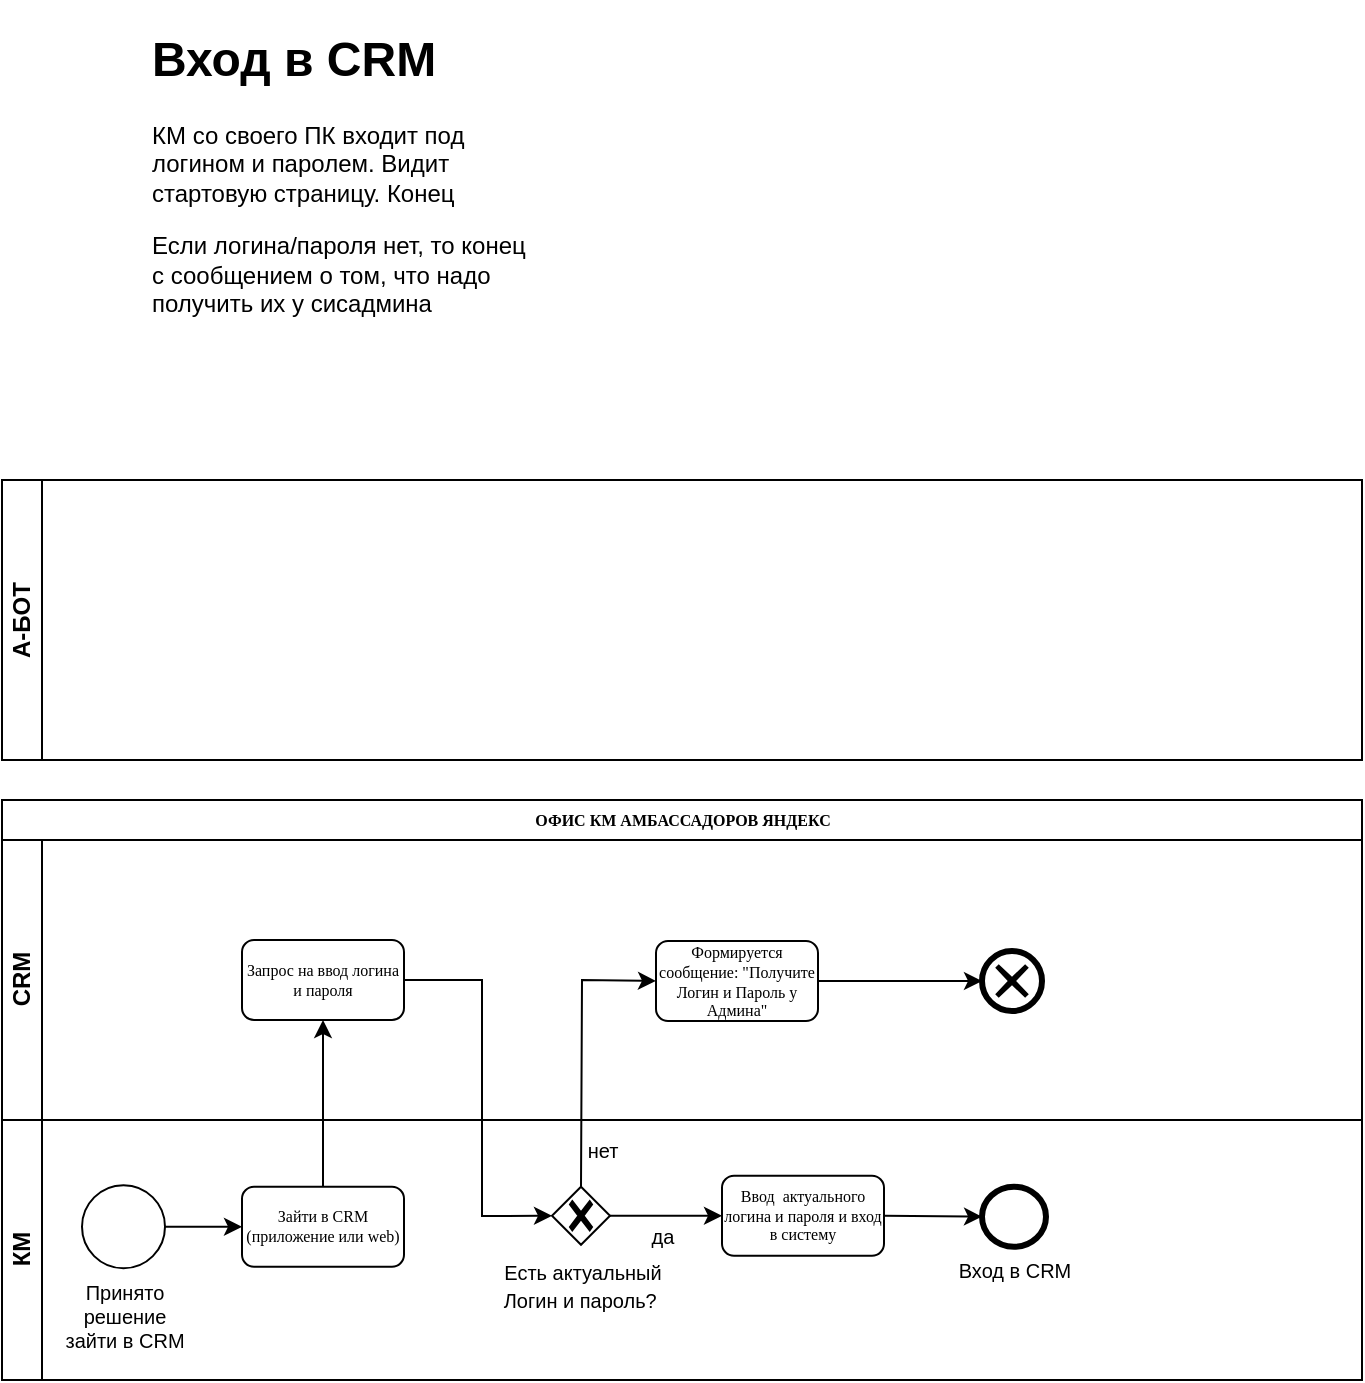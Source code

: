<mxfile version="23.1.7" type="google" pages="11">
  <diagram name="Вход в CRM" id="zoIMeq93bqJeCznSzJu1">
    <mxGraphModel dx="2266" dy="1145" grid="1" gridSize="10" guides="1" tooltips="1" connect="1" arrows="1" fold="1" page="1" pageScale="1" pageWidth="1100" pageHeight="850" background="none" math="0" shadow="0">
      <root>
        <mxCell id="gMsgOtFTRl_XjfSkqnpz-0" />
        <mxCell id="gMsgOtFTRl_XjfSkqnpz-1" parent="gMsgOtFTRl_XjfSkqnpz-0" />
        <mxCell id="gMsgOtFTRl_XjfSkqnpz-2" value="ОФИС КМ АМБАССАДОРОВ ЯНДЕКС" style="swimlane;html=1;childLayout=stackLayout;horizontal=1;startSize=20;horizontalStack=0;rounded=0;shadow=0;labelBackgroundColor=none;strokeWidth=1;fontFamily=Verdana;fontSize=8;align=center;" parent="gMsgOtFTRl_XjfSkqnpz-1" vertex="1">
          <mxGeometry x="20" y="460" width="680" height="290" as="geometry" />
        </mxCell>
        <mxCell id="gMsgOtFTRl_XjfSkqnpz-3" value="CRM" style="swimlane;html=1;startSize=20;horizontal=0;" parent="gMsgOtFTRl_XjfSkqnpz-2" vertex="1">
          <mxGeometry y="20" width="680" height="140" as="geometry" />
        </mxCell>
        <mxCell id="gMsgOtFTRl_XjfSkqnpz-4" style="edgeStyle=orthogonalEdgeStyle;rounded=0;html=1;labelBackgroundColor=none;startArrow=none;startFill=0;startSize=5;endArrow=classicThin;endFill=1;endSize=5;jettySize=auto;orthogonalLoop=1;strokeWidth=1;fontFamily=Verdana;fontSize=8" parent="gMsgOtFTRl_XjfSkqnpz-3" edge="1">
          <mxGeometry relative="1" as="geometry">
            <mxPoint x="330.0" y="75.034" as="targetPoint" />
          </mxGeometry>
        </mxCell>
        <mxCell id="gMsgOtFTRl_XjfSkqnpz-11" value="" style="endArrow=classic;html=1;rounded=0;exitX=1;exitY=0.5;exitDx=0;exitDy=0;entryX=0;entryY=0.5;entryDx=0;entryDy=0;entryPerimeter=0;" parent="gMsgOtFTRl_XjfSkqnpz-3" source="5hVe1RH_nWrFNGEZaTOe-5" target="lTetKHEAEjsYgpuUa7fH-1" edge="1">
          <mxGeometry width="50" height="50" relative="1" as="geometry">
            <mxPoint x="641" y="-13.88" as="sourcePoint" />
            <mxPoint x="560" y="69.5" as="targetPoint" />
          </mxGeometry>
        </mxCell>
        <mxCell id="5hVe1RH_nWrFNGEZaTOe-0" value="Запрос на ввод логина и пароля" style="rounded=1;whiteSpace=wrap;html=1;shadow=0;labelBackgroundColor=none;strokeWidth=1;fontFamily=Verdana;fontSize=8;align=center;" parent="gMsgOtFTRl_XjfSkqnpz-3" vertex="1">
          <mxGeometry x="120" y="50" width="81" height="40" as="geometry" />
        </mxCell>
        <mxCell id="5hVe1RH_nWrFNGEZaTOe-5" value="Формируется сообщение: &quot;Получите Логин и Пароль у Админа&quot;" style="rounded=1;whiteSpace=wrap;html=1;shadow=0;labelBackgroundColor=none;strokeWidth=1;fontFamily=Verdana;fontSize=8;align=center;" parent="gMsgOtFTRl_XjfSkqnpz-3" vertex="1">
          <mxGeometry x="327" y="50.5" width="81" height="40" as="geometry" />
        </mxCell>
        <mxCell id="lTetKHEAEjsYgpuUa7fH-1" value="" style="points=[[0.145,0.145,0],[0.5,0,0],[0.855,0.145,0],[1,0.5,0],[0.855,0.855,0],[0.5,1,0],[0.145,0.855,0],[0,0.5,0]];shape=mxgraph.bpmn.event;html=1;verticalLabelPosition=bottom;labelBackgroundColor=#ffffff;verticalAlign=top;align=center;perimeter=ellipsePerimeter;outlineConnect=0;aspect=fixed;outline=end;symbol=cancel;" parent="gMsgOtFTRl_XjfSkqnpz-3" vertex="1">
          <mxGeometry x="490" y="55.5" width="30" height="30" as="geometry" />
        </mxCell>
        <mxCell id="gMsgOtFTRl_XjfSkqnpz-26" value="КМ" style="swimlane;html=1;startSize=20;horizontal=0;" parent="gMsgOtFTRl_XjfSkqnpz-2" vertex="1">
          <mxGeometry y="160" width="680" height="130" as="geometry" />
        </mxCell>
        <mxCell id="gMsgOtFTRl_XjfSkqnpz-32" value="Принято &lt;br&gt;решение &lt;br&gt;зайти в CRM" style="points=[[0.145,0.145,0],[0.5,0,0],[0.855,0.145,0],[1,0.5,0],[0.855,0.855,0],[0.5,1,0],[0.145,0.855,0],[0,0.5,0]];shape=mxgraph.bpmn.event;html=1;verticalLabelPosition=bottom;labelBackgroundColor=#ffffff;verticalAlign=top;align=center;perimeter=ellipsePerimeter;outlineConnect=0;aspect=fixed;outline=standard;symbol=general;fontSize=10;" parent="gMsgOtFTRl_XjfSkqnpz-26" vertex="1">
          <mxGeometry x="40" y="32.62" width="41.5" height="41.5" as="geometry" />
        </mxCell>
        <mxCell id="zMH3Prg3DUAcvh6ErSAd-0" value="Зайти в CRM (приложение или web)" style="rounded=1;whiteSpace=wrap;html=1;shadow=0;labelBackgroundColor=none;strokeWidth=1;fontFamily=Verdana;fontSize=8;align=center;" parent="gMsgOtFTRl_XjfSkqnpz-26" vertex="1">
          <mxGeometry x="120" y="33.37" width="81" height="40" as="geometry" />
        </mxCell>
        <mxCell id="FJsvn1VY_PAczEEz3GPz-0" value="" style="endArrow=classic;html=1;rounded=0;exitX=1;exitY=0.5;exitDx=0;exitDy=0;exitPerimeter=0;entryX=0;entryY=0.5;entryDx=0;entryDy=0;" parent="gMsgOtFTRl_XjfSkqnpz-26" source="gMsgOtFTRl_XjfSkqnpz-32" target="zMH3Prg3DUAcvh6ErSAd-0" edge="1">
          <mxGeometry width="50" height="50" relative="1" as="geometry">
            <mxPoint x="340" y="-230.75" as="sourcePoint" />
            <mxPoint x="120" y="-280.75" as="targetPoint" />
          </mxGeometry>
        </mxCell>
        <mxCell id="5hVe1RH_nWrFNGEZaTOe-1" value="&lt;span style=&quot;font-size: 10px;&quot;&gt;Есть актуальный &lt;br&gt;Логин и пароль?&amp;nbsp;&lt;br&gt;&lt;/span&gt;" style="points=[[0.25,0.25,0],[0.5,0,0],[0.75,0.25,0],[1,0.5,0],[0.75,0.75,0],[0.5,1,0],[0.25,0.75,0],[0,0.5,0]];shape=mxgraph.bpmn.gateway2;html=1;verticalLabelPosition=bottom;labelBackgroundColor=#ffffff;verticalAlign=top;align=center;perimeter=rhombusPerimeter;outlineConnect=0;outline=none;symbol=none;gwType=exclusive;strokeWidth=1;fillColor=none;" parent="gMsgOtFTRl_XjfSkqnpz-26" vertex="1">
          <mxGeometry x="275" y="33.37" width="29" height="29" as="geometry" />
        </mxCell>
        <mxCell id="5hVe1RH_nWrFNGEZaTOe-4" value="&lt;font style=&quot;font-size: 10px;&quot;&gt;нет&lt;/font&gt;" style="text;html=1;align=center;verticalAlign=middle;resizable=0;points=[];autosize=1;strokeColor=none;fillColor=none;" parent="gMsgOtFTRl_XjfSkqnpz-26" vertex="1">
          <mxGeometry x="280" width="40" height="30" as="geometry" />
        </mxCell>
        <mxCell id="lTetKHEAEjsYgpuUa7fH-3" value="Ввод&amp;nbsp; актуального логина и пароля и вход в систему" style="rounded=1;whiteSpace=wrap;html=1;shadow=0;labelBackgroundColor=none;strokeWidth=1;fontFamily=Verdana;fontSize=8;align=center;" parent="gMsgOtFTRl_XjfSkqnpz-26" vertex="1">
          <mxGeometry x="360" y="27.87" width="81" height="40" as="geometry" />
        </mxCell>
        <mxCell id="cg967AtbDCGKAwX9QZYF-8" value="" style="endArrow=classic;html=1;rounded=0;exitX=1;exitY=0.5;exitDx=0;exitDy=0;exitPerimeter=0;entryX=0;entryY=0.5;entryDx=0;entryDy=0;" parent="gMsgOtFTRl_XjfSkqnpz-26" source="5hVe1RH_nWrFNGEZaTOe-1" target="lTetKHEAEjsYgpuUa7fH-3" edge="1">
          <mxGeometry width="50" height="50" relative="1" as="geometry">
            <mxPoint x="460" y="-290" as="sourcePoint" />
            <mxPoint x="360" y="48" as="targetPoint" />
          </mxGeometry>
        </mxCell>
        <mxCell id="lTetKHEAEjsYgpuUa7fH-4" value="&lt;font style=&quot;font-size: 10px;&quot;&gt;да&lt;/font&gt;" style="text;html=1;align=center;verticalAlign=middle;resizable=0;points=[];autosize=1;strokeColor=none;fillColor=none;" parent="gMsgOtFTRl_XjfSkqnpz-26" vertex="1">
          <mxGeometry x="315" y="43.37" width="30" height="30" as="geometry" />
        </mxCell>
        <mxCell id="lTetKHEAEjsYgpuUa7fH-5" value="Вход в CRM" style="points=[[0.145,0.145,0],[0.5,0,0],[0.855,0.145,0],[1,0.5,0],[0.855,0.855,0],[0.5,1,0],[0.145,0.855,0],[0,0.5,0]];shape=mxgraph.bpmn.event;html=1;verticalLabelPosition=bottom;labelBackgroundColor=#ffffff;verticalAlign=top;align=center;perimeter=ellipsePerimeter;outlineConnect=0;aspect=fixed;outline=end;symbol=terminate2;strokeWidth=1;fontSize=10;fillColor=none;" parent="gMsgOtFTRl_XjfSkqnpz-26" vertex="1">
          <mxGeometry x="490" y="33.37" width="32" height="30" as="geometry" />
        </mxCell>
        <mxCell id="lTetKHEAEjsYgpuUa7fH-6" value="" style="endArrow=classic;html=1;rounded=0;exitX=1;exitY=0.5;exitDx=0;exitDy=0;entryX=0;entryY=0.5;entryDx=0;entryDy=0;entryPerimeter=0;" parent="gMsgOtFTRl_XjfSkqnpz-26" source="lTetKHEAEjsYgpuUa7fH-3" target="lTetKHEAEjsYgpuUa7fH-5" edge="1">
          <mxGeometry width="50" height="50" relative="1" as="geometry">
            <mxPoint x="418" y="-59" as="sourcePoint" />
            <mxPoint x="500" y="-59" as="targetPoint" />
          </mxGeometry>
        </mxCell>
        <mxCell id="gMsgOtFTRl_XjfSkqnpz-102" value="" style="endArrow=classic;html=1;rounded=0;exitX=0.5;exitY=0;exitDx=0;exitDy=0;entryX=0.5;entryY=1;entryDx=0;entryDy=0;" parent="gMsgOtFTRl_XjfSkqnpz-2" source="zMH3Prg3DUAcvh6ErSAd-0" target="5hVe1RH_nWrFNGEZaTOe-0" edge="1">
          <mxGeometry width="50" height="50" relative="1" as="geometry">
            <mxPoint x="431" y="415.12" as="sourcePoint" />
            <mxPoint x="161" y="120" as="targetPoint" />
          </mxGeometry>
        </mxCell>
        <mxCell id="5hVe1RH_nWrFNGEZaTOe-2" value="" style="endArrow=classic;html=1;rounded=0;exitX=1;exitY=0.5;exitDx=0;exitDy=0;entryX=0;entryY=0.5;entryDx=0;entryDy=0;entryPerimeter=0;" parent="gMsgOtFTRl_XjfSkqnpz-2" source="5hVe1RH_nWrFNGEZaTOe-0" target="5hVe1RH_nWrFNGEZaTOe-1" edge="1">
          <mxGeometry width="50" height="50" relative="1" as="geometry">
            <mxPoint x="179" y="-111" as="sourcePoint" />
            <mxPoint x="250" y="-111" as="targetPoint" />
            <Array as="points">
              <mxPoint x="240" y="90" />
              <mxPoint x="240" y="208" />
            </Array>
          </mxGeometry>
        </mxCell>
        <mxCell id="5hVe1RH_nWrFNGEZaTOe-3" value="" style="endArrow=classic;html=1;rounded=0;exitX=0.5;exitY=0;exitDx=0;exitDy=0;exitPerimeter=0;entryX=0;entryY=0.5;entryDx=0;entryDy=0;" parent="gMsgOtFTRl_XjfSkqnpz-2" source="5hVe1RH_nWrFNGEZaTOe-1" target="5hVe1RH_nWrFNGEZaTOe-5" edge="1">
          <mxGeometry width="50" height="50" relative="1" as="geometry">
            <mxPoint x="211" y="100" as="sourcePoint" />
            <mxPoint x="320" y="130" as="targetPoint" />
            <Array as="points">
              <mxPoint x="290" y="90" />
            </Array>
          </mxGeometry>
        </mxCell>
        <mxCell id="gMsgOtFTRl_XjfSkqnpz-31" value="А-БОТ" style="swimlane;startSize=20;horizontal=0;html=1;whiteSpace=wrap;strokeWidth=1;fillColor=none;" parent="gMsgOtFTRl_XjfSkqnpz-1" vertex="1">
          <mxGeometry x="20" y="300" width="680" height="140" as="geometry" />
        </mxCell>
        <mxCell id="5qpS8cuo51rVAEkHnlbT-0" value="&lt;h1&gt;Вход в CRM&lt;/h1&gt;&lt;p&gt;КМ со своего ПК входит под логином и паролем. Видит стартовую страницу. Конец&lt;/p&gt;&lt;p&gt;Если логина/пароля нет, то конец с сообщением о том, что надо получить их у сисадмина&lt;/p&gt;" style="text;html=1;spacing=5;spacingTop=-20;whiteSpace=wrap;overflow=hidden;rounded=0;" parent="gMsgOtFTRl_XjfSkqnpz-1" vertex="1">
          <mxGeometry x="90" y="70" width="200" height="160" as="geometry" />
        </mxCell>
      </root>
    </mxGraphModel>
  </diagram>
  <diagram name="Принятие в Амба" id="vTDywdP4YnVwEjftEidl">
    <mxGraphModel dx="1200" dy="826" grid="1" gridSize="10" guides="1" tooltips="1" connect="1" arrows="1" fold="1" page="1" pageScale="1" pageWidth="1100" pageHeight="850" background="none" math="0" shadow="0">
      <root>
        <mxCell id="I7niiMUfKSCGIZz_Z5Sy-0" />
        <mxCell id="I7niiMUfKSCGIZz_Z5Sy-1" parent="I7niiMUfKSCGIZz_Z5Sy-0" />
        <mxCell id="I7niiMUfKSCGIZz_Z5Sy-2" value="ОФИС КМ АМБАССАДОРОВ ЯНДЕКС" style="swimlane;html=1;childLayout=stackLayout;horizontal=1;startSize=20;horizontalStack=0;rounded=0;shadow=0;labelBackgroundColor=none;strokeWidth=1;fontFamily=Verdana;fontSize=8;align=center;" parent="I7niiMUfKSCGIZz_Z5Sy-1" vertex="1">
          <mxGeometry x="20" y="580" width="1780" height="590" as="geometry" />
        </mxCell>
        <mxCell id="I7niiMUfKSCGIZz_Z5Sy-3" value="CRM" style="swimlane;html=1;startSize=20;horizontal=0;" parent="I7niiMUfKSCGIZz_Z5Sy-2" vertex="1">
          <mxGeometry y="20" width="1780" height="220" as="geometry" />
        </mxCell>
        <mxCell id="I7niiMUfKSCGIZz_Z5Sy-4" style="edgeStyle=orthogonalEdgeStyle;rounded=0;html=1;labelBackgroundColor=none;startArrow=none;startFill=0;startSize=5;endArrow=classicThin;endFill=1;endSize=5;jettySize=auto;orthogonalLoop=1;strokeWidth=1;fontFamily=Verdana;fontSize=8" parent="I7niiMUfKSCGIZz_Z5Sy-3" edge="1">
          <mxGeometry relative="1" as="geometry">
            <mxPoint x="330.0" y="75.034" as="targetPoint" />
          </mxGeometry>
        </mxCell>
        <mxCell id="sG9iOgcpVb9pz83CS0K0-8" value="CRM помечает анкету Соискателя как &quot;Отклонено&quot; и направляет в архив" style="points=[[0.25,0,0],[0.5,0,0],[0.75,0,0],[1,0.25,0],[1,0.5,0],[1,0.75,0],[0.75,1,0],[0.5,1,0],[0.25,1,0],[0,0.75,0],[0,0.5,0],[0,0.25,0]];shape=mxgraph.bpmn.task;whiteSpace=wrap;rectStyle=rounded;size=10;html=1;container=1;expand=0;collapsible=0;taskMarker=abstract;" parent="I7niiMUfKSCGIZz_Z5Sy-3" vertex="1">
          <mxGeometry x="1050" y="112.5" width="120" height="80" as="geometry" />
        </mxCell>
        <mxCell id="OaMLIKrJogCUGJ4tCj0Y-3" value="CRM направляет амбассадору сообщение с дальнейшей инструкцией" style="points=[[0.25,0,0],[0.5,0,0],[0.75,0,0],[1,0.25,0],[1,0.5,0],[1,0.75,0],[0.75,1,0],[0.5,1,0],[0.25,1,0],[0,0.75,0],[0,0.5,0],[0,0.25,0]];shape=mxgraph.bpmn.task;whiteSpace=wrap;rectStyle=rounded;size=10;html=1;container=1;expand=0;collapsible=0;taskMarker=abstract;" parent="I7niiMUfKSCGIZz_Z5Sy-3" vertex="1">
          <mxGeometry x="1300" y="112.5" width="120" height="80" as="geometry" />
        </mxCell>
        <mxCell id="I7niiMUfKSCGIZz_Z5Sy-5" value="КМ" style="swimlane;html=1;startSize=20;horizontal=0;" parent="I7niiMUfKSCGIZz_Z5Sy-2" vertex="1">
          <mxGeometry y="240" width="1780" height="350" as="geometry" />
        </mxCell>
        <mxCell id="wVLIZMG1uTkn_NAumdKE-0" value="CRM формирует пуш-уведомление о наличии анкеты нового соискателя" style="points=[[0.25,0,0],[0.5,0,0],[0.75,0,0],[1,0.25,0],[1,0.5,0],[1,0.75,0],[0.75,1,0],[0.5,1,0],[0.25,1,0],[0,0.75,0],[0,0.5,0],[0,0.25,0]];shape=mxgraph.bpmn.task;whiteSpace=wrap;rectStyle=rounded;size=10;html=1;container=1;expand=0;collapsible=0;taskMarker=abstract;" parent="I7niiMUfKSCGIZz_Z5Sy-5" vertex="1">
          <mxGeometry x="364" y="-117.5" width="120" height="80" as="geometry" />
        </mxCell>
        <mxCell id="wVLIZMG1uTkn_NAumdKE-1" style="edgeStyle=orthogonalEdgeStyle;rounded=0;orthogonalLoop=1;jettySize=auto;html=1;exitX=0.5;exitY=1;exitDx=0;exitDy=0;exitPerimeter=0;entryX=0.5;entryY=0;entryDx=0;entryDy=0;" parent="I7niiMUfKSCGIZz_Z5Sy-5" target="wVLIZMG1uTkn_NAumdKE-6" edge="1">
          <mxGeometry relative="1" as="geometry">
            <mxPoint x="754" y="112.5" as="targetPoint" />
            <mxPoint x="424" y="-32.5" as="sourcePoint" />
          </mxGeometry>
        </mxCell>
        <mxCell id="wVLIZMG1uTkn_NAumdKE-2" value="Перейти в карточку Соискателя" style="points=[[0.25,0,0],[0.5,0,0],[0.75,0,0],[1,0.25,0],[1,0.5,0],[1,0.75,0],[0.75,1,0],[0.5,1,0],[0.25,1,0],[0,0.75,0],[0,0.5,0],[0,0.25,0]];shape=mxgraph.bpmn.task;whiteSpace=wrap;rectStyle=rounded;size=10;html=1;container=1;expand=0;collapsible=0;taskMarker=abstract;" parent="I7niiMUfKSCGIZz_Z5Sy-5" vertex="1">
          <mxGeometry x="597" y="107.5" width="90" height="80" as="geometry" />
        </mxCell>
        <mxCell id="wVLIZMG1uTkn_NAumdKE-3" value="" style="points=[[0.25,0.25,0],[0.5,0,0],[0.75,0.25,0],[1,0.5,0],[0.75,0.75,0],[0.5,1,0],[0.25,0.75,0],[0,0.5,0]];shape=mxgraph.bpmn.gateway2;html=1;verticalLabelPosition=bottom;labelBackgroundColor=#ffffff;verticalAlign=top;align=center;perimeter=rhombusPerimeter;outlineConnect=0;outline=none;symbol=none;gwType=parallel;" parent="I7niiMUfKSCGIZz_Z5Sy-5" vertex="1">
          <mxGeometry x="274" y="122.5" width="50" height="50" as="geometry" />
        </mxCell>
        <mxCell id="wVLIZMG1uTkn_NAumdKE-4" style="edgeStyle=orthogonalEdgeStyle;rounded=0;orthogonalLoop=1;jettySize=auto;html=1;entryX=0;entryY=0.5;entryDx=0;entryDy=0;exitX=0.5;exitY=0;exitDx=0;exitDy=0;exitPerimeter=0;" parent="I7niiMUfKSCGIZz_Z5Sy-5" source="wVLIZMG1uTkn_NAumdKE-3" target="wVLIZMG1uTkn_NAumdKE-6" edge="1">
          <mxGeometry relative="1" as="geometry">
            <mxPoint x="334" y="122.5" as="sourcePoint" />
          </mxGeometry>
        </mxCell>
        <mxCell id="wVLIZMG1uTkn_NAumdKE-5" style="edgeStyle=orthogonalEdgeStyle;rounded=0;orthogonalLoop=1;jettySize=auto;html=1;entryX=0;entryY=0.5;entryDx=0;entryDy=0;exitX=0.5;exitY=1;exitDx=0;exitDy=0;exitPerimeter=0;" parent="I7niiMUfKSCGIZz_Z5Sy-5" source="wVLIZMG1uTkn_NAumdKE-3" target="wVLIZMG1uTkn_NAumdKE-7" edge="1">
          <mxGeometry relative="1" as="geometry">
            <mxPoint x="334" y="172.5" as="sourcePoint" />
          </mxGeometry>
        </mxCell>
        <mxCell id="wVLIZMG1uTkn_NAumdKE-6" value="Выбрать Пуш-уведомление" style="rounded=1;whiteSpace=wrap;html=1;verticalAlign=top;labelBackgroundColor=#ffffff;" parent="I7niiMUfKSCGIZz_Z5Sy-5" vertex="1">
          <mxGeometry x="364" y="47.5" width="120" height="60" as="geometry" />
        </mxCell>
        <mxCell id="wVLIZMG1uTkn_NAumdKE-7" value="Выбрать на стартовой амбассадора с пометкой &quot;Соискатель&quot;" style="rounded=1;whiteSpace=wrap;html=1;verticalAlign=top;labelBackgroundColor=#ffffff;" parent="I7niiMUfKSCGIZz_Z5Sy-5" vertex="1">
          <mxGeometry x="354" y="157.5" width="130" height="70" as="geometry" />
        </mxCell>
        <mxCell id="wVLIZMG1uTkn_NAumdKE-8" value="" style="points=[[0.25,0.25,0],[0.5,0,0],[0.75,0.25,0],[1,0.5,0],[0.75,0.75,0],[0.5,1,0],[0.25,0.75,0],[0,0.5,0]];shape=mxgraph.bpmn.gateway2;html=1;verticalLabelPosition=bottom;labelBackgroundColor=#ffffff;verticalAlign=top;align=center;perimeter=rhombusPerimeter;outlineConnect=0;outline=none;symbol=none;gwType=parallel;" parent="I7niiMUfKSCGIZz_Z5Sy-5" vertex="1">
          <mxGeometry x="519" y="122.5" width="50" height="50" as="geometry" />
        </mxCell>
        <mxCell id="wVLIZMG1uTkn_NAumdKE-9" style="edgeStyle=orthogonalEdgeStyle;rounded=0;orthogonalLoop=1;jettySize=auto;html=1;entryX=0.5;entryY=0;entryDx=0;entryDy=0;entryPerimeter=0;" parent="I7niiMUfKSCGIZz_Z5Sy-5" source="wVLIZMG1uTkn_NAumdKE-6" target="wVLIZMG1uTkn_NAumdKE-8" edge="1">
          <mxGeometry relative="1" as="geometry" />
        </mxCell>
        <mxCell id="wVLIZMG1uTkn_NAumdKE-10" style="edgeStyle=orthogonalEdgeStyle;rounded=0;orthogonalLoop=1;jettySize=auto;html=1;entryX=0.5;entryY=1;entryDx=0;entryDy=0;entryPerimeter=0;" parent="I7niiMUfKSCGIZz_Z5Sy-5" source="wVLIZMG1uTkn_NAumdKE-7" target="wVLIZMG1uTkn_NAumdKE-8" edge="1">
          <mxGeometry relative="1" as="geometry" />
        </mxCell>
        <mxCell id="wVLIZMG1uTkn_NAumdKE-11" style="edgeStyle=orthogonalEdgeStyle;rounded=0;orthogonalLoop=1;jettySize=auto;html=1;entryX=0;entryY=0.5;entryDx=0;entryDy=0;exitX=1;exitY=0.5;exitDx=0;exitDy=0;exitPerimeter=0;entryPerimeter=0;" parent="I7niiMUfKSCGIZz_Z5Sy-5" source="wVLIZMG1uTkn_NAumdKE-8" target="wVLIZMG1uTkn_NAumdKE-2" edge="1">
          <mxGeometry relative="1" as="geometry">
            <mxPoint x="234" y="157.5" as="sourcePoint" />
            <mxPoint x="284" y="157.5" as="targetPoint" />
          </mxGeometry>
        </mxCell>
        <mxCell id="wVLIZMG1uTkn_NAumdKE-12" value="Ознакомиться с информацией и провести коммуникацию" style="points=[[0.25,0,0],[0.5,0,0],[0.75,0,0],[1,0.25,0],[1,0.5,0],[1,0.75,0],[0.75,1,0],[0.5,1,0],[0.25,1,0],[0,0.75,0],[0,0.5,0],[0,0.25,0]];shape=mxgraph.bpmn.task;whiteSpace=wrap;rectStyle=rounded;size=10;html=1;container=1;expand=0;collapsible=0;taskMarker=abstract;" parent="I7niiMUfKSCGIZz_Z5Sy-5" vertex="1">
          <mxGeometry x="714" y="107.5" width="90" height="80" as="geometry" />
        </mxCell>
        <mxCell id="wVLIZMG1uTkn_NAumdKE-13" style="edgeStyle=orthogonalEdgeStyle;rounded=0;orthogonalLoop=1;jettySize=auto;html=1;entryX=0;entryY=0.5;entryDx=0;entryDy=0;exitX=1;exitY=0.5;exitDx=0;exitDy=0;exitPerimeter=0;entryPerimeter=0;" parent="I7niiMUfKSCGIZz_Z5Sy-5" source="wVLIZMG1uTkn_NAumdKE-2" target="wVLIZMG1uTkn_NAumdKE-12" edge="1">
          <mxGeometry relative="1" as="geometry">
            <mxPoint x="579" y="157.5" as="sourcePoint" />
            <mxPoint x="624" y="157.5" as="targetPoint" />
          </mxGeometry>
        </mxCell>
        <mxCell id="wVLIZMG1uTkn_NAumdKE-14" value="" style="points=[[0.145,0.145,0],[0.5,0,0],[0.855,0.145,0],[1,0.5,0],[0.855,0.855,0],[0.5,1,0],[0.145,0.855,0],[0,0.5,0]];shape=mxgraph.bpmn.event;html=1;verticalLabelPosition=bottom;labelBackgroundColor=#ffffff;verticalAlign=top;align=center;perimeter=ellipsePerimeter;outlineConnect=0;aspect=fixed;outline=standard;symbol=general;" parent="I7niiMUfKSCGIZz_Z5Sy-5" vertex="1">
          <mxGeometry x="51" y="122.5" width="50" height="50" as="geometry" />
        </mxCell>
        <mxCell id="wVLIZMG1uTkn_NAumdKE-15" value="Зайти в систему&amp;nbsp;" style="points=[[0.25,0,0],[0.5,0,0],[0.75,0,0],[1,0.25,0],[1,0.5,0],[1,0.75,0],[0.75,1,0],[0.5,1,0],[0.25,1,0],[0,0.75,0],[0,0.5,0],[0,0.25,0]];shape=mxgraph.bpmn.task;whiteSpace=wrap;rectStyle=rounded;size=10;html=1;container=1;expand=0;collapsible=0;taskMarker=abstract;" parent="I7niiMUfKSCGIZz_Z5Sy-5" vertex="1">
          <mxGeometry x="131" y="107.5" width="99" height="80" as="geometry" />
        </mxCell>
        <mxCell id="wVLIZMG1uTkn_NAumdKE-16" style="edgeStyle=orthogonalEdgeStyle;rounded=0;orthogonalLoop=1;jettySize=auto;html=1;" parent="I7niiMUfKSCGIZz_Z5Sy-5" source="wVLIZMG1uTkn_NAumdKE-14" target="wVLIZMG1uTkn_NAumdKE-15" edge="1">
          <mxGeometry relative="1" as="geometry">
            <mxPoint x="141" y="147.5" as="targetPoint" />
          </mxGeometry>
        </mxCell>
        <mxCell id="wVLIZMG1uTkn_NAumdKE-17" style="edgeStyle=orthogonalEdgeStyle;rounded=0;orthogonalLoop=1;jettySize=auto;html=1;entryX=0;entryY=0.5;entryDx=0;entryDy=0;exitX=1;exitY=0.5;exitDx=0;exitDy=0;exitPerimeter=0;entryPerimeter=0;" parent="I7niiMUfKSCGIZz_Z5Sy-5" source="wVLIZMG1uTkn_NAumdKE-15" target="wVLIZMG1uTkn_NAumdKE-3" edge="1">
          <mxGeometry relative="1" as="geometry">
            <mxPoint x="340" y="172.5" as="sourcePoint" />
            <mxPoint x="380" y="172.5" as="targetPoint" />
          </mxGeometry>
        </mxCell>
        <mxCell id="AOm6KJksSAD65FKRkdyL-0" value="Возникла &lt;br&gt;потребность&amp;nbsp;&lt;br&gt;принять &lt;br&gt;амбассадора &lt;br&gt;в сообщество" style="text;html=1;align=center;verticalAlign=middle;resizable=0;points=[];autosize=1;strokeColor=none;fillColor=none;" parent="I7niiMUfKSCGIZz_Z5Sy-5" vertex="1">
          <mxGeometry x="26" y="172.5" width="100" height="90" as="geometry" />
        </mxCell>
        <mxCell id="sG9iOgcpVb9pz83CS0K0-0" value="" style="points=[[0.25,0.25,0],[0.5,0,0],[0.75,0.25,0],[1,0.5,0],[0.75,0.75,0],[0.5,1,0],[0.25,0.75,0],[0,0.5,0]];shape=mxgraph.bpmn.gateway2;html=1;verticalLabelPosition=bottom;labelBackgroundColor=#ffffff;verticalAlign=top;align=center;perimeter=rhombusPerimeter;outlineConnect=0;outline=none;symbol=none;gwType=exclusive;" parent="I7niiMUfKSCGIZz_Z5Sy-5" vertex="1">
          <mxGeometry x="863" y="122.504" width="50" height="50" as="geometry" />
        </mxCell>
        <mxCell id="sG9iOgcpVb9pz83CS0K0-1" style="edgeStyle=orthogonalEdgeStyle;rounded=0;orthogonalLoop=1;jettySize=auto;html=1;exitX=0.5;exitY=0;exitDx=0;exitDy=0;exitPerimeter=0;entryX=0;entryY=0.5;entryDx=0;entryDy=0;entryPerimeter=0;" parent="I7niiMUfKSCGIZz_Z5Sy-5" source="sG9iOgcpVb9pz83CS0K0-0" target="sG9iOgcpVb9pz83CS0K0-7" edge="1">
          <mxGeometry relative="1" as="geometry">
            <mxPoint x="870" y="50" as="targetPoint" />
            <Array as="points">
              <mxPoint x="888" y="68" />
            </Array>
          </mxGeometry>
        </mxCell>
        <mxCell id="sG9iOgcpVb9pz83CS0K0-2" value="нет" style="edgeLabel;html=1;align=center;verticalAlign=middle;resizable=0;points=[];" parent="sG9iOgcpVb9pz83CS0K0-1" connectable="0" vertex="1">
          <mxGeometry x="-0.702" y="1" relative="1" as="geometry">
            <mxPoint as="offset" />
          </mxGeometry>
        </mxCell>
        <mxCell id="sG9iOgcpVb9pz83CS0K0-3" style="edgeStyle=orthogonalEdgeStyle;rounded=0;orthogonalLoop=1;jettySize=auto;html=1;exitX=0.5;exitY=1;exitDx=0;exitDy=0;exitPerimeter=0;entryX=0;entryY=0.5;entryDx=0;entryDy=0;entryPerimeter=0;" parent="I7niiMUfKSCGIZz_Z5Sy-5" source="sG9iOgcpVb9pz83CS0K0-0" target="OaMLIKrJogCUGJ4tCj0Y-2" edge="1">
          <mxGeometry relative="1" as="geometry">
            <mxPoint x="988" y="239.5" as="targetPoint" />
            <mxPoint x="853" y="319.5" as="sourcePoint" />
            <Array as="points">
              <mxPoint x="888" y="240" />
            </Array>
          </mxGeometry>
        </mxCell>
        <mxCell id="sG9iOgcpVb9pz83CS0K0-4" value="да" style="edgeLabel;html=1;align=center;verticalAlign=middle;resizable=0;points=[];" parent="sG9iOgcpVb9pz83CS0K0-3" connectable="0" vertex="1">
          <mxGeometry x="0.046" relative="1" as="geometry">
            <mxPoint as="offset" />
          </mxGeometry>
        </mxCell>
        <mxCell id="sG9iOgcpVb9pz83CS0K0-5" value="Соискатель &lt;br&gt;подходит?" style="text;html=1;align=center;verticalAlign=middle;resizable=0;points=[];autosize=1;strokeColor=none;fillColor=none;" parent="I7niiMUfKSCGIZz_Z5Sy-5" vertex="1">
          <mxGeometry x="845" y="172.5" width="90" height="40" as="geometry" />
        </mxCell>
        <mxCell id="sG9iOgcpVb9pz83CS0K0-6" style="edgeStyle=orthogonalEdgeStyle;rounded=0;orthogonalLoop=1;jettySize=auto;html=1;entryX=0;entryY=0.5;entryDx=0;entryDy=0;exitX=1;exitY=0.5;exitDx=0;exitDy=0;exitPerimeter=0;entryPerimeter=0;" parent="I7niiMUfKSCGIZz_Z5Sy-5" source="wVLIZMG1uTkn_NAumdKE-12" target="sG9iOgcpVb9pz83CS0K0-0" edge="1">
          <mxGeometry relative="1" as="geometry">
            <mxPoint x="900" y="430" as="sourcePoint" />
            <mxPoint x="944" y="430" as="targetPoint" />
          </mxGeometry>
        </mxCell>
        <mxCell id="sG9iOgcpVb9pz83CS0K0-7" value="Нажать &quot;Отклонить&quot;" style="points=[[0.25,0,0],[0.5,0,0],[0.75,0,0],[1,0.25,0],[1,0.5,0],[1,0.75,0],[0.75,1,0],[0.5,1,0],[0.25,1,0],[0,0.75,0],[0,0.5,0],[0,0.25,0]];shape=mxgraph.bpmn.task;whiteSpace=wrap;rectStyle=rounded;size=10;html=1;container=1;expand=0;collapsible=0;taskMarker=abstract;" parent="I7niiMUfKSCGIZz_Z5Sy-5" vertex="1">
          <mxGeometry x="940" y="27.5" width="90" height="80" as="geometry" />
        </mxCell>
        <mxCell id="OaMLIKrJogCUGJ4tCj0Y-0" value="" style="points=[[0.145,0.145,0],[0.5,0,0],[0.855,0.145,0],[1,0.5,0],[0.855,0.855,0],[0.5,1,0],[0.145,0.855,0],[0,0.5,0]];shape=mxgraph.bpmn.event;html=1;verticalLabelPosition=bottom;labelBackgroundColor=#ffffff;verticalAlign=top;align=center;perimeter=ellipsePerimeter;outlineConnect=0;aspect=fixed;outline=end;symbol=cancel;" parent="I7niiMUfKSCGIZz_Z5Sy-5" vertex="1">
          <mxGeometry x="1095" y="52.5" width="30" height="30" as="geometry" />
        </mxCell>
        <mxCell id="OaMLIKrJogCUGJ4tCj0Y-2" value="Нажать &quot;Принять&quot;" style="points=[[0.25,0,0],[0.5,0,0],[0.75,0,0],[1,0.25,0],[1,0.5,0],[1,0.75,0],[0.75,1,0],[0.5,1,0],[0.25,1,0],[0,0.75,0],[0,0.5,0],[0,0.25,0]];shape=mxgraph.bpmn.task;whiteSpace=wrap;rectStyle=rounded;size=10;html=1;container=1;expand=0;collapsible=0;taskMarker=abstract;" parent="I7niiMUfKSCGIZz_Z5Sy-5" vertex="1">
          <mxGeometry x="1210" y="200" width="90" height="80" as="geometry" />
        </mxCell>
        <mxCell id="94xL9vQMncBCy2Nn2A-0-0" value="" style="points=[[0.145,0.145,0],[0.5,0,0],[0.855,0.145,0],[1,0.5,0],[0.855,0.855,0],[0.5,1,0],[0.145,0.855,0],[0,0.5,0]];shape=mxgraph.bpmn.event;html=1;verticalLabelPosition=bottom;labelBackgroundColor=#ffffff;verticalAlign=top;align=center;perimeter=ellipsePerimeter;outlineConnect=0;aspect=fixed;outline=end;symbol=terminate2;" parent="I7niiMUfKSCGIZz_Z5Sy-5" vertex="1">
          <mxGeometry x="1450" y="98.5" width="50" height="50" as="geometry" />
        </mxCell>
        <mxCell id="94xL9vQMncBCy2Nn2A-0-1" value="Амбассадор принят" style="text;html=1;align=center;verticalAlign=middle;resizable=0;points=[];autosize=1;strokeColor=none;fillColor=none;" parent="I7niiMUfKSCGIZz_Z5Sy-5" vertex="1">
          <mxGeometry x="1410" y="152.5" width="130" height="30" as="geometry" />
        </mxCell>
        <mxCell id="sG9iOgcpVb9pz83CS0K0-9" style="edgeStyle=orthogonalEdgeStyle;rounded=0;orthogonalLoop=1;jettySize=auto;html=1;entryX=0.008;entryY=0.419;entryDx=0;entryDy=0;exitX=0.5;exitY=0;exitDx=0;exitDy=0;exitPerimeter=0;entryPerimeter=0;" parent="I7niiMUfKSCGIZz_Z5Sy-2" source="sG9iOgcpVb9pz83CS0K0-7" target="sG9iOgcpVb9pz83CS0K0-8" edge="1">
          <mxGeometry relative="1" as="geometry">
            <mxPoint x="1390" y="400" as="sourcePoint" />
            <mxPoint x="1445" y="420" as="targetPoint" />
          </mxGeometry>
        </mxCell>
        <mxCell id="OaMLIKrJogCUGJ4tCj0Y-1" style="edgeStyle=orthogonalEdgeStyle;rounded=0;orthogonalLoop=1;jettySize=auto;html=1;entryX=0.5;entryY=0;entryDx=0;entryDy=0;exitX=0.5;exitY=1;exitDx=0;exitDy=0;exitPerimeter=0;entryPerimeter=0;" parent="I7niiMUfKSCGIZz_Z5Sy-2" source="sG9iOgcpVb9pz83CS0K0-8" target="OaMLIKrJogCUGJ4tCj0Y-0" edge="1">
          <mxGeometry relative="1" as="geometry">
            <mxPoint x="1430" y="420" as="sourcePoint" />
            <mxPoint x="1496" y="318" as="targetPoint" />
          </mxGeometry>
        </mxCell>
        <mxCell id="OaMLIKrJogCUGJ4tCj0Y-4" style="edgeStyle=orthogonalEdgeStyle;rounded=0;orthogonalLoop=1;jettySize=auto;html=1;entryX=0.008;entryY=0.419;entryDx=0;entryDy=0;exitX=0.433;exitY=-0.012;exitDx=0;exitDy=0;exitPerimeter=0;entryPerimeter=0;" parent="I7niiMUfKSCGIZz_Z5Sy-2" source="OaMLIKrJogCUGJ4tCj0Y-2" target="OaMLIKrJogCUGJ4tCj0Y-3" edge="1">
          <mxGeometry relative="1" as="geometry">
            <mxPoint x="1320" y="440" as="sourcePoint" />
            <mxPoint x="1695" y="420" as="targetPoint" />
          </mxGeometry>
        </mxCell>
        <mxCell id="94xL9vQMncBCy2Nn2A-0-2" style="edgeStyle=orthogonalEdgeStyle;rounded=0;orthogonalLoop=1;jettySize=auto;html=1;entryX=0.5;entryY=0;entryDx=0;entryDy=0;exitX=1;exitY=0.5;exitDx=0;exitDy=0;exitPerimeter=0;entryPerimeter=0;" parent="I7niiMUfKSCGIZz_Z5Sy-2" source="OaMLIKrJogCUGJ4tCj0Y-3" target="94xL9vQMncBCy2Nn2A-0-0" edge="1">
          <mxGeometry relative="1" as="geometry">
            <mxPoint x="1660" y="340" as="sourcePoint" />
            <mxPoint x="1712" y="67" as="targetPoint" />
          </mxGeometry>
        </mxCell>
        <mxCell id="I7niiMUfKSCGIZz_Z5Sy-6" value="А-БОТ" style="swimlane;startSize=20;horizontal=0;html=1;whiteSpace=wrap;strokeWidth=1;fillColor=none;" parent="I7niiMUfKSCGIZz_Z5Sy-1" vertex="1">
          <mxGeometry x="20" y="300" width="1780" height="270" as="geometry" />
        </mxCell>
        <mxCell id="KJlLGko6Y93PqPdZJqty-0" value="&lt;h1&gt;Принятие в Амба&lt;/h1&gt;&lt;p&gt;КМ попадает на стартовую. Видит колокольчик. Нажимает сообщение в нем и автоматически проваливается в карточку соискателя. Знакомится с инфо. Пишет личное сообщение с дальнейшей инструкцией/назначением встречи и тп.&lt;/p&gt;&lt;p&gt;Переход к процессу &quot;Принятие активностей&quot;&lt;/p&gt;" style="text;html=1;spacing=5;spacingTop=-20;whiteSpace=wrap;overflow=hidden;rounded=0;" parent="I7niiMUfKSCGIZz_Z5Sy-1" vertex="1">
          <mxGeometry x="90" y="70" width="320" height="200" as="geometry" />
        </mxCell>
        <mxCell id="SJ-xJO619mSfzjbsfPE3-0" value="" style="points=[[0.145,0.145,0],[0.5,0,0],[0.855,0.145,0],[1,0.5,0],[0.855,0.855,0],[0.5,1,0],[0.145,0.855,0],[0,0.5,0]];shape=mxgraph.bpmn.event;html=1;verticalLabelPosition=bottom;labelBackgroundColor=#ffffff;verticalAlign=top;align=center;perimeter=ellipsePerimeter;outlineConnect=0;aspect=fixed;outline=catching;symbol=message;" parent="I7niiMUfKSCGIZz_Z5Sy-1" vertex="1">
          <mxGeometry x="1356" y="270" width="50" height="50" as="geometry" />
        </mxCell>
        <mxCell id="SJ-xJO619mSfzjbsfPE3-1" style="edgeStyle=orthogonalEdgeStyle;rounded=0;orthogonalLoop=1;jettySize=auto;html=1;exitX=0.5;exitY=0;exitDx=0;exitDy=0;exitPerimeter=0;dashed=1;endArrow=blockThin;endFill=0;" parent="I7niiMUfKSCGIZz_Z5Sy-1" source="OaMLIKrJogCUGJ4tCj0Y-3" target="SJ-xJO619mSfzjbsfPE3-0" edge="1">
          <mxGeometry relative="1" as="geometry">
            <mxPoint x="1388" y="295" as="targetPoint" />
            <mxPoint x="1375" y="819" as="sourcePoint" />
            <Array as="points">
              <mxPoint x="1380" y="410" />
              <mxPoint x="1380" y="410" />
            </Array>
          </mxGeometry>
        </mxCell>
      </root>
    </mxGraphModel>
  </diagram>
  <diagram name="Принятие активности" id="dxN8b2mn998F9nn_ktxj">
    <mxGraphModel dx="1733" dy="1193" grid="1" gridSize="10" guides="1" tooltips="1" connect="1" arrows="1" fold="1" page="1" pageScale="1" pageWidth="1100" pageHeight="850" background="none" math="0" shadow="0">
      <root>
        <mxCell id="9tSlQRkrbzu6ECxTjXl_-0" />
        <mxCell id="9tSlQRkrbzu6ECxTjXl_-1" parent="9tSlQRkrbzu6ECxTjXl_-0" />
        <mxCell id="9tSlQRkrbzu6ECxTjXl_-2" value="ОФИС КМ АМБАССАДОРОВ ЯНДЕКС" style="swimlane;html=1;childLayout=stackLayout;horizontal=1;startSize=20;horizontalStack=0;rounded=0;shadow=0;labelBackgroundColor=none;strokeWidth=1;fontFamily=Verdana;fontSize=8;align=center;" parent="9tSlQRkrbzu6ECxTjXl_-1" vertex="1">
          <mxGeometry x="14" y="580" width="1820" height="570" as="geometry" />
        </mxCell>
        <mxCell id="9tSlQRkrbzu6ECxTjXl_-3" value="CRM" style="swimlane;html=1;startSize=20;horizontal=0;" parent="9tSlQRkrbzu6ECxTjXl_-2" vertex="1">
          <mxGeometry y="20" width="1820" height="140" as="geometry" />
        </mxCell>
        <mxCell id="9tSlQRkrbzu6ECxTjXl_-4" style="edgeStyle=orthogonalEdgeStyle;rounded=0;html=1;labelBackgroundColor=none;startArrow=none;startFill=0;startSize=5;endArrow=classicThin;endFill=1;endSize=5;jettySize=auto;orthogonalLoop=1;strokeWidth=1;fontFamily=Verdana;fontSize=8" parent="9tSlQRkrbzu6ECxTjXl_-3" edge="1">
          <mxGeometry relative="1" as="geometry">
            <mxPoint x="330.0" y="75.034" as="targetPoint" />
          </mxGeometry>
        </mxCell>
        <mxCell id="RA8gH0CYInMZgSYYcADm-0" value="CRM формирует пуш-уведомление о наличии нового отчета" style="points=[[0.25,0,0],[0.5,0,0],[0.75,0,0],[1,0.25,0],[1,0.5,0],[1,0.75,0],[0.75,1,0],[0.5,1,0],[0.25,1,0],[0,0.75,0],[0,0.5,0],[0,0.25,0]];shape=mxgraph.bpmn.task;whiteSpace=wrap;rectStyle=rounded;size=10;html=1;container=1;expand=0;collapsible=0;taskMarker=abstract;" parent="9tSlQRkrbzu6ECxTjXl_-3" vertex="1">
          <mxGeometry x="370" y="25" width="120" height="80" as="geometry" />
        </mxCell>
        <mxCell id="yY0HRNYwuL8J5TvzzXsl-0" style="edgeStyle=orthogonalEdgeStyle;rounded=0;orthogonalLoop=1;jettySize=auto;html=1;exitX=0.5;exitY=1;exitDx=0;exitDy=0;exitPerimeter=0;entryX=0.5;entryY=0;entryDx=0;entryDy=0;" parent="9tSlQRkrbzu6ECxTjXl_-2" target="8S8jpd9YuWd2stiNXhKe-4" edge="1">
          <mxGeometry relative="1" as="geometry">
            <mxPoint x="760" y="275" as="targetPoint" />
            <mxPoint x="430" y="130" as="sourcePoint" />
          </mxGeometry>
        </mxCell>
        <mxCell id="9tSlQRkrbzu6ECxTjXl_-5" value="КМ" style="swimlane;html=1;startSize=20;horizontal=0;" parent="9tSlQRkrbzu6ECxTjXl_-2" vertex="1">
          <mxGeometry y="160" width="1820" height="410" as="geometry" />
        </mxCell>
        <mxCell id="jX8N3h6RXguYsYwYyBko-2" value="Перейти в карточку амбассадора" style="points=[[0.25,0,0],[0.5,0,0],[0.75,0,0],[1,0.25,0],[1,0.5,0],[1,0.75,0],[0.75,1,0],[0.5,1,0],[0.25,1,0],[0,0.75,0],[0,0.5,0],[0,0.25,0]];shape=mxgraph.bpmn.task;whiteSpace=wrap;rectStyle=rounded;size=10;html=1;container=1;expand=0;collapsible=0;taskMarker=abstract;" parent="9tSlQRkrbzu6ECxTjXl_-5" vertex="1">
          <mxGeometry x="603" y="110" width="90" height="80" as="geometry" />
        </mxCell>
        <mxCell id="8S8jpd9YuWd2stiNXhKe-0" value="" style="points=[[0.25,0.25,0],[0.5,0,0],[0.75,0.25,0],[1,0.5,0],[0.75,0.75,0],[0.5,1,0],[0.25,0.75,0],[0,0.5,0]];shape=mxgraph.bpmn.gateway2;html=1;verticalLabelPosition=bottom;labelBackgroundColor=#ffffff;verticalAlign=top;align=center;perimeter=rhombusPerimeter;outlineConnect=0;outline=none;symbol=none;gwType=parallel;" parent="9tSlQRkrbzu6ECxTjXl_-5" vertex="1">
          <mxGeometry x="280" y="125" width="50" height="50" as="geometry" />
        </mxCell>
        <mxCell id="8S8jpd9YuWd2stiNXhKe-1" style="edgeStyle=orthogonalEdgeStyle;rounded=0;orthogonalLoop=1;jettySize=auto;html=1;entryX=0;entryY=0.5;entryDx=0;entryDy=0;exitX=0.5;exitY=0;exitDx=0;exitDy=0;exitPerimeter=0;" parent="9tSlQRkrbzu6ECxTjXl_-5" source="8S8jpd9YuWd2stiNXhKe-0" target="8S8jpd9YuWd2stiNXhKe-4" edge="1">
          <mxGeometry relative="1" as="geometry">
            <mxPoint x="340" y="125" as="sourcePoint" />
          </mxGeometry>
        </mxCell>
        <mxCell id="8S8jpd9YuWd2stiNXhKe-3" style="edgeStyle=orthogonalEdgeStyle;rounded=0;orthogonalLoop=1;jettySize=auto;html=1;entryX=0;entryY=0.5;entryDx=0;entryDy=0;exitX=0.5;exitY=1;exitDx=0;exitDy=0;exitPerimeter=0;" parent="9tSlQRkrbzu6ECxTjXl_-5" source="8S8jpd9YuWd2stiNXhKe-0" target="8S8jpd9YuWd2stiNXhKe-6" edge="1">
          <mxGeometry relative="1" as="geometry">
            <mxPoint x="340" y="175" as="sourcePoint" />
          </mxGeometry>
        </mxCell>
        <mxCell id="8S8jpd9YuWd2stiNXhKe-4" value="Выбрать Пуш-уведомление" style="rounded=1;whiteSpace=wrap;html=1;verticalAlign=top;labelBackgroundColor=#ffffff;" parent="9tSlQRkrbzu6ECxTjXl_-5" vertex="1">
          <mxGeometry x="370" y="50" width="120" height="60" as="geometry" />
        </mxCell>
        <mxCell id="8S8jpd9YuWd2stiNXhKe-6" value="Выбрать на стартовой амбассадора с пометкой &quot;Новый отчет&quot;" style="rounded=1;whiteSpace=wrap;html=1;verticalAlign=top;labelBackgroundColor=#ffffff;" parent="9tSlQRkrbzu6ECxTjXl_-5" vertex="1">
          <mxGeometry x="360" y="160" width="130" height="70" as="geometry" />
        </mxCell>
        <mxCell id="8S8jpd9YuWd2stiNXhKe-7" value="" style="points=[[0.25,0.25,0],[0.5,0,0],[0.75,0.25,0],[1,0.5,0],[0.75,0.75,0],[0.5,1,0],[0.25,0.75,0],[0,0.5,0]];shape=mxgraph.bpmn.gateway2;html=1;verticalLabelPosition=bottom;labelBackgroundColor=#ffffff;verticalAlign=top;align=center;perimeter=rhombusPerimeter;outlineConnect=0;outline=none;symbol=none;gwType=parallel;" parent="9tSlQRkrbzu6ECxTjXl_-5" vertex="1">
          <mxGeometry x="525" y="125" width="50" height="50" as="geometry" />
        </mxCell>
        <mxCell id="8S8jpd9YuWd2stiNXhKe-8" style="edgeStyle=orthogonalEdgeStyle;rounded=0;orthogonalLoop=1;jettySize=auto;html=1;entryX=0.5;entryY=0;entryDx=0;entryDy=0;entryPerimeter=0;" parent="9tSlQRkrbzu6ECxTjXl_-5" source="8S8jpd9YuWd2stiNXhKe-4" target="8S8jpd9YuWd2stiNXhKe-7" edge="1">
          <mxGeometry relative="1" as="geometry" />
        </mxCell>
        <mxCell id="8S8jpd9YuWd2stiNXhKe-10" style="edgeStyle=orthogonalEdgeStyle;rounded=0;orthogonalLoop=1;jettySize=auto;html=1;entryX=0.5;entryY=1;entryDx=0;entryDy=0;entryPerimeter=0;" parent="9tSlQRkrbzu6ECxTjXl_-5" source="8S8jpd9YuWd2stiNXhKe-6" target="8S8jpd9YuWd2stiNXhKe-7" edge="1">
          <mxGeometry relative="1" as="geometry" />
        </mxCell>
        <mxCell id="yY0HRNYwuL8J5TvzzXsl-1" style="edgeStyle=orthogonalEdgeStyle;rounded=0;orthogonalLoop=1;jettySize=auto;html=1;entryX=0;entryY=0.5;entryDx=0;entryDy=0;exitX=1;exitY=0.5;exitDx=0;exitDy=0;exitPerimeter=0;entryPerimeter=0;" parent="9tSlQRkrbzu6ECxTjXl_-5" source="8S8jpd9YuWd2stiNXhKe-7" target="jX8N3h6RXguYsYwYyBko-2" edge="1">
          <mxGeometry relative="1" as="geometry">
            <mxPoint x="240" y="160" as="sourcePoint" />
            <mxPoint x="290" y="160" as="targetPoint" />
          </mxGeometry>
        </mxCell>
        <mxCell id="yY0HRNYwuL8J5TvzzXsl-2" value="Перейти во вкладку отчеты об активностях" style="points=[[0.25,0,0],[0.5,0,0],[0.75,0,0],[1,0.25,0],[1,0.5,0],[1,0.75,0],[0.75,1,0],[0.5,1,0],[0.25,1,0],[0,0.75,0],[0,0.5,0],[0,0.25,0]];shape=mxgraph.bpmn.task;whiteSpace=wrap;rectStyle=rounded;size=10;html=1;container=1;expand=0;collapsible=0;taskMarker=abstract;" parent="9tSlQRkrbzu6ECxTjXl_-5" vertex="1">
          <mxGeometry x="720" y="110" width="90" height="80" as="geometry" />
        </mxCell>
        <mxCell id="yY0HRNYwuL8J5TvzzXsl-3" style="edgeStyle=orthogonalEdgeStyle;rounded=0;orthogonalLoop=1;jettySize=auto;html=1;entryX=0;entryY=0.5;entryDx=0;entryDy=0;exitX=1;exitY=0.5;exitDx=0;exitDy=0;exitPerimeter=0;entryPerimeter=0;" parent="9tSlQRkrbzu6ECxTjXl_-5" source="jX8N3h6RXguYsYwYyBko-2" target="yY0HRNYwuL8J5TvzzXsl-2" edge="1">
          <mxGeometry relative="1" as="geometry">
            <mxPoint x="585" y="160" as="sourcePoint" />
            <mxPoint x="630" y="160" as="targetPoint" />
          </mxGeometry>
        </mxCell>
        <mxCell id="yY0HRNYwuL8J5TvzzXsl-5" style="edgeStyle=orthogonalEdgeStyle;rounded=0;orthogonalLoop=1;jettySize=auto;html=1;entryX=0;entryY=0.5;entryDx=0;entryDy=0;exitX=1;exitY=0.5;exitDx=0;exitDy=0;exitPerimeter=0;entryPerimeter=0;" parent="9tSlQRkrbzu6ECxTjXl_-5" source="yY0HRNYwuL8J5TvzzXsl-2" target="A63P_Hh_3rdMKePS6XqL-1" edge="1">
          <mxGeometry relative="1" as="geometry">
            <mxPoint x="684" y="160" as="sourcePoint" />
            <mxPoint x="840" y="150" as="targetPoint" />
          </mxGeometry>
        </mxCell>
        <mxCell id="hOh_gOMgpKBErCiSaot_-0" value="" style="points=[[0.25,0.25,0],[0.5,0,0],[0.75,0.25,0],[1,0.5,0],[0.75,0.75,0],[0.5,1,0],[0.25,0.75,0],[0,0.5,0]];shape=mxgraph.bpmn.gateway2;html=1;verticalLabelPosition=bottom;labelBackgroundColor=#ffffff;verticalAlign=top;align=center;perimeter=rhombusPerimeter;outlineConnect=0;outline=none;symbol=none;gwType=exclusive;" parent="9tSlQRkrbzu6ECxTjXl_-5" vertex="1">
          <mxGeometry x="1150" y="136.004" width="50" height="50" as="geometry" />
        </mxCell>
        <mxCell id="hOh_gOMgpKBErCiSaot_-1" style="edgeStyle=orthogonalEdgeStyle;rounded=0;orthogonalLoop=1;jettySize=auto;html=1;exitX=0.5;exitY=0;exitDx=0;exitDy=0;exitPerimeter=0;entryX=0;entryY=0.5;entryDx=0;entryDy=0;entryPerimeter=0;" parent="9tSlQRkrbzu6ECxTjXl_-5" source="hOh_gOMgpKBErCiSaot_-0" target="zgQmA4LI1mdRpdJe0L9--3" edge="1">
          <mxGeometry relative="1" as="geometry">
            <mxPoint x="1261" y="108" as="targetPoint" />
          </mxGeometry>
        </mxCell>
        <mxCell id="hOh_gOMgpKBErCiSaot_-2" value="нет" style="edgeLabel;html=1;align=center;verticalAlign=middle;resizable=0;points=[];" parent="hOh_gOMgpKBErCiSaot_-1" connectable="0" vertex="1">
          <mxGeometry x="-0.702" y="1" relative="1" as="geometry">
            <mxPoint as="offset" />
          </mxGeometry>
        </mxCell>
        <mxCell id="hOh_gOMgpKBErCiSaot_-3" style="edgeStyle=orthogonalEdgeStyle;rounded=0;orthogonalLoop=1;jettySize=auto;html=1;exitX=0.5;exitY=1;exitDx=0;exitDy=0;exitPerimeter=0;entryX=0;entryY=0.5;entryDx=0;entryDy=0;entryPerimeter=0;" parent="9tSlQRkrbzu6ECxTjXl_-5" source="hOh_gOMgpKBErCiSaot_-0" target="ajfNZ2fG0DGlu8ZqUwbV-1" edge="1">
          <mxGeometry relative="1" as="geometry">
            <mxPoint x="1535" y="203" as="targetPoint" />
            <mxPoint x="1341" y="388" as="sourcePoint" />
            <Array as="points">
              <mxPoint x="1175" y="284" />
            </Array>
          </mxGeometry>
        </mxCell>
        <mxCell id="hOh_gOMgpKBErCiSaot_-4" value="да" style="edgeLabel;html=1;align=center;verticalAlign=middle;resizable=0;points=[];" parent="hOh_gOMgpKBErCiSaot_-3" connectable="0" vertex="1">
          <mxGeometry x="0.046" relative="1" as="geometry">
            <mxPoint as="offset" />
          </mxGeometry>
        </mxCell>
        <mxCell id="hOh_gOMgpKBErCiSaot_-5" value="" style="points=[[0.25,0.25,0],[0.5,0,0],[0.75,0.25,0],[1,0.5,0],[0.75,0.75,0],[0.5,1,0],[0.25,0.75,0],[0,0.5,0]];shape=mxgraph.bpmn.gateway2;html=1;verticalLabelPosition=bottom;labelBackgroundColor=#ffffff;verticalAlign=top;align=center;perimeter=rhombusPerimeter;outlineConnect=0;outline=none;symbol=none;gwType=exclusive;" parent="9tSlQRkrbzu6ECxTjXl_-5" vertex="1">
          <mxGeometry x="1516" y="259.004" width="50" height="50" as="geometry" />
        </mxCell>
        <mxCell id="zgQmA4LI1mdRpdJe0L9--3" value="Написать персональное сообщение амбассадору о необходимости скорректировать" style="points=[[0.25,0,0],[0.5,0,0],[0.75,0,0],[1,0.25,0],[1,0.5,0],[1,0.75,0],[0.75,1,0],[0.5,1,0],[0.25,1,0],[0,0.75,0],[0,0.5,0],[0,0.25,0]];shape=mxgraph.bpmn.task;whiteSpace=wrap;rectStyle=rounded;size=10;html=1;container=1;expand=0;collapsible=0;taskMarker=abstract;" parent="9tSlQRkrbzu6ECxTjXl_-5" vertex="1">
          <mxGeometry x="1225" y="66" width="120" height="100" as="geometry" />
        </mxCell>
        <mxCell id="hb4YaeOIQfsotA8-Ju13-0" value="&lt;font style=&quot;font-size: 12px;&quot;&gt;Рассылка сообщений&lt;/font&gt;" style="points=[[0.25,0,0],[0.5,0,0],[0.75,0,0],[1,0.25,0],[1,0.5,0],[1,0.75,0],[0.75,1,0],[0.5,1,0],[0.25,1,0],[0,0.75,0],[0,0.5,0],[0,0.25,0]];shape=mxgraph.bpmn.task;whiteSpace=wrap;rectStyle=rounded;size=10;html=1;taskMarker=abstract;isLoopSub=1;fontSize=16;" parent="9tSlQRkrbzu6ECxTjXl_-5" vertex="1">
          <mxGeometry x="1388.5" y="78.5" width="110" height="75" as="geometry" />
        </mxCell>
        <mxCell id="hb4YaeOIQfsotA8-Ju13-1" style="edgeStyle=orthogonalEdgeStyle;rounded=0;orthogonalLoop=1;jettySize=auto;html=1;entryX=0;entryY=0.5;entryDx=0;entryDy=0;entryPerimeter=0;exitX=1;exitY=0.5;exitDx=0;exitDy=0;exitPerimeter=0;" parent="9tSlQRkrbzu6ECxTjXl_-5" source="zgQmA4LI1mdRpdJe0L9--3" target="hb4YaeOIQfsotA8-Ju13-0" edge="1">
          <mxGeometry relative="1" as="geometry">
            <mxPoint x="1271" y="168" as="targetPoint" />
            <mxPoint x="1331" y="48" as="sourcePoint" />
          </mxGeometry>
        </mxCell>
        <mxCell id="A63P_Hh_3rdMKePS6XqL-1" value="" style="points=[[0.25,0.25,0],[0.5,0,0],[0.75,0.25,0],[1,0.5,0],[0.75,0.75,0],[0.5,1,0],[0.25,0.75,0],[0,0.5,0]];shape=mxgraph.bpmn.gateway2;html=1;verticalLabelPosition=bottom;labelBackgroundColor=#ffffff;verticalAlign=top;align=center;perimeter=rhombusPerimeter;outlineConnect=0;outline=none;symbol=none;gwType=exclusive;" parent="9tSlQRkrbzu6ECxTjXl_-5" vertex="1">
          <mxGeometry x="859" y="125.004" width="50" height="50" as="geometry" />
        </mxCell>
        <mxCell id="A63P_Hh_3rdMKePS6XqL-2" style="edgeStyle=orthogonalEdgeStyle;rounded=0;orthogonalLoop=1;jettySize=auto;html=1;exitX=0.5;exitY=0;exitDx=0;exitDy=0;exitPerimeter=0;entryX=0;entryY=0.5;entryDx=0;entryDy=0;entryPerimeter=0;" parent="9tSlQRkrbzu6ECxTjXl_-5" source="A63P_Hh_3rdMKePS6XqL-1" target="QHWrY5coatdIeFJs4rRY-10" edge="1">
          <mxGeometry relative="1" as="geometry">
            <mxPoint x="956" y="100" as="targetPoint" />
            <Array as="points">
              <mxPoint x="884" y="48" />
            </Array>
          </mxGeometry>
        </mxCell>
        <mxCell id="A63P_Hh_3rdMKePS6XqL-3" value="нет" style="edgeLabel;html=1;align=center;verticalAlign=middle;resizable=0;points=[];" parent="A63P_Hh_3rdMKePS6XqL-2" connectable="0" vertex="1">
          <mxGeometry x="-0.702" y="1" relative="1" as="geometry">
            <mxPoint as="offset" />
          </mxGeometry>
        </mxCell>
        <mxCell id="A63P_Hh_3rdMKePS6XqL-4" style="edgeStyle=orthogonalEdgeStyle;rounded=0;orthogonalLoop=1;jettySize=auto;html=1;exitX=0.5;exitY=1;exitDx=0;exitDy=0;exitPerimeter=0;" parent="9tSlQRkrbzu6ECxTjXl_-5" source="A63P_Hh_3rdMKePS6XqL-1" target="QHWrY5coatdIeFJs4rRY-11" edge="1">
          <mxGeometry relative="1" as="geometry">
            <mxPoint x="1006" y="240" as="targetPoint" />
            <mxPoint x="849" y="320" as="sourcePoint" />
            <Array as="points">
              <mxPoint x="884" y="240" />
            </Array>
          </mxGeometry>
        </mxCell>
        <mxCell id="A63P_Hh_3rdMKePS6XqL-5" value="да" style="edgeLabel;html=1;align=center;verticalAlign=middle;resizable=0;points=[];" parent="A63P_Hh_3rdMKePS6XqL-4" connectable="0" vertex="1">
          <mxGeometry x="0.046" relative="1" as="geometry">
            <mxPoint as="offset" />
          </mxGeometry>
        </mxCell>
        <mxCell id="ajfNZ2fG0DGlu8ZqUwbV-0" value="Есть ли в переписке к данному отчету &lt;br&gt;запрос КМ на уточнение и\или корректировку&lt;br&gt;информации по данной активности?" style="text;html=1;align=center;verticalAlign=middle;resizable=0;points=[];autosize=1;strokeColor=none;fillColor=none;" parent="9tSlQRkrbzu6ECxTjXl_-5" vertex="1">
          <mxGeometry x="771" y="165" width="280" height="60" as="geometry" />
        </mxCell>
        <mxCell id="ajfNZ2fG0DGlu8ZqUwbV-1" value="Пометить отчет по активности как принятый" style="points=[[0.25,0,0],[0.5,0,0],[0.75,0,0],[1,0.25,0],[1,0.5,0],[1,0.75,0],[0.75,1,0],[0.5,1,0],[0.25,1,0],[0,0.75,0],[0,0.5,0],[0,0.25,0]];shape=mxgraph.bpmn.task;whiteSpace=wrap;rectStyle=rounded;size=10;html=1;container=1;expand=0;collapsible=0;taskMarker=abstract;" parent="9tSlQRkrbzu6ECxTjXl_-5" vertex="1">
          <mxGeometry x="1386" y="244" width="90" height="80" as="geometry" />
        </mxCell>
        <mxCell id="ajfNZ2fG0DGlu8ZqUwbV-2" value="Нужно &lt;br&gt;назначить &lt;br&gt;мерч?" style="text;html=1;align=center;verticalAlign=middle;resizable=0;points=[];autosize=1;strokeColor=none;fillColor=none;" parent="9tSlQRkrbzu6ECxTjXl_-5" vertex="1">
          <mxGeometry x="1556" y="259" width="80" height="60" as="geometry" />
        </mxCell>
        <mxCell id="QHWrY5coatdIeFJs4rRY-0" value="" style="points=[[0.145,0.145,0],[0.5,0,0],[0.855,0.145,0],[1,0.5,0],[0.855,0.855,0],[0.5,1,0],[0.145,0.855,0],[0,0.5,0]];shape=mxgraph.bpmn.event;html=1;verticalLabelPosition=bottom;labelBackgroundColor=#ffffff;verticalAlign=top;align=center;perimeter=ellipsePerimeter;outlineConnect=0;aspect=fixed;outline=end;symbol=terminate2;" parent="9tSlQRkrbzu6ECxTjXl_-5" vertex="1">
          <mxGeometry x="1726" y="295" width="50" height="50" as="geometry" />
        </mxCell>
        <mxCell id="QHWrY5coatdIeFJs4rRY-1" value="Активность &lt;br&gt;принята" style="text;html=1;align=center;verticalAlign=middle;resizable=0;points=[];autosize=1;strokeColor=none;fillColor=none;" parent="9tSlQRkrbzu6ECxTjXl_-5" vertex="1">
          <mxGeometry x="1706" y="344" width="90" height="40" as="geometry" />
        </mxCell>
        <mxCell id="QHWrY5coatdIeFJs4rRY-3" value="Отметить, что нужен мерч" style="points=[[0.25,0,0],[0.5,0,0],[0.75,0,0],[1,0.25,0],[1,0.5,0],[1,0.75,0],[0.75,1,0],[0.5,1,0],[0.25,1,0],[0,0.75,0],[0,0.5,0],[0,0.25,0]];shape=mxgraph.bpmn.task;whiteSpace=wrap;rectStyle=rounded;size=10;html=1;container=1;expand=0;collapsible=0;taskMarker=abstract;" parent="9tSlQRkrbzu6ECxTjXl_-5" vertex="1">
          <mxGeometry x="1592" y="200" width="80" height="50" as="geometry" />
        </mxCell>
        <mxCell id="QHWrY5coatdIeFJs4rRY-6" style="edgeStyle=orthogonalEdgeStyle;rounded=0;orthogonalLoop=1;jettySize=auto;html=1;exitX=0.5;exitY=0;exitDx=0;exitDy=0;exitPerimeter=0;entryX=0;entryY=0.5;entryDx=0;entryDy=0;entryPerimeter=0;" parent="9tSlQRkrbzu6ECxTjXl_-5" source="hOh_gOMgpKBErCiSaot_-5" target="QHWrY5coatdIeFJs4rRY-3" edge="1">
          <mxGeometry relative="1" as="geometry">
            <mxPoint x="1811" y="545" as="targetPoint" />
            <mxPoint x="1576" y="520" as="sourcePoint" />
            <Array as="points">
              <mxPoint x="1541" y="225" />
            </Array>
          </mxGeometry>
        </mxCell>
        <mxCell id="QHWrY5coatdIeFJs4rRY-7" value="да" style="edgeLabel;html=1;align=center;verticalAlign=middle;resizable=0;points=[];" parent="QHWrY5coatdIeFJs4rRY-6" connectable="0" vertex="1">
          <mxGeometry x="0.046" relative="1" as="geometry">
            <mxPoint as="offset" />
          </mxGeometry>
        </mxCell>
        <mxCell id="QHWrY5coatdIeFJs4rRY-8" style="edgeStyle=orthogonalEdgeStyle;rounded=0;orthogonalLoop=1;jettySize=auto;html=1;entryX=0.5;entryY=0;entryDx=0;entryDy=0;entryPerimeter=0;exitX=1;exitY=0.5;exitDx=0;exitDy=0;exitPerimeter=0;" parent="9tSlQRkrbzu6ECxTjXl_-5" source="QHWrY5coatdIeFJs4rRY-3" target="QHWrY5coatdIeFJs4rRY-0" edge="1">
          <mxGeometry relative="1" as="geometry">
            <mxPoint x="1666" y="540" as="sourcePoint" />
            <mxPoint x="1726" y="520" as="targetPoint" />
          </mxGeometry>
        </mxCell>
        <mxCell id="ajfNZ2fG0DGlu8ZqUwbV-3" style="edgeStyle=orthogonalEdgeStyle;rounded=0;orthogonalLoop=1;jettySize=auto;html=1;exitX=0.5;exitY=1;exitDx=0;exitDy=0;exitPerimeter=0;entryX=0;entryY=0.5;entryDx=0;entryDy=0;entryPerimeter=0;" parent="9tSlQRkrbzu6ECxTjXl_-5" source="hOh_gOMgpKBErCiSaot_-5" target="QHWrY5coatdIeFJs4rRY-0" edge="1">
          <mxGeometry relative="1" as="geometry">
            <mxPoint x="1646" y="320" as="targetPoint" />
            <mxPoint x="1506" y="600" as="sourcePoint" />
            <Array as="points">
              <mxPoint x="1541" y="320" />
              <mxPoint x="1706" y="320" />
              <mxPoint x="1706" y="319" />
            </Array>
          </mxGeometry>
        </mxCell>
        <mxCell id="ajfNZ2fG0DGlu8ZqUwbV-4" value="нет" style="edgeLabel;html=1;align=center;verticalAlign=middle;resizable=0;points=[];" parent="ajfNZ2fG0DGlu8ZqUwbV-3" connectable="0" vertex="1">
          <mxGeometry x="-0.702" y="1" relative="1" as="geometry">
            <mxPoint as="offset" />
          </mxGeometry>
        </mxCell>
        <mxCell id="QHWrY5coatdIeFJs4rRY-9" style="edgeStyle=orthogonalEdgeStyle;rounded=0;orthogonalLoop=1;jettySize=auto;html=1;entryX=0;entryY=0.5;entryDx=0;entryDy=0;entryPerimeter=0;exitX=1;exitY=0.5;exitDx=0;exitDy=0;exitPerimeter=0;" parent="9tSlQRkrbzu6ECxTjXl_-5" source="ajfNZ2fG0DGlu8ZqUwbV-1" target="hOh_gOMgpKBErCiSaot_-5" edge="1">
          <mxGeometry relative="1" as="geometry">
            <mxPoint x="1616" y="590" as="sourcePoint" />
            <mxPoint x="1676" y="570" as="targetPoint" />
          </mxGeometry>
        </mxCell>
        <mxCell id="QHWrY5coatdIeFJs4rRY-10" value="Ознакомиться с отчетом амбассадора об активностях" style="points=[[0.25,0,0],[0.5,0,0],[0.75,0,0],[1,0.25,0],[1,0.5,0],[1,0.75,0],[0.75,1,0],[0.5,1,0],[0.25,1,0],[0,0.75,0],[0,0.5,0],[0,0.25,0]];shape=mxgraph.bpmn.task;whiteSpace=wrap;rectStyle=rounded;size=10;html=1;container=1;expand=0;collapsible=0;taskMarker=abstract;" parent="9tSlQRkrbzu6ECxTjXl_-5" vertex="1">
          <mxGeometry x="1003" y="8" width="90" height="80" as="geometry" />
        </mxCell>
        <mxCell id="QHWrY5coatdIeFJs4rRY-11" value="" style="points=[[0.25,0.25,0],[0.5,0,0],[0.75,0.25,0],[1,0.5,0],[0.75,0.75,0],[0.5,1,0],[0.25,0.75,0],[0,0.5,0]];shape=mxgraph.bpmn.gateway2;html=1;verticalLabelPosition=bottom;labelBackgroundColor=#ffffff;verticalAlign=top;align=center;perimeter=rhombusPerimeter;outlineConnect=0;outline=none;symbol=none;gwType=exclusive;" parent="9tSlQRkrbzu6ECxTjXl_-5" vertex="1">
          <mxGeometry x="983" y="214.004" width="50" height="50" as="geometry" />
        </mxCell>
        <mxCell id="zgQmA4LI1mdRpdJe0L9--0" value="Пришло сообщение от &lt;br&gt;амбассадора о проделанной &lt;br&gt;работе?" style="text;html=1;align=center;verticalAlign=middle;resizable=0;points=[];autosize=1;strokeColor=none;fillColor=none;" parent="9tSlQRkrbzu6ECxTjXl_-5" vertex="1">
          <mxGeometry x="836" y="244" width="180" height="60" as="geometry" />
        </mxCell>
        <mxCell id="on3GwBjjngbOceBotGhm-0" value="" style="points=[[0.145,0.145,0],[0.5,0,0],[0.855,0.145,0],[1,0.5,0],[0.855,0.855,0],[0.5,1,0],[0.145,0.855,0],[0,0.5,0]];shape=mxgraph.bpmn.event;html=1;verticalLabelPosition=bottom;labelBackgroundColor=#ffffff;verticalAlign=top;align=center;perimeter=ellipsePerimeter;outlineConnect=0;aspect=fixed;outline=end;symbol=cancel;" parent="9tSlQRkrbzu6ECxTjXl_-5" vertex="1">
          <mxGeometry x="1054.5" y="330" width="30" height="30" as="geometry" />
        </mxCell>
        <mxCell id="QHWrY5coatdIeFJs4rRY-12" style="edgeStyle=orthogonalEdgeStyle;rounded=0;orthogonalLoop=1;jettySize=auto;html=1;exitX=0.5;exitY=1;exitDx=0;exitDy=0;exitPerimeter=0;entryX=0;entryY=0.5;entryDx=0;entryDy=0;entryPerimeter=0;" parent="9tSlQRkrbzu6ECxTjXl_-5" source="QHWrY5coatdIeFJs4rRY-11" target="on3GwBjjngbOceBotGhm-0" edge="1">
          <mxGeometry relative="1" as="geometry">
            <mxPoint x="1116" y="350" as="targetPoint" />
            <mxPoint x="1008" y="372.98" as="sourcePoint" />
            <Array as="points">
              <mxPoint x="1008" y="345" />
            </Array>
          </mxGeometry>
        </mxCell>
        <mxCell id="QHWrY5coatdIeFJs4rRY-13" value="нет" style="edgeLabel;html=1;align=center;verticalAlign=middle;resizable=0;points=[];" parent="QHWrY5coatdIeFJs4rRY-12" connectable="0" vertex="1">
          <mxGeometry x="-0.702" y="1" relative="1" as="geometry">
            <mxPoint as="offset" />
          </mxGeometry>
        </mxCell>
        <mxCell id="on3GwBjjngbOceBotGhm-1" style="edgeStyle=orthogonalEdgeStyle;rounded=0;orthogonalLoop=1;jettySize=auto;html=1;exitX=1;exitY=0.5;exitDx=0;exitDy=0;exitPerimeter=0;entryX=0.5;entryY=1;entryDx=0;entryDy=0;entryPerimeter=0;" parent="9tSlQRkrbzu6ECxTjXl_-5" source="QHWrY5coatdIeFJs4rRY-11" target="QHWrY5coatdIeFJs4rRY-10" edge="1">
          <mxGeometry relative="1" as="geometry">
            <mxPoint x="1347" y="275" as="targetPoint" />
            <mxPoint x="1296" y="310" as="sourcePoint" />
            <Array as="points">
              <mxPoint x="1048" y="239" />
            </Array>
          </mxGeometry>
        </mxCell>
        <mxCell id="on3GwBjjngbOceBotGhm-2" value="да" style="edgeLabel;html=1;align=center;verticalAlign=middle;resizable=0;points=[];" parent="on3GwBjjngbOceBotGhm-1" connectable="0" vertex="1">
          <mxGeometry x="0.046" relative="1" as="geometry">
            <mxPoint as="offset" />
          </mxGeometry>
        </mxCell>
        <mxCell id="on3GwBjjngbOceBotGhm-3" value="Отчет об активности &lt;br&gt;принимается?" style="text;html=1;align=center;verticalAlign=middle;resizable=0;points=[];autosize=1;strokeColor=none;fillColor=none;" parent="9tSlQRkrbzu6ECxTjXl_-5" vertex="1">
          <mxGeometry x="1105" y="190" width="140" height="40" as="geometry" />
        </mxCell>
        <mxCell id="on3GwBjjngbOceBotGhm-4" style="edgeStyle=orthogonalEdgeStyle;rounded=0;orthogonalLoop=1;jettySize=auto;html=1;entryX=0;entryY=0.5;entryDx=0;entryDy=0;entryPerimeter=0;exitX=1;exitY=0.5;exitDx=0;exitDy=0;exitPerimeter=0;" parent="9tSlQRkrbzu6ECxTjXl_-5" source="QHWrY5coatdIeFJs4rRY-10" target="hOh_gOMgpKBErCiSaot_-0" edge="1">
          <mxGeometry relative="1" as="geometry">
            <mxPoint x="1216" y="-60" as="sourcePoint" />
            <mxPoint x="1276" y="-80" as="targetPoint" />
          </mxGeometry>
        </mxCell>
        <mxCell id="9tSlQRkrbzu6ECxTjXl_-6" value="А-БОТ" style="swimlane;startSize=20;horizontal=0;html=1;whiteSpace=wrap;strokeWidth=1;fillColor=none;" parent="9tSlQRkrbzu6ECxTjXl_-1" vertex="1">
          <mxGeometry x="20" y="300" width="1810" height="270" as="geometry" />
        </mxCell>
        <mxCell id="j9qbTL1xJv-qcsxkN7PT-0" value="" style="points=[[0.145,0.145,0],[0.5,0,0],[0.855,0.145,0],[1,0.5,0],[0.855,0.855,0],[0.5,1,0],[0.145,0.855,0],[0,0.5,0]];shape=mxgraph.bpmn.event;html=1;verticalLabelPosition=bottom;labelBackgroundColor=#ffffff;verticalAlign=top;align=center;perimeter=ellipsePerimeter;outlineConnect=0;aspect=fixed;outline=catching;symbol=message;" parent="9tSlQRkrbzu6ECxTjXl_-6" vertex="1">
          <mxGeometry x="1413" y="-30" width="50" height="50" as="geometry" />
        </mxCell>
        <mxCell id="HBFO1uzplqrPByTEgJtV-0" value="&lt;h1&gt;Принятие активностей&lt;/h1&gt;&lt;p&gt;КМ попадает на стартовую. Видит колокольчик. Нажимает сообщение в нем и автоматически проваливается в карточку Амба. Знакомится с инфо об отчете, переходит по ссылке, проверяет. Если все ок, то отжимает &quot;Принять отчет&quot;. При необходимости, отжимает &quot;начислить мерч&quot;. У Амба появляется статус &quot;Мерч&quot;&lt;span style=&quot;background-color: initial;&quot;&gt;&amp;nbsp;&lt;/span&gt;&lt;/p&gt;&lt;p&gt;&lt;span style=&quot;background-color: initial;&quot;&gt;Если что-то не так - пишет в личку через чат-бота&lt;/span&gt;&lt;br&gt;&lt;/p&gt;&lt;p&gt;&lt;br&gt;&lt;/p&gt;" style="text;html=1;spacing=5;spacingTop=-20;whiteSpace=wrap;overflow=hidden;rounded=0;" parent="9tSlQRkrbzu6ECxTjXl_-1" vertex="1">
          <mxGeometry x="80" y="20" width="350" height="240" as="geometry" />
        </mxCell>
        <mxCell id="jX8N3h6RXguYsYwYyBko-0" value="Возникла &lt;br&gt;потребность&amp;nbsp;&lt;br&gt;проверить&amp;nbsp;&lt;br&gt;отчет" style="text;html=1;align=center;verticalAlign=middle;resizable=0;points=[];autosize=1;strokeColor=none;fillColor=none;" parent="9tSlQRkrbzu6ECxTjXl_-1" vertex="1">
          <mxGeometry x="45" y="913" width="100" height="70" as="geometry" />
        </mxCell>
        <mxCell id="jX8N3h6RXguYsYwYyBko-3" value="" style="points=[[0.145,0.145,0],[0.5,0,0],[0.855,0.145,0],[1,0.5,0],[0.855,0.855,0],[0.5,1,0],[0.145,0.855,0],[0,0.5,0]];shape=mxgraph.bpmn.event;html=1;verticalLabelPosition=bottom;labelBackgroundColor=#ffffff;verticalAlign=top;align=center;perimeter=ellipsePerimeter;outlineConnect=0;aspect=fixed;outline=standard;symbol=general;" parent="9tSlQRkrbzu6ECxTjXl_-1" vertex="1">
          <mxGeometry x="71" y="865" width="50" height="50" as="geometry" />
        </mxCell>
        <mxCell id="jX8N3h6RXguYsYwYyBko-4" value="Зайти в систему&amp;nbsp;" style="points=[[0.25,0,0],[0.5,0,0],[0.75,0,0],[1,0.25,0],[1,0.5,0],[1,0.75,0],[0.75,1,0],[0.5,1,0],[0.25,1,0],[0,0.75,0],[0,0.5,0],[0,0.25,0]];shape=mxgraph.bpmn.task;whiteSpace=wrap;rectStyle=rounded;size=10;html=1;container=1;expand=0;collapsible=0;taskMarker=abstract;" parent="9tSlQRkrbzu6ECxTjXl_-1" vertex="1">
          <mxGeometry x="151" y="850" width="99" height="80" as="geometry" />
        </mxCell>
        <mxCell id="jX8N3h6RXguYsYwYyBko-5" style="edgeStyle=orthogonalEdgeStyle;rounded=0;orthogonalLoop=1;jettySize=auto;html=1;" parent="9tSlQRkrbzu6ECxTjXl_-1" source="jX8N3h6RXguYsYwYyBko-3" target="jX8N3h6RXguYsYwYyBko-4" edge="1">
          <mxGeometry relative="1" as="geometry">
            <mxPoint x="161" y="890" as="targetPoint" />
          </mxGeometry>
        </mxCell>
        <mxCell id="8S8jpd9YuWd2stiNXhKe-11" style="edgeStyle=orthogonalEdgeStyle;rounded=0;orthogonalLoop=1;jettySize=auto;html=1;entryX=0;entryY=0.5;entryDx=0;entryDy=0;exitX=1;exitY=0.5;exitDx=0;exitDy=0;exitPerimeter=0;entryPerimeter=0;" parent="9tSlQRkrbzu6ECxTjXl_-1" source="jX8N3h6RXguYsYwYyBko-4" target="8S8jpd9YuWd2stiNXhKe-0" edge="1">
          <mxGeometry relative="1" as="geometry">
            <mxPoint x="360" y="915" as="sourcePoint" />
            <mxPoint x="400" y="915" as="targetPoint" />
          </mxGeometry>
        </mxCell>
        <mxCell id="j9qbTL1xJv-qcsxkN7PT-1" style="edgeStyle=orthogonalEdgeStyle;rounded=0;orthogonalLoop=1;jettySize=auto;html=1;exitX=0.5;exitY=0;exitDx=0;exitDy=0;exitPerimeter=0;dashed=1;endArrow=blockThin;endFill=0;" parent="9tSlQRkrbzu6ECxTjXl_-1" source="hb4YaeOIQfsotA8-Ju13-0" target="j9qbTL1xJv-qcsxkN7PT-0" edge="1">
          <mxGeometry relative="1" as="geometry">
            <mxPoint x="1471" y="295" as="targetPoint" />
            <mxPoint x="1471" y="445" as="sourcePoint" />
          </mxGeometry>
        </mxCell>
      </root>
    </mxGraphModel>
  </diagram>
  <diagram name="Рассылка сообщений" id="N5EA9NjhYOGlWwKHB-1A">
    <mxGraphModel dx="1300" dy="895" grid="1" gridSize="10" guides="1" tooltips="1" connect="1" arrows="1" fold="1" page="1" pageScale="1" pageWidth="1100" pageHeight="850" background="none" math="0" shadow="0">
      <root>
        <mxCell id="3mOa6FYDMfvEC_T8IMAR-0" />
        <mxCell id="3mOa6FYDMfvEC_T8IMAR-1" parent="3mOa6FYDMfvEC_T8IMAR-0" />
        <mxCell id="3mOa6FYDMfvEC_T8IMAR-2" value="ОФИС КМ АМБАССАДОРОВ ЯНДЕКС" style="swimlane;html=1;childLayout=stackLayout;horizontal=1;startSize=20;horizontalStack=0;rounded=0;shadow=0;labelBackgroundColor=none;strokeWidth=1;fontFamily=Verdana;fontSize=8;align=center;" parent="3mOa6FYDMfvEC_T8IMAR-1" vertex="1">
          <mxGeometry x="20" y="580" width="1780" height="431" as="geometry" />
        </mxCell>
        <mxCell id="3mOa6FYDMfvEC_T8IMAR-3" value="CRM" style="swimlane;html=1;startSize=20;horizontal=0;" parent="3mOa6FYDMfvEC_T8IMAR-2" vertex="1">
          <mxGeometry y="20" width="1780" height="159" as="geometry" />
        </mxCell>
        <mxCell id="3mOa6FYDMfvEC_T8IMAR-4" style="edgeStyle=orthogonalEdgeStyle;rounded=0;html=1;labelBackgroundColor=none;startArrow=none;startFill=0;startSize=5;endArrow=classicThin;endFill=1;endSize=5;jettySize=auto;orthogonalLoop=1;strokeWidth=1;fontFamily=Verdana;fontSize=8" parent="3mOa6FYDMfvEC_T8IMAR-3" edge="1">
          <mxGeometry relative="1" as="geometry">
            <mxPoint x="330.0" y="75.034" as="targetPoint" />
          </mxGeometry>
        </mxCell>
        <mxCell id="HcC4spanC9Umh9koTq3d-49" value="Отобразить список амбассадоров&amp;nbsp;" style="points=[[0.25,0,0],[0.5,0,0],[0.75,0,0],[1,0.25,0],[1,0.5,0],[1,0.75,0],[0.75,1,0],[0.5,1,0],[0.25,1,0],[0,0.75,0],[0,0.5,0],[0,0.25,0]];shape=mxgraph.bpmn.task;whiteSpace=wrap;rectStyle=rounded;size=10;html=1;container=1;expand=0;collapsible=0;taskMarker=abstract;" parent="3mOa6FYDMfvEC_T8IMAR-3" vertex="1">
          <mxGeometry x="550" y="50" width="120" height="80" as="geometry" />
        </mxCell>
        <mxCell id="3mOa6FYDMfvEC_T8IMAR-6" value="А-БОТ" style="swimlane;startSize=20;horizontal=0;html=1;whiteSpace=wrap;strokeWidth=1;fillColor=none;" parent="3mOa6FYDMfvEC_T8IMAR-1" vertex="1">
          <mxGeometry x="20" y="300" width="1780" height="270" as="geometry" />
        </mxCell>
        <mxCell id="Ch6vQZgtVdloJlqGJtMr-0" value="" style="points=[[0.145,0.145,0],[0.5,0,0],[0.855,0.145,0],[1,0.5,0],[0.855,0.855,0],[0.5,1,0],[0.145,0.855,0],[0,0.5,0]];shape=mxgraph.bpmn.event;html=1;verticalLabelPosition=bottom;labelBackgroundColor=#ffffff;verticalAlign=top;align=center;perimeter=ellipsePerimeter;outlineConnect=0;aspect=fixed;outline=catching;symbol=message;" parent="3mOa6FYDMfvEC_T8IMAR-6" vertex="1">
          <mxGeometry x="1500" y="-20" width="50" height="50" as="geometry" />
        </mxCell>
        <mxCell id="SymweeuGsvP-MAtLoeZH-0" value="&lt;h1&gt;Рассылка сообщений&lt;/h1&gt;&lt;p&gt;КМ попадает на стартовую. Жмет &quot;Рассылка&quot;. Попадает в меню рассылки. Выбирает группу. Формирует сообщение и отправляет.&amp;nbsp;&lt;/p&gt;&lt;p&gt;Рассылка может быть отложенной - можно выбрать дату, время, периодичность&lt;/p&gt;&lt;p&gt;Для отправки личного сообщения - выбирает Амба. Проваливается в карточку. Там жмет отправить персональное и т.д.&lt;/p&gt;&lt;p&gt;Может также ответить на персональное сообщение, о наличии которого сигнализирует колокольчик. Для этого жмет в сообщение колокольчика и проваливается в карточку, где видит диалог персонального чата.&lt;/p&gt;&lt;p&gt;&lt;br&gt;&lt;/p&gt;" style="text;html=1;spacing=5;spacingTop=-20;whiteSpace=wrap;overflow=hidden;rounded=0;" parent="3mOa6FYDMfvEC_T8IMAR-1" vertex="1">
          <mxGeometry x="80" y="20" width="360" height="260" as="geometry" />
        </mxCell>
        <mxCell id="3mOa6FYDMfvEC_T8IMAR-5" value="КМ" style="swimlane;html=1;startSize=20;horizontal=0;" parent="3mOa6FYDMfvEC_T8IMAR-1" vertex="1">
          <mxGeometry x="20" y="780" width="1780" height="230" as="geometry" />
        </mxCell>
        <mxCell id="HcC4spanC9Umh9koTq3d-0" value="" style="points=[[0.145,0.145,0],[0.5,0,0],[0.855,0.145,0],[1,0.5,0],[0.855,0.855,0],[0.5,1,0],[0.145,0.855,0],[0,0.5,0]];shape=mxgraph.bpmn.event;html=1;verticalLabelPosition=bottom;labelBackgroundColor=#ffffff;verticalAlign=top;align=center;perimeter=ellipsePerimeter;outlineConnect=0;aspect=fixed;outline=standard;symbol=general;" parent="3mOa6FYDMfvEC_T8IMAR-5" vertex="1">
          <mxGeometry x="50" y="85" width="50" height="50" as="geometry" />
        </mxCell>
        <mxCell id="HcC4spanC9Umh9koTq3d-1" value="Возникла необходимость&amp;nbsp;&lt;br&gt;сделать рассылку&amp;nbsp;" style="text;html=1;align=center;verticalAlign=middle;resizable=0;points=[];autosize=1;strokeColor=none;fillColor=none;" parent="3mOa6FYDMfvEC_T8IMAR-5" vertex="1">
          <mxGeometry x="10" y="130" width="170" height="40" as="geometry" />
        </mxCell>
        <mxCell id="HcC4spanC9Umh9koTq3d-3" value="Зайти в систему&amp;nbsp;" style="points=[[0.25,0,0],[0.5,0,0],[0.75,0,0],[1,0.25,0],[1,0.5,0],[1,0.75,0],[0.75,1,0],[0.5,1,0],[0.25,1,0],[0,0.75,0],[0,0.5,0],[0,0.25,0]];shape=mxgraph.bpmn.task;whiteSpace=wrap;rectStyle=rounded;size=10;html=1;container=1;expand=0;collapsible=0;taskMarker=abstract;" parent="3mOa6FYDMfvEC_T8IMAR-5" vertex="1">
          <mxGeometry x="130" y="70" width="120" height="80" as="geometry" />
        </mxCell>
        <mxCell id="HcC4spanC9Umh9koTq3d-2" style="edgeStyle=orthogonalEdgeStyle;rounded=0;orthogonalLoop=1;jettySize=auto;html=1;" parent="3mOa6FYDMfvEC_T8IMAR-5" source="HcC4spanC9Umh9koTq3d-0" target="HcC4spanC9Umh9koTq3d-3" edge="1">
          <mxGeometry relative="1" as="geometry">
            <mxPoint x="140" y="110" as="targetPoint" />
          </mxGeometry>
        </mxCell>
        <mxCell id="HcC4spanC9Umh9koTq3d-5" value="Зайти во вкладку рассылка" style="points=[[0.25,0,0],[0.5,0,0],[0.75,0,0],[1,0.25,0],[1,0.5,0],[1,0.75,0],[0.75,1,0],[0.5,1,0],[0.25,1,0],[0,0.75,0],[0,0.5,0],[0,0.25,0]];shape=mxgraph.bpmn.task;whiteSpace=wrap;rectStyle=rounded;size=10;html=1;container=1;expand=0;collapsible=0;taskMarker=abstract;" parent="3mOa6FYDMfvEC_T8IMAR-5" vertex="1">
          <mxGeometry x="270" y="70" width="120" height="80" as="geometry" />
        </mxCell>
        <mxCell id="HcC4spanC9Umh9koTq3d-4" style="edgeStyle=orthogonalEdgeStyle;rounded=0;orthogonalLoop=1;jettySize=auto;html=1;" parent="3mOa6FYDMfvEC_T8IMAR-5" source="HcC4spanC9Umh9koTq3d-3" target="HcC4spanC9Umh9koTq3d-5" edge="1">
          <mxGeometry relative="1" as="geometry">
            <mxPoint x="280" y="110" as="targetPoint" />
          </mxGeometry>
        </mxCell>
        <mxCell id="HcC4spanC9Umh9koTq3d-7" value="Сформировать текст сообщения&amp;nbsp;" style="points=[[0.25,0,0],[0.5,0,0],[0.75,0,0],[1,0.25,0],[1,0.5,0],[1,0.75,0],[0.75,1,0],[0.5,1,0],[0.25,1,0],[0,0.75,0],[0,0.5,0],[0,0.25,0]];shape=mxgraph.bpmn.task;whiteSpace=wrap;rectStyle=rounded;size=10;html=1;container=1;expand=0;collapsible=0;taskMarker=abstract;" parent="3mOa6FYDMfvEC_T8IMAR-5" vertex="1">
          <mxGeometry x="410" y="70" width="120" height="80" as="geometry" />
        </mxCell>
        <mxCell id="HcC4spanC9Umh9koTq3d-6" style="edgeStyle=orthogonalEdgeStyle;rounded=0;orthogonalLoop=1;jettySize=auto;html=1;" parent="3mOa6FYDMfvEC_T8IMAR-5" source="HcC4spanC9Umh9koTq3d-5" target="HcC4spanC9Umh9koTq3d-7" edge="1">
          <mxGeometry relative="1" as="geometry">
            <mxPoint x="420" y="110" as="targetPoint" />
          </mxGeometry>
        </mxCell>
        <mxCell id="HcC4spanC9Umh9koTq3d-9" value="Выбрать рассылку" style="points=[[0.25,0,0],[0.5,0,0],[0.75,0,0],[1,0.25,0],[1,0.5,0],[1,0.75,0],[0.75,1,0],[0.5,1,0],[0.25,1,0],[0,0.75,0],[0,0.5,0],[0,0.25,0]];shape=mxgraph.bpmn.task;whiteSpace=wrap;rectStyle=rounded;size=10;html=1;container=1;expand=0;collapsible=0;taskMarker=abstract;" parent="3mOa6FYDMfvEC_T8IMAR-5" vertex="1">
          <mxGeometry x="550" y="70" width="120" height="80" as="geometry" />
        </mxCell>
        <mxCell id="HcC4spanC9Umh9koTq3d-8" style="edgeStyle=orthogonalEdgeStyle;rounded=0;orthogonalLoop=1;jettySize=auto;html=1;" parent="3mOa6FYDMfvEC_T8IMAR-5" source="HcC4spanC9Umh9koTq3d-7" target="HcC4spanC9Umh9koTq3d-9" edge="1">
          <mxGeometry relative="1" as="geometry">
            <mxPoint x="560" y="110" as="targetPoint" />
          </mxGeometry>
        </mxCell>
        <mxCell id="HcC4spanC9Umh9koTq3d-11" value="" style="points=[[0.25,0.25,0],[0.5,0,0],[0.75,0.25,0],[1,0.5,0],[0.75,0.75,0],[0.5,1,0],[0.25,0.75,0],[0,0.5,0]];shape=mxgraph.bpmn.gateway2;html=1;verticalLabelPosition=bottom;labelBackgroundColor=#ffffff;verticalAlign=top;align=center;perimeter=rhombusPerimeter;outlineConnect=0;outline=none;symbol=none;gwType=parallel;" parent="3mOa6FYDMfvEC_T8IMAR-5" vertex="1">
          <mxGeometry x="840" y="85" width="50" height="50" as="geometry" />
        </mxCell>
        <mxCell id="HcC4spanC9Umh9koTq3d-21" style="edgeStyle=orthogonalEdgeStyle;rounded=0;orthogonalLoop=1;jettySize=auto;html=1;entryX=0;entryY=0.5;entryDx=0;entryDy=0;exitX=0.5;exitY=0;exitDx=0;exitDy=0;exitPerimeter=0;" parent="3mOa6FYDMfvEC_T8IMAR-5" source="HcC4spanC9Umh9koTq3d-11" target="HcC4spanC9Umh9koTq3d-12" edge="1">
          <mxGeometry relative="1" as="geometry">
            <mxPoint x="900" y="85" as="sourcePoint" />
          </mxGeometry>
        </mxCell>
        <mxCell id="HcC4spanC9Umh9koTq3d-22" style="edgeStyle=orthogonalEdgeStyle;rounded=0;orthogonalLoop=1;jettySize=auto;html=1;entryX=0;entryY=0.5;entryDx=0;entryDy=0;exitX=1;exitY=0.5;exitDx=0;exitDy=0;exitPerimeter=0;" parent="3mOa6FYDMfvEC_T8IMAR-5" source="HcC4spanC9Umh9koTq3d-11" target="HcC4spanC9Umh9koTq3d-19" edge="1">
          <mxGeometry relative="1" as="geometry">
            <mxPoint x="925.0" y="110.0" as="sourcePoint" />
          </mxGeometry>
        </mxCell>
        <mxCell id="HcC4spanC9Umh9koTq3d-23" style="edgeStyle=orthogonalEdgeStyle;rounded=0;orthogonalLoop=1;jettySize=auto;html=1;entryX=0;entryY=0.5;entryDx=0;entryDy=0;exitX=0.5;exitY=1;exitDx=0;exitDy=0;exitPerimeter=0;" parent="3mOa6FYDMfvEC_T8IMAR-5" source="HcC4spanC9Umh9koTq3d-11" target="HcC4spanC9Umh9koTq3d-16" edge="1">
          <mxGeometry relative="1" as="geometry">
            <mxPoint x="900" y="135" as="sourcePoint" />
          </mxGeometry>
        </mxCell>
        <mxCell id="HcC4spanC9Umh9koTq3d-12" value="Отправить личное сообщение&amp;nbsp;" style="rounded=1;whiteSpace=wrap;html=1;verticalAlign=top;labelBackgroundColor=#ffffff;" parent="3mOa6FYDMfvEC_T8IMAR-5" vertex="1">
          <mxGeometry x="930" y="10" width="120" height="60" as="geometry" />
        </mxCell>
        <mxCell id="HcC4spanC9Umh9koTq3d-19" value="Отправить группе выбранной из списка" style="rounded=1;whiteSpace=wrap;html=1;verticalAlign=top;labelBackgroundColor=#ffffff;" parent="3mOa6FYDMfvEC_T8IMAR-5" vertex="1">
          <mxGeometry x="930" y="80" width="120" height="60" as="geometry" />
        </mxCell>
        <mxCell id="HcC4spanC9Umh9koTq3d-16" value="Отправить всем&amp;nbsp;" style="rounded=1;whiteSpace=wrap;html=1;verticalAlign=top;labelBackgroundColor=#ffffff;" parent="3mOa6FYDMfvEC_T8IMAR-5" vertex="1">
          <mxGeometry x="930" y="150" width="120" height="60" as="geometry" />
        </mxCell>
        <mxCell id="HcC4spanC9Umh9koTq3d-24" value="" style="points=[[0.25,0.25,0],[0.5,0,0],[0.75,0.25,0],[1,0.5,0],[0.75,0.75,0],[0.5,1,0],[0.25,0.75,0],[0,0.5,0]];shape=mxgraph.bpmn.gateway2;html=1;verticalLabelPosition=bottom;labelBackgroundColor=#ffffff;verticalAlign=top;align=center;perimeter=rhombusPerimeter;outlineConnect=0;outline=none;symbol=none;gwType=parallel;" parent="3mOa6FYDMfvEC_T8IMAR-5" vertex="1">
          <mxGeometry x="1085" y="85" width="50" height="50" as="geometry" />
        </mxCell>
        <mxCell id="HcC4spanC9Umh9koTq3d-25" style="edgeStyle=orthogonalEdgeStyle;rounded=0;orthogonalLoop=1;jettySize=auto;html=1;entryX=0.5;entryY=0;entryDx=0;entryDy=0;entryPerimeter=0;" parent="3mOa6FYDMfvEC_T8IMAR-5" source="HcC4spanC9Umh9koTq3d-12" target="HcC4spanC9Umh9koTq3d-24" edge="1">
          <mxGeometry relative="1" as="geometry" />
        </mxCell>
        <mxCell id="HcC4spanC9Umh9koTq3d-26" style="edgeStyle=orthogonalEdgeStyle;rounded=0;orthogonalLoop=1;jettySize=auto;html=1;entryX=0;entryY=0.5;entryDx=0;entryDy=0;entryPerimeter=0;" parent="3mOa6FYDMfvEC_T8IMAR-5" source="HcC4spanC9Umh9koTq3d-19" target="HcC4spanC9Umh9koTq3d-24" edge="1">
          <mxGeometry relative="1" as="geometry" />
        </mxCell>
        <mxCell id="HcC4spanC9Umh9koTq3d-27" style="edgeStyle=orthogonalEdgeStyle;rounded=0;orthogonalLoop=1;jettySize=auto;html=1;entryX=0.5;entryY=1;entryDx=0;entryDy=0;entryPerimeter=0;" parent="3mOa6FYDMfvEC_T8IMAR-5" source="HcC4spanC9Umh9koTq3d-16" target="HcC4spanC9Umh9koTq3d-24" edge="1">
          <mxGeometry relative="1" as="geometry" />
        </mxCell>
        <mxCell id="HcC4spanC9Umh9koTq3d-36" style="edgeStyle=orthogonalEdgeStyle;rounded=0;orthogonalLoop=1;jettySize=auto;html=1;entryX=0;entryY=0.5;entryDx=0;entryDy=0;exitX=0.5;exitY=0;exitDx=0;exitDy=0;exitPerimeter=0;" parent="3mOa6FYDMfvEC_T8IMAR-5" source="HcC4spanC9Umh9koTq3d-31" target="HcC4spanC9Umh9koTq3d-35" edge="1">
          <mxGeometry relative="1" as="geometry" />
        </mxCell>
        <mxCell id="HcC4spanC9Umh9koTq3d-37" value="отложенная&lt;br&gt;&amp;nbsp;отправка" style="edgeLabel;html=1;align=center;verticalAlign=middle;resizable=0;points=[];" parent="HcC4spanC9Umh9koTq3d-36" connectable="0" vertex="1">
          <mxGeometry x="-0.714" relative="1" as="geometry">
            <mxPoint as="offset" />
          </mxGeometry>
        </mxCell>
        <mxCell id="HcC4spanC9Umh9koTq3d-31" value="" style="points=[[0.25,0.25,0],[0.5,0,0],[0.75,0.25,0],[1,0.5,0],[0.75,0.75,0],[0.5,1,0],[0.25,0.75,0],[0,0.5,0]];shape=mxgraph.bpmn.gateway2;html=1;verticalLabelPosition=bottom;labelBackgroundColor=#ffffff;verticalAlign=top;align=center;perimeter=rhombusPerimeter;outlineConnect=0;outline=none;symbol=none;gwType=exclusive;" parent="3mOa6FYDMfvEC_T8IMAR-5" vertex="1">
          <mxGeometry x="1165" y="85.0" width="50" height="50" as="geometry" />
        </mxCell>
        <mxCell id="HcC4spanC9Umh9koTq3d-28" style="edgeStyle=orthogonalEdgeStyle;rounded=0;orthogonalLoop=1;jettySize=auto;html=1;" parent="3mOa6FYDMfvEC_T8IMAR-5" source="HcC4spanC9Umh9koTq3d-24" target="HcC4spanC9Umh9koTq3d-31" edge="1">
          <mxGeometry relative="1" as="geometry">
            <mxPoint x="1165" y="110.0" as="targetPoint" />
          </mxGeometry>
        </mxCell>
        <mxCell id="HcC4spanC9Umh9koTq3d-35" value="Выбрать дату/время/ отправки" style="rounded=1;whiteSpace=wrap;html=1;verticalAlign=top;labelBackgroundColor=#ffffff;" parent="3mOa6FYDMfvEC_T8IMAR-5" vertex="1">
          <mxGeometry x="1245" y="10" width="120" height="60" as="geometry" />
        </mxCell>
        <mxCell id="HcC4spanC9Umh9koTq3d-41" value="" style="points=[[0.25,0.25,0],[0.5,0,0],[0.75,0.25,0],[1,0.5,0],[0.75,0.75,0],[0.5,1,0],[0.25,0.75,0],[0,0.5,0]];shape=mxgraph.bpmn.gateway2;html=1;verticalLabelPosition=bottom;labelBackgroundColor=#ffffff;verticalAlign=top;align=center;perimeter=rhombusPerimeter;outlineConnect=0;outline=none;symbol=none;gwType=exclusive;" parent="3mOa6FYDMfvEC_T8IMAR-5" vertex="1">
          <mxGeometry x="1385" y="85" width="50" height="50" as="geometry" />
        </mxCell>
        <mxCell id="HcC4spanC9Umh9koTq3d-38" style="edgeStyle=orthogonalEdgeStyle;rounded=0;orthogonalLoop=1;jettySize=auto;html=1;entryX=0;entryY=0.5;entryDx=0;entryDy=0;exitX=1;exitY=0.5;exitDx=0;exitDy=0;exitPerimeter=0;" parent="3mOa6FYDMfvEC_T8IMAR-5" source="HcC4spanC9Umh9koTq3d-31" target="HcC4spanC9Umh9koTq3d-41" edge="1">
          <mxGeometry relative="1" as="geometry">
            <mxPoint x="1375" y="110" as="targetPoint" />
          </mxGeometry>
        </mxCell>
        <mxCell id="HcC4spanC9Umh9koTq3d-42" style="edgeStyle=orthogonalEdgeStyle;rounded=0;orthogonalLoop=1;jettySize=auto;html=1;entryX=0.5;entryY=0;entryDx=0;entryDy=0;entryPerimeter=0;" parent="3mOa6FYDMfvEC_T8IMAR-5" source="HcC4spanC9Umh9koTq3d-35" target="HcC4spanC9Umh9koTq3d-41" edge="1">
          <mxGeometry relative="1" as="geometry" />
        </mxCell>
        <mxCell id="HcC4spanC9Umh9koTq3d-44" value="Отправить&amp;nbsp;" style="points=[[0.25,0,0],[0.5,0,0],[0.75,0,0],[1,0.25,0],[1,0.5,0],[1,0.75,0],[0.75,1,0],[0.5,1,0],[0.25,1,0],[0,0.75,0],[0,0.5,0],[0,0.25,0]];shape=mxgraph.bpmn.task;whiteSpace=wrap;rectStyle=rounded;size=10;html=1;container=1;expand=0;collapsible=0;taskMarker=abstract;" parent="3mOa6FYDMfvEC_T8IMAR-5" vertex="1">
          <mxGeometry x="1465" y="70" width="120" height="80" as="geometry" />
        </mxCell>
        <mxCell id="HcC4spanC9Umh9koTq3d-43" style="edgeStyle=orthogonalEdgeStyle;rounded=0;orthogonalLoop=1;jettySize=auto;html=1;" parent="3mOa6FYDMfvEC_T8IMAR-5" source="HcC4spanC9Umh9koTq3d-41" target="HcC4spanC9Umh9koTq3d-44" edge="1">
          <mxGeometry relative="1" as="geometry">
            <mxPoint x="1465" y="110" as="targetPoint" />
          </mxGeometry>
        </mxCell>
        <mxCell id="HcC4spanC9Umh9koTq3d-46" value="" style="points=[[0.145,0.145,0],[0.5,0,0],[0.855,0.145,0],[1,0.5,0],[0.855,0.855,0],[0.5,1,0],[0.145,0.855,0],[0,0.5,0]];shape=mxgraph.bpmn.event;html=1;verticalLabelPosition=bottom;labelBackgroundColor=#ffffff;verticalAlign=top;align=center;perimeter=ellipsePerimeter;outlineConnect=0;aspect=fixed;outline=end;symbol=terminate2;" parent="3mOa6FYDMfvEC_T8IMAR-5" vertex="1">
          <mxGeometry x="1620" y="85" width="50" height="50" as="geometry" />
        </mxCell>
        <mxCell id="HcC4spanC9Umh9koTq3d-45" style="edgeStyle=orthogonalEdgeStyle;rounded=0;orthogonalLoop=1;jettySize=auto;html=1;" parent="3mOa6FYDMfvEC_T8IMAR-5" source="HcC4spanC9Umh9koTq3d-44" target="HcC4spanC9Umh9koTq3d-46" edge="1">
          <mxGeometry relative="1" as="geometry">
            <mxPoint x="1645" y="110" as="targetPoint" />
          </mxGeometry>
        </mxCell>
        <mxCell id="HcC4spanC9Umh9koTq3d-47" value="Рассылка&amp;nbsp;&lt;br&gt;создана" style="text;html=1;align=center;verticalAlign=middle;resizable=0;points=[];autosize=1;strokeColor=none;fillColor=none;" parent="3mOa6FYDMfvEC_T8IMAR-5" vertex="1">
          <mxGeometry x="1605" y="133" width="80" height="40" as="geometry" />
        </mxCell>
        <mxCell id="ydXKj8L4qqBN2dwXGWhG-1" value="Выбрать из списка" style="points=[[0.25,0,0],[0.5,0,0],[0.75,0,0],[1,0.25,0],[1,0.5,0],[1,0.75,0],[0.75,1,0],[0.5,1,0],[0.25,1,0],[0,0.75,0],[0,0.5,0],[0,0.25,0]];shape=mxgraph.bpmn.task;whiteSpace=wrap;rectStyle=rounded;size=10;html=1;container=1;expand=0;collapsible=0;taskMarker=abstract;" parent="3mOa6FYDMfvEC_T8IMAR-5" vertex="1">
          <mxGeometry x="700" y="70" width="120" height="80" as="geometry" />
        </mxCell>
        <mxCell id="ydXKj8L4qqBN2dwXGWhG-2" style="edgeStyle=orthogonalEdgeStyle;rounded=0;orthogonalLoop=1;jettySize=auto;html=1;entryX=0;entryY=0.5;entryDx=0;entryDy=0;entryPerimeter=0;" parent="3mOa6FYDMfvEC_T8IMAR-5" source="ydXKj8L4qqBN2dwXGWhG-1" target="HcC4spanC9Umh9koTq3d-11" edge="1">
          <mxGeometry relative="1" as="geometry" />
        </mxCell>
        <mxCell id="HcC4spanC9Umh9koTq3d-48" style="edgeStyle=orthogonalEdgeStyle;rounded=0;orthogonalLoop=1;jettySize=auto;html=1;" parent="3mOa6FYDMfvEC_T8IMAR-1" source="HcC4spanC9Umh9koTq3d-9" target="HcC4spanC9Umh9koTq3d-49" edge="1">
          <mxGeometry relative="1" as="geometry">
            <mxPoint x="630" y="730" as="targetPoint" />
          </mxGeometry>
        </mxCell>
        <mxCell id="ydXKj8L4qqBN2dwXGWhG-0" style="edgeStyle=orthogonalEdgeStyle;rounded=0;orthogonalLoop=1;jettySize=auto;html=1;" parent="3mOa6FYDMfvEC_T8IMAR-1" source="HcC4spanC9Umh9koTq3d-49" target="ydXKj8L4qqBN2dwXGWhG-1" edge="1">
          <mxGeometry relative="1" as="geometry">
            <mxPoint x="780" y="870" as="targetPoint" />
          </mxGeometry>
        </mxCell>
        <mxCell id="Ch6vQZgtVdloJlqGJtMr-1" style="edgeStyle=orthogonalEdgeStyle;rounded=0;orthogonalLoop=1;jettySize=auto;html=1;exitX=0.5;exitY=0;exitDx=0;exitDy=0;exitPerimeter=0;dashed=1;endArrow=blockThin;endFill=0;" parent="3mOa6FYDMfvEC_T8IMAR-1" source="HcC4spanC9Umh9koTq3d-44" target="Ch6vQZgtVdloJlqGJtMr-0" edge="1">
          <mxGeometry relative="1" as="geometry">
            <mxPoint x="1545" y="305" as="targetPoint" />
            <mxPoint x="1545" y="455" as="sourcePoint" />
          </mxGeometry>
        </mxCell>
      </root>
    </mxGraphModel>
  </diagram>
  <diagram name="Отправка Мерча" id="m_pBB1YmDvtC9XwSMkcN">
    <mxGraphModel dx="2229" dy="1534" grid="1" gridSize="10" guides="1" tooltips="1" connect="1" arrows="1" fold="1" page="1" pageScale="1" pageWidth="1100" pageHeight="850" background="none" math="0" shadow="0">
      <root>
        <mxCell id="LhN4uS01BO_pwY51HDMu-0" />
        <mxCell id="LhN4uS01BO_pwY51HDMu-1" parent="LhN4uS01BO_pwY51HDMu-0" />
        <mxCell id="LhN4uS01BO_pwY51HDMu-2" value="ОФИС КМ АМБАССАДОРОВ ЯНДЕКС" style="swimlane;html=1;childLayout=stackLayout;horizontal=1;startSize=20;horizontalStack=0;rounded=0;shadow=0;labelBackgroundColor=none;strokeWidth=1;fontFamily=Verdana;fontSize=8;align=center;" parent="LhN4uS01BO_pwY51HDMu-1" vertex="1">
          <mxGeometry x="20" y="580" width="1780" height="500" as="geometry" />
        </mxCell>
        <mxCell id="LhN4uS01BO_pwY51HDMu-3" value="CRM" style="swimlane;html=1;startSize=20;horizontal=0;" parent="LhN4uS01BO_pwY51HDMu-2" vertex="1">
          <mxGeometry y="20" width="1780" height="160" as="geometry" />
        </mxCell>
        <mxCell id="LhN4uS01BO_pwY51HDMu-4" style="edgeStyle=orthogonalEdgeStyle;rounded=0;html=1;labelBackgroundColor=none;startArrow=none;startFill=0;startSize=5;endArrow=classicThin;endFill=1;endSize=5;jettySize=auto;orthogonalLoop=1;strokeWidth=1;fontFamily=Verdana;fontSize=8" parent="LhN4uS01BO_pwY51HDMu-3" edge="1">
          <mxGeometry relative="1" as="geometry">
            <mxPoint x="330.0" y="75.034" as="targetPoint" />
          </mxGeometry>
        </mxCell>
        <mxCell id="9nvNySrps6FoIL9HF1Kn-4" value="&lt;font style=&quot;font-size: 12px;&quot;&gt;Рассылка сообщений&lt;/font&gt;" style="points=[[0.25,0,0],[0.5,0,0],[0.75,0,0],[1,0.25,0],[1,0.5,0],[1,0.75,0],[0.75,1,0],[0.5,1,0],[0.25,1,0],[0,0.75,0],[0,0.5,0],[0,0.25,0]];shape=mxgraph.bpmn.task;whiteSpace=wrap;rectStyle=rounded;size=10;html=1;taskMarker=abstract;isLoopSub=1;fontSize=16;" parent="LhN4uS01BO_pwY51HDMu-3" vertex="1">
          <mxGeometry x="897.5" y="168" width="110" height="75" as="geometry" />
        </mxCell>
        <mxCell id="EPRhPUwNhS1B7SYCPHel-20" value="&lt;font style=&quot;font-size: 12px;&quot;&gt;Изменение &lt;br&gt;данных&lt;/font&gt;" style="points=[[0.25,0,0],[0.5,0,0],[0.75,0,0],[1,0.25,0],[1,0.5,0],[1,0.75,0],[0.75,1,0],[0.5,1,0],[0.25,1,0],[0,0.75,0],[0,0.5,0],[0,0.25,0]];shape=mxgraph.bpmn.task;whiteSpace=wrap;rectStyle=rounded;size=10;html=1;taskMarker=abstract;isLoopSub=1;fontSize=16;" parent="LhN4uS01BO_pwY51HDMu-3" vertex="1">
          <mxGeometry x="1110" y="178.5" width="110" height="75" as="geometry" />
        </mxCell>
        <mxCell id="5oFRZb5VEpUKvpo_AI_e-0" value="CRM формирует пуш-уведомление о необходимости направить мерч (случай выполнения стартовых заданий)" style="points=[[0.25,0,0],[0.5,0,0],[0.75,0,0],[1,0.25,0],[1,0.5,0],[1,0.75,0],[0.75,1,0],[0.5,1,0],[0.25,1,0],[0,0.75,0],[0,0.5,0],[0,0.25,0]];shape=mxgraph.bpmn.task;whiteSpace=wrap;rectStyle=rounded;size=10;html=1;container=1;expand=0;collapsible=0;taskMarker=abstract;" parent="LhN4uS01BO_pwY51HDMu-3" vertex="1">
          <mxGeometry x="320" y="10" width="120" height="110" as="geometry" />
        </mxCell>
        <mxCell id="EPRhPUwNhS1B7SYCPHel-9" value="Формирование формы в службу логистики с направлением КМ на его e-mail" style="points=[[0.25,0,0],[0.5,0,0],[0.75,0,0],[1,0.25,0],[1,0.5,0],[1,0.75,0],[0.75,1,0],[0.5,1,0],[0.25,1,0],[0,0.75,0],[0,0.5,0],[0,0.25,0]];shape=mxgraph.bpmn.task;whiteSpace=wrap;rectStyle=rounded;size=10;html=1;container=1;expand=0;collapsible=0;taskMarker=abstract;" parent="LhN4uS01BO_pwY51HDMu-3" vertex="1">
          <mxGeometry x="1410" y="38" width="120" height="80" as="geometry" />
        </mxCell>
        <mxCell id="3o_xSEk5EebOLjU-7Ure-9" style="edgeStyle=orthogonalEdgeStyle;rounded=0;orthogonalLoop=1;jettySize=auto;html=1;entryX=0;entryY=0.5;entryDx=0;entryDy=0;entryPerimeter=0;" parent="LhN4uS01BO_pwY51HDMu-2" source="3o_xSEk5EebOLjU-7Ure-6" target="9nvNySrps6FoIL9HF1Kn-4" edge="1">
          <mxGeometry relative="1" as="geometry">
            <mxPoint x="780" y="398" as="targetPoint" />
          </mxGeometry>
        </mxCell>
        <mxCell id="EPRhPUwNhS1B7SYCPHel-21" style="edgeStyle=orthogonalEdgeStyle;rounded=0;orthogonalLoop=1;jettySize=auto;html=1;exitX=0.5;exitY=0;exitDx=0;exitDy=0;exitPerimeter=0;entryX=0;entryY=0.5;entryDx=0;entryDy=0;entryPerimeter=0;" parent="LhN4uS01BO_pwY51HDMu-2" source="EPRhPUwNhS1B7SYCPHel-18" target="EPRhPUwNhS1B7SYCPHel-20" edge="1">
          <mxGeometry relative="1" as="geometry">
            <mxPoint x="1110" y="120.5" as="targetPoint" />
            <mxPoint x="1035" y="230.5" as="sourcePoint" />
            <Array as="points">
              <mxPoint x="1085" y="236" />
            </Array>
          </mxGeometry>
        </mxCell>
        <mxCell id="EPRhPUwNhS1B7SYCPHel-22" value="да" style="edgeLabel;html=1;align=center;verticalAlign=middle;resizable=0;points=[];" parent="EPRhPUwNhS1B7SYCPHel-21" connectable="0" vertex="1">
          <mxGeometry x="0.046" relative="1" as="geometry">
            <mxPoint as="offset" />
          </mxGeometry>
        </mxCell>
        <mxCell id="EPRhPUwNhS1B7SYCPHel-28" style="edgeStyle=orthogonalEdgeStyle;rounded=0;orthogonalLoop=1;jettySize=auto;html=1;exitX=1;exitY=0.5;exitDx=0;exitDy=0;exitPerimeter=0;entryX=0.5;entryY=0;entryDx=0;entryDy=0;entryPerimeter=0;" parent="LhN4uS01BO_pwY51HDMu-2" source="EPRhPUwNhS1B7SYCPHel-20" target="EPRhPUwNhS1B7SYCPHel-23" edge="1">
          <mxGeometry relative="1" as="geometry">
            <mxPoint x="1650" y="343" as="targetPoint" />
            <mxPoint x="1550" y="168" as="sourcePoint" />
          </mxGeometry>
        </mxCell>
        <mxCell id="5oFRZb5VEpUKvpo_AI_e-1" style="edgeStyle=orthogonalEdgeStyle;rounded=0;orthogonalLoop=1;jettySize=auto;html=1;exitX=0.5;exitY=1;exitDx=0;exitDy=0;exitPerimeter=0;entryX=0.5;entryY=0;entryDx=0;entryDy=0;" parent="LhN4uS01BO_pwY51HDMu-2" source="5oFRZb5VEpUKvpo_AI_e-0" target="5oFRZb5VEpUKvpo_AI_e-5" edge="1">
          <mxGeometry relative="1" as="geometry">
            <mxPoint x="710" y="338" as="targetPoint" />
            <mxPoint x="380" y="193" as="sourcePoint" />
          </mxGeometry>
        </mxCell>
        <mxCell id="EPRhPUwNhS1B7SYCPHel-14" style="edgeStyle=orthogonalEdgeStyle;rounded=0;orthogonalLoop=1;jettySize=auto;html=1;entryX=0;entryY=0.5;entryDx=0;entryDy=0;entryPerimeter=0;exitX=0.5;exitY=0;exitDx=0;exitDy=0;exitPerimeter=0;" parent="LhN4uS01BO_pwY51HDMu-2" source="EPRhPUwNhS1B7SYCPHel-8" target="EPRhPUwNhS1B7SYCPHel-9" edge="1">
          <mxGeometry relative="1" as="geometry">
            <mxPoint x="1011" y="166" as="targetPoint" />
            <mxPoint x="953" y="268" as="sourcePoint" />
          </mxGeometry>
        </mxCell>
        <mxCell id="LhN4uS01BO_pwY51HDMu-5" value="КМ" style="swimlane;html=1;startSize=20;horizontal=0;" parent="LhN4uS01BO_pwY51HDMu-2" vertex="1">
          <mxGeometry y="180" width="1780" height="320" as="geometry" />
        </mxCell>
        <mxCell id="7kDjFSMyN63ySewnCcuK-0" value="Возникла &lt;br&gt;потребность&amp;nbsp;&lt;br&gt;отправить &lt;br&gt;мерч&amp;nbsp;" style="text;html=1;align=center;verticalAlign=middle;resizable=0;points=[];autosize=1;strokeColor=none;fillColor=none;" parent="LhN4uS01BO_pwY51HDMu-5" vertex="1">
          <mxGeometry x="25" y="221" width="100" height="70" as="geometry" />
        </mxCell>
        <mxCell id="3o_xSEk5EebOLjU-7Ure-6" value="Сформировать текст персонального сообщения с запросом подтверждения адреса&amp;nbsp;" style="points=[[0.25,0,0],[0.5,0,0],[0.75,0,0],[1,0.25,0],[1,0.5,0],[1,0.75,0],[0.75,1,0],[0.5,1,0],[0.25,1,0],[0,0.75,0],[0,0.5,0],[0,0.25,0]];shape=mxgraph.bpmn.task;whiteSpace=wrap;rectStyle=rounded;size=10;html=1;container=1;expand=0;collapsible=0;taskMarker=abstract;" parent="LhN4uS01BO_pwY51HDMu-5" vertex="1">
          <mxGeometry x="770" y="98" width="140" height="80" as="geometry" />
        </mxCell>
        <mxCell id="AGd0y4ZMmLTV4PQljYd6-0" value="Зайти в карточку амбассадора" style="points=[[0.25,0,0],[0.5,0,0],[0.75,0,0],[1,0.25,0],[1,0.5,0],[1,0.75,0],[0.75,1,0],[0.5,1,0],[0.25,1,0],[0,0.75,0],[0,0.5,0],[0,0.25,0]];shape=mxgraph.bpmn.task;whiteSpace=wrap;rectStyle=rounded;size=10;html=1;container=1;expand=0;collapsible=0;taskMarker=abstract;" parent="LhN4uS01BO_pwY51HDMu-5" vertex="1">
          <mxGeometry x="570" y="158" width="97" height="80" as="geometry" />
        </mxCell>
        <mxCell id="3o_xSEk5EebOLjU-7Ure-7" style="edgeStyle=orthogonalEdgeStyle;rounded=0;orthogonalLoop=1;jettySize=auto;html=1;entryX=0;entryY=0.5;entryDx=0;entryDy=0;entryPerimeter=0;exitX=1;exitY=0.5;exitDx=0;exitDy=0;exitPerimeter=0;" parent="LhN4uS01BO_pwY51HDMu-5" source="5oFRZb5VEpUKvpo_AI_e-7" target="AGd0y4ZMmLTV4PQljYd6-0" edge="1">
          <mxGeometry relative="1" as="geometry">
            <mxPoint x="730" y="223" as="targetPoint" />
            <mxPoint x="520" y="200" as="sourcePoint" />
          </mxGeometry>
        </mxCell>
        <mxCell id="AGd0y4ZMmLTV4PQljYd6-1" style="edgeStyle=orthogonalEdgeStyle;rounded=0;orthogonalLoop=1;jettySize=auto;html=1;exitX=1;exitY=0.5;exitDx=0;exitDy=0;exitPerimeter=0;entryX=0;entryY=0.5;entryDx=0;entryDy=0;entryPerimeter=0;" parent="LhN4uS01BO_pwY51HDMu-5" source="AGd0y4ZMmLTV4PQljYd6-0" target="EPRhPUwNhS1B7SYCPHel-5" edge="1">
          <mxGeometry relative="1" as="geometry">
            <mxPoint x="710" y="198" as="targetPoint" />
            <mxPoint x="680" y="208" as="sourcePoint" />
          </mxGeometry>
        </mxCell>
        <mxCell id="EPRhPUwNhS1B7SYCPHel-5" value="" style="points=[[0.25,0.25,0],[0.5,0,0],[0.75,0.25,0],[1,0.5,0],[0.75,0.75,0],[0.5,1,0],[0.25,0.75,0],[0,0.5,0]];shape=mxgraph.bpmn.gateway2;html=1;verticalLabelPosition=bottom;labelBackgroundColor=#ffffff;verticalAlign=top;align=center;perimeter=rhombusPerimeter;outlineConnect=0;outline=none;symbol=none;gwType=exclusive;" parent="LhN4uS01BO_pwY51HDMu-5" vertex="1">
          <mxGeometry x="700" y="173.004" width="50" height="50" as="geometry" />
        </mxCell>
        <mxCell id="O_F07zZBY6Alwtk6bdNy-4" value="Был персональный запрос &lt;br&gt;КМ к амбассадору на подтверждение &lt;br&gt;данных для отправки последние 3 дня?" style="text;html=1;align=center;verticalAlign=middle;resizable=0;points=[];autosize=1;strokeColor=none;fillColor=none;" parent="LhN4uS01BO_pwY51HDMu-5" vertex="1">
          <mxGeometry x="600" y="226" width="250" height="60" as="geometry" />
        </mxCell>
        <mxCell id="O_F07zZBY6Alwtk6bdNy-8" style="edgeStyle=orthogonalEdgeStyle;rounded=0;orthogonalLoop=1;jettySize=auto;html=1;exitX=0.5;exitY=0;exitDx=0;exitDy=0;exitPerimeter=0;entryX=0;entryY=0.5;entryDx=0;entryDy=0;entryPerimeter=0;" parent="LhN4uS01BO_pwY51HDMu-5" source="EPRhPUwNhS1B7SYCPHel-5" target="3o_xSEk5EebOLjU-7Ure-6" edge="1">
          <mxGeometry relative="1" as="geometry">
            <mxPoint x="850" y="423" as="targetPoint" />
          </mxGeometry>
        </mxCell>
        <mxCell id="O_F07zZBY6Alwtk6bdNy-9" value="нет" style="edgeLabel;html=1;align=center;verticalAlign=middle;resizable=0;points=[];" parent="O_F07zZBY6Alwtk6bdNy-8" connectable="0" vertex="1">
          <mxGeometry x="-0.702" y="1" relative="1" as="geometry">
            <mxPoint as="offset" />
          </mxGeometry>
        </mxCell>
        <mxCell id="EPRhPUwNhS1B7SYCPHel-6" style="edgeStyle=orthogonalEdgeStyle;rounded=0;orthogonalLoop=1;jettySize=auto;html=1;exitX=0.5;exitY=1;exitDx=0;exitDy=0;exitPerimeter=0;entryX=0;entryY=0.5;entryDx=0;entryDy=0;entryPerimeter=0;" parent="LhN4uS01BO_pwY51HDMu-5" source="EPRhPUwNhS1B7SYCPHel-5" target="O_F07zZBY6Alwtk6bdNy-2" edge="1">
          <mxGeometry relative="1" as="geometry">
            <mxPoint x="890" y="408" as="targetPoint" />
            <mxPoint x="690" y="368" as="sourcePoint" />
            <Array as="points">
              <mxPoint x="725" y="248" />
              <mxPoint x="950" y="248" />
            </Array>
          </mxGeometry>
        </mxCell>
        <mxCell id="EPRhPUwNhS1B7SYCPHel-7" value="да" style="edgeLabel;html=1;align=center;verticalAlign=middle;resizable=0;points=[];" parent="EPRhPUwNhS1B7SYCPHel-6" connectable="0" vertex="1">
          <mxGeometry x="0.046" relative="1" as="geometry">
            <mxPoint as="offset" />
          </mxGeometry>
        </mxCell>
        <mxCell id="O_F07zZBY6Alwtk6bdNy-2" value="" style="points=[[0.25,0.25,0],[0.5,0,0],[0.75,0.25,0],[1,0.5,0],[0.75,0.75,0],[0.5,1,0],[0.25,0.75,0],[0,0.5,0]];shape=mxgraph.bpmn.gateway2;html=1;verticalLabelPosition=bottom;labelBackgroundColor=#ffffff;verticalAlign=top;align=center;perimeter=rhombusPerimeter;outlineConnect=0;outline=none;symbol=none;gwType=exclusive;" parent="LhN4uS01BO_pwY51HDMu-5" vertex="1">
          <mxGeometry x="960" y="223.004" width="50" height="50" as="geometry" />
        </mxCell>
        <mxCell id="EPRhPUwNhS1B7SYCPHel-15" value="Получен ответ &lt;br&gt;в течении 3х дней?" style="text;html=1;align=center;verticalAlign=middle;resizable=0;points=[];autosize=1;strokeColor=none;fillColor=none;" parent="LhN4uS01BO_pwY51HDMu-5" vertex="1">
          <mxGeometry x="920" y="273" width="130" height="40" as="geometry" />
        </mxCell>
        <mxCell id="EPRhPUwNhS1B7SYCPHel-16" style="edgeStyle=orthogonalEdgeStyle;rounded=0;orthogonalLoop=1;jettySize=auto;html=1;exitX=0.5;exitY=0;exitDx=0;exitDy=0;exitPerimeter=0;entryX=0;entryY=0.5;entryDx=0;entryDy=0;entryPerimeter=0;" parent="LhN4uS01BO_pwY51HDMu-5" source="O_F07zZBY6Alwtk6bdNy-2" target="EPRhPUwNhS1B7SYCPHel-18" edge="1">
          <mxGeometry relative="1" as="geometry">
            <mxPoint x="1060" y="208" as="targetPoint" />
            <mxPoint x="1010" y="178" as="sourcePoint" />
            <Array as="points">
              <mxPoint x="985" y="113" />
            </Array>
          </mxGeometry>
        </mxCell>
        <mxCell id="EPRhPUwNhS1B7SYCPHel-17" value="да" style="edgeLabel;html=1;align=center;verticalAlign=middle;resizable=0;points=[];" parent="EPRhPUwNhS1B7SYCPHel-16" connectable="0" vertex="1">
          <mxGeometry x="0.046" relative="1" as="geometry">
            <mxPoint as="offset" />
          </mxGeometry>
        </mxCell>
        <mxCell id="EPRhPUwNhS1B7SYCPHel-18" value="" style="points=[[0.25,0.25,0],[0.5,0,0],[0.75,0.25,0],[1,0.5,0],[0.75,0.75,0],[0.5,1,0],[0.25,0.75,0],[0,0.5,0]];shape=mxgraph.bpmn.gateway2;html=1;verticalLabelPosition=bottom;labelBackgroundColor=#ffffff;verticalAlign=top;align=center;perimeter=rhombusPerimeter;outlineConnect=0;outline=none;symbol=none;gwType=exclusive;" parent="LhN4uS01BO_pwY51HDMu-5" vertex="1">
          <mxGeometry x="1060" y="89.004" width="50" height="50" as="geometry" />
        </mxCell>
        <mxCell id="EPRhPUwNhS1B7SYCPHel-19" value="Получены данные &lt;br&gt;для корректировки?" style="text;html=1;align=center;verticalAlign=middle;resizable=0;points=[];autosize=1;strokeColor=none;fillColor=none;" parent="LhN4uS01BO_pwY51HDMu-5" vertex="1">
          <mxGeometry x="1015" y="151" width="140" height="40" as="geometry" />
        </mxCell>
        <mxCell id="EPRhPUwNhS1B7SYCPHel-8" value="Выбрать Мерч и нажать кнопку &quot;Отправить&quot;" style="points=[[0.25,0,0],[0.5,0,0],[0.75,0,0],[1,0.25,0],[1,0.5,0],[1,0.75,0],[0.75,1,0],[0.5,1,0],[0.25,1,0],[0,0.75,0],[0,0.5,0],[0,0.25,0]];shape=mxgraph.bpmn.task;whiteSpace=wrap;rectStyle=rounded;size=10;html=1;container=1;expand=0;collapsible=0;taskMarker=abstract;" parent="LhN4uS01BO_pwY51HDMu-5" vertex="1">
          <mxGeometry x="1323" y="206" width="120" height="80" as="geometry" />
        </mxCell>
        <mxCell id="EPRhPUwNhS1B7SYCPHel-10" value="" style="points=[[0.145,0.145,0],[0.5,0,0],[0.855,0.145,0],[1,0.5,0],[0.855,0.855,0],[0.5,1,0],[0.145,0.855,0],[0,0.5,0]];shape=mxgraph.bpmn.event;html=1;verticalLabelPosition=bottom;labelBackgroundColor=#ffffff;verticalAlign=top;align=center;perimeter=ellipsePerimeter;outlineConnect=0;aspect=fixed;outline=end;symbol=terminate2;" parent="LhN4uS01BO_pwY51HDMu-5" vertex="1">
          <mxGeometry x="1603" y="128" width="50" height="50" as="geometry" />
        </mxCell>
        <mxCell id="EPRhPUwNhS1B7SYCPHel-11" value="Мерч &lt;br&gt;отправлен" style="text;html=1;align=center;verticalAlign=middle;resizable=0;points=[];autosize=1;strokeColor=none;fillColor=none;" parent="LhN4uS01BO_pwY51HDMu-5" vertex="1">
          <mxGeometry x="1588" y="181" width="80" height="40" as="geometry" />
        </mxCell>
        <mxCell id="EPRhPUwNhS1B7SYCPHel-23" value="" style="points=[[0.25,0.25,0],[0.5,0,0],[0.75,0.25,0],[1,0.5,0],[0.75,0.75,0],[0.5,1,0],[0.25,0.75,0],[0,0.5,0]];shape=mxgraph.bpmn.gateway2;html=1;verticalLabelPosition=bottom;labelBackgroundColor=#ffffff;verticalAlign=top;align=center;perimeter=rhombusPerimeter;outlineConnect=0;outline=none;symbol=none;gwType=exclusive;" parent="LhN4uS01BO_pwY51HDMu-5" vertex="1">
          <mxGeometry x="1215" y="157.004" width="50" height="50" as="geometry" />
        </mxCell>
        <mxCell id="EPRhPUwNhS1B7SYCPHel-24" style="edgeStyle=orthogonalEdgeStyle;rounded=0;orthogonalLoop=1;jettySize=auto;html=1;exitX=1;exitY=0.5;exitDx=0;exitDy=0;exitPerimeter=0;entryX=0;entryY=0.5;entryDx=0;entryDy=0;entryPerimeter=0;" parent="LhN4uS01BO_pwY51HDMu-5" source="O_F07zZBY6Alwtk6bdNy-2" target="3XgEst21VXWlMZoFzpLv-0" edge="1">
          <mxGeometry relative="1" as="geometry">
            <mxPoint x="1200" y="248" as="targetPoint" />
            <mxPoint x="1290" y="403" as="sourcePoint" />
            <Array as="points">
              <mxPoint x="1070" y="248" />
              <mxPoint x="1070" y="248" />
            </Array>
          </mxGeometry>
        </mxCell>
        <mxCell id="EPRhPUwNhS1B7SYCPHel-25" value="нет" style="edgeLabel;html=1;align=center;verticalAlign=middle;resizable=0;points=[];" parent="EPRhPUwNhS1B7SYCPHel-24" connectable="0" vertex="1">
          <mxGeometry x="-0.702" y="1" relative="1" as="geometry">
            <mxPoint as="offset" />
          </mxGeometry>
        </mxCell>
        <mxCell id="EPRhPUwNhS1B7SYCPHel-26" style="edgeStyle=orthogonalEdgeStyle;rounded=0;orthogonalLoop=1;jettySize=auto;html=1;exitX=1;exitY=0.5;exitDx=0;exitDy=0;exitPerimeter=0;entryX=0;entryY=0.5;entryDx=0;entryDy=0;entryPerimeter=0;" parent="LhN4uS01BO_pwY51HDMu-5" edge="1">
          <mxGeometry relative="1" as="geometry">
            <mxPoint x="1215" y="181.004" as="targetPoint" />
            <mxPoint x="1110" y="113.004" as="sourcePoint" />
            <Array as="points">
              <mxPoint x="1110" y="112" />
              <mxPoint x="1150" y="112" />
              <mxPoint x="1150" y="181" />
            </Array>
          </mxGeometry>
        </mxCell>
        <mxCell id="EPRhPUwNhS1B7SYCPHel-27" value="нет" style="edgeLabel;html=1;align=center;verticalAlign=middle;resizable=0;points=[];" parent="EPRhPUwNhS1B7SYCPHel-26" connectable="0" vertex="1">
          <mxGeometry x="-0.702" y="1" relative="1" as="geometry">
            <mxPoint as="offset" />
          </mxGeometry>
        </mxCell>
        <mxCell id="EPRhPUwNhS1B7SYCPHel-29" style="edgeStyle=orthogonalEdgeStyle;rounded=0;orthogonalLoop=1;jettySize=auto;html=1;exitX=1;exitY=0.5;exitDx=0;exitDy=0;exitPerimeter=0;" parent="LhN4uS01BO_pwY51HDMu-5" source="EPRhPUwNhS1B7SYCPHel-23" target="EPRhPUwNhS1B7SYCPHel-8" edge="1">
          <mxGeometry relative="1" as="geometry">
            <mxPoint x="710" y="208" as="targetPoint" />
            <mxPoint x="677" y="208" as="sourcePoint" />
          </mxGeometry>
        </mxCell>
        <mxCell id="5oFRZb5VEpUKvpo_AI_e-2" value="" style="points=[[0.25,0.25,0],[0.5,0,0],[0.75,0.25,0],[1,0.5,0],[0.75,0.75,0],[0.5,1,0],[0.25,0.75,0],[0,0.5,0]];shape=mxgraph.bpmn.gateway2;html=1;verticalLabelPosition=bottom;labelBackgroundColor=#ffffff;verticalAlign=top;align=center;perimeter=rhombusPerimeter;outlineConnect=0;outline=none;symbol=none;gwType=parallel;" parent="LhN4uS01BO_pwY51HDMu-5" vertex="1">
          <mxGeometry x="240" y="173" width="50" height="50" as="geometry" />
        </mxCell>
        <mxCell id="5oFRZb5VEpUKvpo_AI_e-3" style="edgeStyle=orthogonalEdgeStyle;rounded=0;orthogonalLoop=1;jettySize=auto;html=1;entryX=0;entryY=0.5;entryDx=0;entryDy=0;exitX=0.5;exitY=0;exitDx=0;exitDy=0;exitPerimeter=0;" parent="LhN4uS01BO_pwY51HDMu-5" source="5oFRZb5VEpUKvpo_AI_e-2" target="5oFRZb5VEpUKvpo_AI_e-5" edge="1">
          <mxGeometry relative="1" as="geometry">
            <mxPoint x="290" y="168" as="sourcePoint" />
          </mxGeometry>
        </mxCell>
        <mxCell id="5oFRZb5VEpUKvpo_AI_e-4" style="edgeStyle=orthogonalEdgeStyle;rounded=0;orthogonalLoop=1;jettySize=auto;html=1;entryX=0;entryY=0.5;entryDx=0;entryDy=0;exitX=0.5;exitY=1;exitDx=0;exitDy=0;exitPerimeter=0;" parent="LhN4uS01BO_pwY51HDMu-5" source="5oFRZb5VEpUKvpo_AI_e-2" target="5oFRZb5VEpUKvpo_AI_e-6" edge="1">
          <mxGeometry relative="1" as="geometry">
            <mxPoint x="290" y="218" as="sourcePoint" />
          </mxGeometry>
        </mxCell>
        <mxCell id="5oFRZb5VEpUKvpo_AI_e-5" value="Выбрать Пуш-уведомление" style="rounded=1;whiteSpace=wrap;html=1;verticalAlign=top;labelBackgroundColor=#ffffff;" parent="LhN4uS01BO_pwY51HDMu-5" vertex="1">
          <mxGeometry x="320" y="93" width="120" height="60" as="geometry" />
        </mxCell>
        <mxCell id="5oFRZb5VEpUKvpo_AI_e-6" value="Выбрать на стартовой амбассадора с пометкой &quot;Мерч&quot; или отфильтровать по количеству сданных отчетов после отправки последнего мерча (расчетный параметр)" style="rounded=1;whiteSpace=wrap;html=1;verticalAlign=top;labelBackgroundColor=#ffffff;" parent="LhN4uS01BO_pwY51HDMu-5" vertex="1">
          <mxGeometry x="320" y="173" width="130" height="140" as="geometry" />
        </mxCell>
        <mxCell id="5oFRZb5VEpUKvpo_AI_e-7" value="" style="points=[[0.25,0.25,0],[0.5,0,0],[0.75,0.25,0],[1,0.5,0],[0.75,0.75,0],[0.5,1,0],[0.25,0.75,0],[0,0.5,0]];shape=mxgraph.bpmn.gateway2;html=1;verticalLabelPosition=bottom;labelBackgroundColor=#ffffff;verticalAlign=top;align=center;perimeter=rhombusPerimeter;outlineConnect=0;outline=none;symbol=none;gwType=parallel;" parent="LhN4uS01BO_pwY51HDMu-5" vertex="1">
          <mxGeometry x="475" y="173" width="50" height="50" as="geometry" />
        </mxCell>
        <mxCell id="5oFRZb5VEpUKvpo_AI_e-8" style="edgeStyle=orthogonalEdgeStyle;rounded=0;orthogonalLoop=1;jettySize=auto;html=1;entryX=0.5;entryY=0;entryDx=0;entryDy=0;entryPerimeter=0;" parent="LhN4uS01BO_pwY51HDMu-5" source="5oFRZb5VEpUKvpo_AI_e-5" target="5oFRZb5VEpUKvpo_AI_e-7" edge="1">
          <mxGeometry relative="1" as="geometry" />
        </mxCell>
        <mxCell id="5oFRZb5VEpUKvpo_AI_e-9" style="edgeStyle=orthogonalEdgeStyle;rounded=0;orthogonalLoop=1;jettySize=auto;html=1;entryX=0.5;entryY=1;entryDx=0;entryDy=0;entryPerimeter=0;" parent="LhN4uS01BO_pwY51HDMu-5" source="5oFRZb5VEpUKvpo_AI_e-6" target="5oFRZb5VEpUKvpo_AI_e-7" edge="1">
          <mxGeometry relative="1" as="geometry" />
        </mxCell>
        <mxCell id="3XgEst21VXWlMZoFzpLv-0" value="&lt;p style=&quot;line-height: 60%;&quot;&gt;&lt;font style=&quot;font-size: 12px;&quot;&gt;Связь в личном порядке доступными способами&lt;/font&gt;&lt;/p&gt;" style="points=[[0.25,0,0],[0.5,0,0],[0.75,0,0],[1,0.25,0],[1,0.5,0],[1,0.75,0],[0.75,1,0],[0.5,1,0],[0.25,1,0],[0,0.75,0],[0,0.5,0],[0,0.25,0]];shape=mxgraph.bpmn.task;whiteSpace=wrap;rectStyle=rounded;size=10;html=1;taskMarker=abstract;isLoopStandard=1;fontSize=18;" parent="LhN4uS01BO_pwY51HDMu-5" vertex="1">
          <mxGeometry x="1075" y="218" width="120" height="67" as="geometry" />
        </mxCell>
        <mxCell id="LhN4uS01BO_pwY51HDMu-6" value="А-БОТ" style="swimlane;startSize=20;horizontal=0;html=1;whiteSpace=wrap;strokeWidth=1;fillColor=none;" parent="LhN4uS01BO_pwY51HDMu-1" vertex="1">
          <mxGeometry x="20" y="300" width="1780" height="280" as="geometry" />
        </mxCell>
        <mxCell id="EFmuYBv491C2acrdFX9F-0" value="" style="points=[[0.145,0.145,0],[0.5,0,0],[0.855,0.145,0],[1,0.5,0],[0.855,0.855,0],[0.5,1,0],[0.145,0.855,0],[0,0.5,0]];shape=mxgraph.bpmn.event;html=1;verticalLabelPosition=bottom;labelBackgroundColor=#ffffff;verticalAlign=top;align=center;perimeter=ellipsePerimeter;outlineConnect=0;aspect=fixed;outline=catching;symbol=message;" parent="LhN4uS01BO_pwY51HDMu-6" vertex="1">
          <mxGeometry x="927.5" y="-30" width="50" height="50" as="geometry" />
        </mxCell>
        <mxCell id="fW5yDYFWb4XYDcLD1vwg-0" value="&lt;h1&gt;Отправка мерча (бэклог)&lt;/h1&gt;&lt;p&gt;Амба через чат-бот запрашивает баллы и данные&amp;nbsp; о том, что сколько стоит. Делает заявку на мерч.&lt;/p&gt;&lt;p&gt;КМ попадает на стартовую. Видит колокольчик. Нажимает сообщение в нем и автоматически проваливается в карточку &quot;Отправка мерча&quot;.&amp;nbsp;&lt;/p&gt;&lt;p&gt;Если все ок, то отжимает &quot;Отправить&quot;. CRM формирует автоматический запрос и направляет Амба на подтверждение (адрес и тп). По факту баллы списываются&amp;nbsp;&lt;/p&gt;&lt;p&gt;Если отклоняет, то попадает в меню личного сообщения и пишет Амбу почему что и как.&amp;nbsp;&lt;/p&gt;&lt;p&gt;&lt;br&gt;&lt;/p&gt;" style="text;html=1;spacing=5;spacingTop=-20;whiteSpace=wrap;overflow=hidden;rounded=0;" parent="LhN4uS01BO_pwY51HDMu-1" vertex="1">
          <mxGeometry x="640" y="40" width="350" height="240" as="geometry" />
        </mxCell>
        <mxCell id="3o_xSEk5EebOLjU-7Ure-1" value="" style="points=[[0.145,0.145,0],[0.5,0,0],[0.855,0.145,0],[1,0.5,0],[0.855,0.855,0],[0.5,1,0],[0.145,0.855,0],[0,0.5,0]];shape=mxgraph.bpmn.event;html=1;verticalLabelPosition=bottom;labelBackgroundColor=#ffffff;verticalAlign=top;align=center;perimeter=ellipsePerimeter;outlineConnect=0;aspect=fixed;outline=standard;symbol=general;" parent="LhN4uS01BO_pwY51HDMu-1" vertex="1">
          <mxGeometry x="71" y="933" width="50" height="50" as="geometry" />
        </mxCell>
        <mxCell id="3o_xSEk5EebOLjU-7Ure-2" value="Зайти в систему&amp;nbsp;" style="points=[[0.25,0,0],[0.5,0,0],[0.75,0,0],[1,0.25,0],[1,0.5,0],[1,0.75,0],[0.75,1,0],[0.5,1,0],[0.25,1,0],[0,0.75,0],[0,0.5,0],[0,0.25,0]];shape=mxgraph.bpmn.task;whiteSpace=wrap;rectStyle=rounded;size=10;html=1;container=1;expand=0;collapsible=0;taskMarker=abstract;" parent="LhN4uS01BO_pwY51HDMu-1" vertex="1">
          <mxGeometry x="151" y="918" width="79" height="80" as="geometry" />
        </mxCell>
        <mxCell id="3o_xSEk5EebOLjU-7Ure-3" style="edgeStyle=orthogonalEdgeStyle;rounded=0;orthogonalLoop=1;jettySize=auto;html=1;" parent="LhN4uS01BO_pwY51HDMu-1" source="3o_xSEk5EebOLjU-7Ure-1" target="3o_xSEk5EebOLjU-7Ure-2" edge="1">
          <mxGeometry relative="1" as="geometry">
            <mxPoint x="161" y="958" as="targetPoint" />
          </mxGeometry>
        </mxCell>
        <mxCell id="3o_xSEk5EebOLjU-7Ure-5" style="edgeStyle=orthogonalEdgeStyle;rounded=0;orthogonalLoop=1;jettySize=auto;html=1;entryX=0;entryY=0.5;entryDx=0;entryDy=0;entryPerimeter=0;" parent="LhN4uS01BO_pwY51HDMu-1" source="3o_xSEk5EebOLjU-7Ure-2" target="5oFRZb5VEpUKvpo_AI_e-2" edge="1">
          <mxGeometry relative="1" as="geometry">
            <mxPoint x="260" y="958" as="targetPoint" />
          </mxGeometry>
        </mxCell>
        <mxCell id="3o_xSEk5EebOLjU-7Ure-38" value="&lt;h1&gt;Отправка мерча (MPV)&lt;/h1&gt;&lt;p&gt;&lt;span style=&quot;background-color: initial;&quot;&gt;КМ заходит на стартовую. Выбирает Амба с новым отчетом. Проверяет отчет и если все ок,&amp;nbsp;&lt;/span&gt;&lt;/p&gt;&lt;p&gt;&lt;span style=&quot;background-color: initial;&quot;&gt;1. Пишет персональное с запросом подтверждения адреса.&lt;/span&gt;&lt;/p&gt;&lt;p&gt;&lt;span style=&quot;background-color: initial;&quot;&gt;2. Получает подтверждение адреса (процесс &quot;рассылка сообщений&quot;). Или если 3 дня ответа нет, то связывается с Амба другим способом (телефон, e-mail, WA и т.п. до успеха)&lt;/span&gt;&lt;/p&gt;&lt;p&gt;&lt;span style=&quot;background-color: initial;&quot;&gt;3. Формирует заявку на отправку мерча.&lt;/span&gt;&lt;/p&gt;&lt;p&gt;&lt;span style=&quot;background-color: initial;&quot;&gt;4. Заявка из CRM летит логистам&amp;nbsp;&lt;/span&gt;&lt;/p&gt;" style="text;html=1;spacing=5;spacingTop=-20;whiteSpace=wrap;overflow=hidden;rounded=0;" parent="LhN4uS01BO_pwY51HDMu-1" vertex="1">
          <mxGeometry x="70" y="40" width="350" height="240" as="geometry" />
        </mxCell>
        <mxCell id="EFmuYBv491C2acrdFX9F-1" style="edgeStyle=orthogonalEdgeStyle;rounded=0;orthogonalLoop=1;jettySize=auto;html=1;dashed=1;endArrow=blockThin;endFill=0;exitX=0.5;exitY=0;exitDx=0;exitDy=0;exitPerimeter=0;" parent="LhN4uS01BO_pwY51HDMu-1" source="9nvNySrps6FoIL9HF1Kn-4" target="EFmuYBv491C2acrdFX9F-0" edge="1">
          <mxGeometry relative="1" as="geometry">
            <mxPoint x="972.5" y="295" as="targetPoint" />
            <mxPoint x="972.5" y="508" as="sourcePoint" />
          </mxGeometry>
        </mxCell>
        <mxCell id="oryhkoverkERInjwhzlL-0" value="" style="points=[[0.145,0.145,0],[0.5,0,0],[0.855,0.145,0],[1,0.5,0],[0.855,0.855,0],[0.5,1,0],[0.145,0.855,0],[0,0.5,0]];shape=mxgraph.bpmn.event;html=1;verticalLabelPosition=bottom;labelBackgroundColor=#ffffff;verticalAlign=top;align=center;perimeter=ellipsePerimeter;outlineConnect=0;aspect=fixed;outline=end;symbol=cancel;" parent="LhN4uS01BO_pwY51HDMu-1" vertex="1">
          <mxGeometry x="1249" y="997" width="30" height="30" as="geometry" />
        </mxCell>
        <mxCell id="M-Ht3O-AMzYDzsfc4FXq-0" value="" style="endArrow=classic;html=1;rounded=0;exitX=1;exitY=0.5;exitDx=0;exitDy=0;entryX=0;entryY=0.5;entryDx=0;entryDy=0;entryPerimeter=0;exitPerimeter=0;" parent="LhN4uS01BO_pwY51HDMu-1" source="3XgEst21VXWlMZoFzpLv-0" target="oryhkoverkERInjwhzlL-0" edge="1">
          <mxGeometry width="50" height="50" relative="1" as="geometry">
            <mxPoint x="1200" y="1120" as="sourcePoint" />
            <mxPoint x="1282" y="1120" as="targetPoint" />
          </mxGeometry>
        </mxCell>
        <mxCell id="dq6fnr8i6oCrxAzgUNN3-0" value="" style="points=[[0.145,0.145,0],[0.5,0,0],[0.855,0.145,0],[1,0.5,0],[0.855,0.855,0],[0.5,1,0],[0.145,0.855,0],[0,0.5,0]];shape=mxgraph.bpmn.event;html=1;verticalLabelPosition=bottom;labelBackgroundColor=#ffffff;verticalAlign=top;align=center;perimeter=ellipsePerimeter;outlineConnect=0;aspect=fixed;outline=standard;symbol=timer;fontSize=16;" parent="LhN4uS01BO_pwY51HDMu-1" vertex="1">
          <mxGeometry x="1245" y="1042" width="30" height="30" as="geometry" />
        </mxCell>
        <mxCell id="Ee37FKYAz8L-ntkB4tIx-0" value="" style="edgeStyle=elbowEdgeStyle;fontSize=12;html=1;endFill=0;startFill=0;endSize=6;startSize=6;dashed=1;dashPattern=1 4;endArrow=none;startArrow=none;rounded=0;exitX=0.5;exitY=1;exitDx=0;exitDy=0;exitPerimeter=0;entryX=0;entryY=0.5;entryDx=0;entryDy=0;entryPerimeter=0;" parent="LhN4uS01BO_pwY51HDMu-1" source="3XgEst21VXWlMZoFzpLv-0" target="dq6fnr8i6oCrxAzgUNN3-0" edge="1">
          <mxGeometry width="160" relative="1" as="geometry">
            <mxPoint x="1170" y="1120" as="sourcePoint" />
            <mxPoint x="1290" y="1120" as="targetPoint" />
            <Array as="points">
              <mxPoint x="1155" y="1060" />
            </Array>
          </mxGeometry>
        </mxCell>
        <mxCell id="Ee37FKYAz8L-ntkB4tIx-1" value="&lt;font style=&quot;font-size: 8px;&quot;&gt;Повторяющиеся попытки &lt;br&gt;связаться в течение 1 месяца&lt;/font&gt;" style="text;html=1;align=center;verticalAlign=middle;resizable=0;points=[];autosize=1;strokeColor=none;fillColor=none;" parent="LhN4uS01BO_pwY51HDMu-1" vertex="1">
          <mxGeometry x="1124" y="1047" width="130" height="40" as="geometry" />
        </mxCell>
        <mxCell id="lHBXHOH3_E59sPI_-Fkt-0" value="КМ передает Мерч в службу логистики вместе с заполненной формой" style="points=[[0.25,0,0],[0.5,0,0],[0.75,0,0],[1,0.25,0],[1,0.5,0],[1,0.75,0],[0.75,1,0],[0.5,1,0],[0.25,1,0],[0,0.75,0],[0,0.5,0],[0,0.25,0]];shape=mxgraph.bpmn.task;whiteSpace=wrap;rectStyle=rounded;size=10;html=1;container=1;expand=0;collapsible=0;taskMarker=abstract;" parent="LhN4uS01BO_pwY51HDMu-1" vertex="1">
          <mxGeometry x="1529" y="783" width="120" height="80" as="geometry" />
        </mxCell>
        <mxCell id="EPRhPUwNhS1B7SYCPHel-13" style="edgeStyle=orthogonalEdgeStyle;rounded=0;orthogonalLoop=1;jettySize=auto;html=1;exitX=1;exitY=0.5;exitDx=0;exitDy=0;exitPerimeter=0;entryX=0.5;entryY=0;entryDx=0;entryDy=0;entryPerimeter=0;" parent="LhN4uS01BO_pwY51HDMu-1" source="EPRhPUwNhS1B7SYCPHel-9" target="lHBXHOH3_E59sPI_-Fkt-0" edge="1">
          <mxGeometry relative="1" as="geometry">
            <mxPoint x="1598" y="1168" as="targetPoint" />
            <mxPoint x="1573" y="1168" as="sourcePoint" />
          </mxGeometry>
        </mxCell>
        <mxCell id="lHBXHOH3_E59sPI_-Fkt-1" style="edgeStyle=orthogonalEdgeStyle;rounded=0;orthogonalLoop=1;jettySize=auto;html=1;exitX=0.5;exitY=1;exitDx=0;exitDy=0;exitPerimeter=0;entryX=0;entryY=0.5;entryDx=0;entryDy=0;entryPerimeter=0;" parent="LhN4uS01BO_pwY51HDMu-1" source="lHBXHOH3_E59sPI_-Fkt-0" target="EPRhPUwNhS1B7SYCPHel-10" edge="1">
          <mxGeometry relative="1" as="geometry">
            <mxPoint x="1609" y="1035" as="targetPoint" />
            <mxPoint x="1570" y="930" as="sourcePoint" />
          </mxGeometry>
        </mxCell>
      </root>
    </mxGraphModel>
  </diagram>
  <diagram name="Изменение данных Амба" id="dsXGuE2-mc86nPzjkjZR">
    <mxGraphModel dx="1293" dy="591" grid="1" gridSize="10" guides="1" tooltips="1" connect="1" arrows="1" fold="1" page="1" pageScale="1" pageWidth="1100" pageHeight="850" background="none" math="0" shadow="0">
      <root>
        <mxCell id="a_vlSRw28akx9UFRj8pt-0" />
        <mxCell id="a_vlSRw28akx9UFRj8pt-1" parent="a_vlSRw28akx9UFRj8pt-0" />
        <mxCell id="a_vlSRw28akx9UFRj8pt-2" value="ОФИС КМ АМБАССАДОРОВ ЯНДЕКС" style="swimlane;html=1;childLayout=stackLayout;horizontal=1;startSize=20;horizontalStack=0;rounded=0;shadow=0;labelBackgroundColor=none;strokeWidth=1;fontFamily=Verdana;fontSize=8;align=center;" parent="a_vlSRw28akx9UFRj8pt-1" vertex="1">
          <mxGeometry x="20" y="580" width="1780" height="300" as="geometry" />
        </mxCell>
        <mxCell id="a_vlSRw28akx9UFRj8pt-11" value="КМ" style="swimlane;html=1;startSize=20;horizontal=0;" parent="a_vlSRw28akx9UFRj8pt-2" vertex="1">
          <mxGeometry y="20" width="1780" height="140" as="geometry" />
        </mxCell>
        <mxCell id="a_vlSRw28akx9UFRj8pt-3" value="CRM" style="swimlane;html=1;startSize=20;horizontal=0;" parent="a_vlSRw28akx9UFRj8pt-2" vertex="1">
          <mxGeometry y="160" width="1780" height="140" as="geometry" />
        </mxCell>
        <mxCell id="a_vlSRw28akx9UFRj8pt-4" style="edgeStyle=orthogonalEdgeStyle;rounded=0;html=1;labelBackgroundColor=none;startArrow=none;startFill=0;startSize=5;endArrow=classicThin;endFill=1;endSize=5;jettySize=auto;orthogonalLoop=1;strokeWidth=1;fontFamily=Verdana;fontSize=8" parent="a_vlSRw28akx9UFRj8pt-3" edge="1">
          <mxGeometry relative="1" as="geometry">
            <mxPoint x="330.0" y="75.034" as="targetPoint" />
          </mxGeometry>
        </mxCell>
        <mxCell id="gtqXVJ62h1WWkndIL_CE-1" value="" style="points=[[0.25,0.25,0],[0.5,0,0],[0.75,0.25,0],[1,0.5,0],[0.75,0.75,0],[0.5,1,0],[0.25,0.75,0],[0,0.5,0]];shape=mxgraph.bpmn.gateway2;html=1;verticalLabelPosition=bottom;labelBackgroundColor=#ffffff;verticalAlign=top;align=center;perimeter=rhombusPerimeter;outlineConnect=0;outline=none;symbol=none;gwType=exclusive;" vertex="1" parent="a_vlSRw28akx9UFRj8pt-3">
          <mxGeometry x="985" y="-100" width="50" height="50" as="geometry" />
        </mxCell>
        <mxCell id="a_vlSRw28akx9UFRj8pt-14" value="А-БОТ" style="swimlane;startSize=20;horizontal=0;html=1;whiteSpace=wrap;strokeWidth=1;fillColor=none;" parent="a_vlSRw28akx9UFRj8pt-1" vertex="1">
          <mxGeometry x="20" y="300" width="1784" height="440" as="geometry" />
        </mxCell>
        <mxCell id="m1GI-ciKaIB-25uaIDPr-16" value="Сформировать уведомление о внесении изменений" style="points=[[0.25,0,0],[0.5,0,0],[0.75,0,0],[1,0.25,0],[1,0.5,0],[1,0.75,0],[0.75,1,0],[0.5,1,0],[0.25,1,0],[0,0.75,0],[0,0.5,0],[0,0.25,0]];shape=mxgraph.bpmn.task;whiteSpace=wrap;rectStyle=rounded;size=10;html=1;container=1;expand=0;collapsible=0;taskMarker=abstract;" parent="a_vlSRw28akx9UFRj8pt-14" vertex="1">
          <mxGeometry x="760" y="345" width="120" height="80" as="geometry" />
        </mxCell>
        <mxCell id="XMdQvSVADOlcZG-q-vA3-11" value="Сохранить изменения в системе&amp;nbsp;" style="points=[[0.25,0,0],[0.5,0,0],[0.75,0,0],[1,0.25,0],[1,0.5,0],[1,0.75,0],[0.75,1,0],[0.5,1,0],[0.25,1,0],[0,0.75,0],[0,0.5,0],[0,0.25,0]];shape=mxgraph.bpmn.task;whiteSpace=wrap;rectStyle=rounded;size=10;html=1;container=1;expand=0;collapsible=0;taskMarker=abstract;" parent="a_vlSRw28akx9UFRj8pt-14" vertex="1">
          <mxGeometry x="1097" y="310" width="120" height="55" as="geometry" />
        </mxCell>
        <mxCell id="m1GI-ciKaIB-25uaIDPr-10" value="Сохранить изменения" style="points=[[0.25,0,0],[0.5,0,0],[0.75,0,0],[1,0.25,0],[1,0.5,0],[1,0.75,0],[0.75,1,0],[0.5,1,0],[0.25,1,0],[0,0.75,0],[0,0.5,0],[0,0.25,0]];shape=mxgraph.bpmn.task;whiteSpace=wrap;rectStyle=rounded;size=10;html=1;container=1;expand=0;collapsible=0;taskMarker=abstract;" parent="a_vlSRw28akx9UFRj8pt-14" vertex="1">
          <mxGeometry x="760" y="465" width="120" height="80" as="geometry" />
        </mxCell>
        <mxCell id="m1GI-ciKaIB-25uaIDPr-11" style="edgeStyle=orthogonalEdgeStyle;rounded=0;orthogonalLoop=1;jettySize=auto;html=1;entryX=0.5;entryY=1;entryDx=0;entryDy=0;entryPerimeter=0;" parent="a_vlSRw28akx9UFRj8pt-14" source="m1GI-ciKaIB-25uaIDPr-10" target="m1GI-ciKaIB-25uaIDPr-16" edge="1">
          <mxGeometry relative="1" as="geometry">
            <mxPoint x="820.0" y="400" as="targetPoint" />
          </mxGeometry>
        </mxCell>
        <mxCell id="m1GI-ciKaIB-25uaIDPr-22" value="Отправить уведомление амбассадору о внесении изменений&amp;nbsp;" style="points=[[0.25,0,0],[0.5,0,0],[0.75,0,0],[1,0.25,0],[1,0.5,0],[1,0.75,0],[0.75,1,0],[0.5,1,0],[0.25,1,0],[0,0.75,0],[0,0.5,0],[0,0.25,0]];shape=mxgraph.bpmn.task;whiteSpace=wrap;rectStyle=rounded;size=10;html=1;container=1;expand=0;collapsible=0;taskMarker=abstract;" parent="a_vlSRw28akx9UFRj8pt-14" vertex="1">
          <mxGeometry x="760" y="145" width="120" height="80" as="geometry" />
        </mxCell>
        <mxCell id="m1GI-ciKaIB-25uaIDPr-21" style="edgeStyle=orthogonalEdgeStyle;rounded=0;orthogonalLoop=1;jettySize=auto;html=1;" parent="a_vlSRw28akx9UFRj8pt-14" source="m1GI-ciKaIB-25uaIDPr-16" target="m1GI-ciKaIB-25uaIDPr-22" edge="1">
          <mxGeometry relative="1" as="geometry">
            <mxPoint x="820" y="235" as="targetPoint" />
          </mxGeometry>
        </mxCell>
        <mxCell id="XMdQvSVADOlcZG-q-vA3-2" value="" style="points=[[0.145,0.145,0],[0.5,0,0],[0.855,0.145,0],[1,0.5,0],[0.855,0.855,0],[0.5,1,0],[0.145,0.855,0],[0,0.5,0]];shape=mxgraph.bpmn.event;html=1;verticalLabelPosition=bottom;labelBackgroundColor=#ffffff;verticalAlign=top;align=center;perimeter=ellipsePerimeter;outlineConnect=0;aspect=fixed;outline=catching;symbol=message;" parent="a_vlSRw28akx9UFRj8pt-14" vertex="1">
          <mxGeometry x="795" y="-30" width="50" height="50" as="geometry" />
        </mxCell>
        <mxCell id="XMdQvSVADOlcZG-q-vA3-0" style="edgeStyle=orthogonalEdgeStyle;rounded=0;orthogonalLoop=1;jettySize=auto;html=1;exitX=0.5;exitY=0;exitDx=0;exitDy=0;exitPerimeter=0;dashed=1;endArrow=blockThin;endFill=0;" parent="a_vlSRw28akx9UFRj8pt-14" source="m1GI-ciKaIB-25uaIDPr-22" target="XMdQvSVADOlcZG-q-vA3-2" edge="1">
          <mxGeometry relative="1" as="geometry">
            <mxPoint x="820" y="-5" as="targetPoint" />
          </mxGeometry>
        </mxCell>
        <mxCell id="XMdQvSVADOlcZG-q-vA3-3" style="edgeStyle=orthogonalEdgeStyle;rounded=0;orthogonalLoop=1;jettySize=auto;html=1;entryX=0;entryY=0.5;entryDx=0;entryDy=0;entryPerimeter=0;" parent="a_vlSRw28akx9UFRj8pt-14" source="m1GI-ciKaIB-25uaIDPr-22" target="XMdQvSVADOlcZG-q-vA3-7" edge="1">
          <mxGeometry relative="1" as="geometry">
            <mxPoint x="915" y="185" as="targetPoint" />
          </mxGeometry>
        </mxCell>
        <mxCell id="msi7fs3glhgVuwj3zd33-1" style="edgeStyle=orthogonalEdgeStyle;rounded=0;orthogonalLoop=1;jettySize=auto;html=1;entryX=0.5;entryY=0;entryDx=0;entryDy=0;entryPerimeter=0;" parent="a_vlSRw28akx9UFRj8pt-14" source="XMdQvSVADOlcZG-q-vA3-7" target="XMdQvSVADOlcZG-q-vA3-13" edge="1">
          <mxGeometry relative="1" as="geometry">
            <Array as="points">
              <mxPoint x="1010" y="100" />
              <mxPoint x="372" y="100" />
            </Array>
          </mxGeometry>
        </mxCell>
        <mxCell id="msi7fs3glhgVuwj3zd33-2" value="да" style="edgeLabel;html=1;align=center;verticalAlign=middle;resizable=0;points=[];" parent="msi7fs3glhgVuwj3zd33-1" connectable="0" vertex="1">
          <mxGeometry x="-0.952" y="2" relative="1" as="geometry">
            <mxPoint as="offset" />
          </mxGeometry>
        </mxCell>
        <mxCell id="XMdQvSVADOlcZG-q-vA3-7" value="" style="points=[[0.25,0.25,0],[0.5,0,0],[0.75,0.25,0],[1,0.5,0],[0.75,0.75,0],[0.5,1,0],[0.25,0.75,0],[0,0.5,0]];shape=mxgraph.bpmn.gateway2;html=1;verticalLabelPosition=bottom;labelBackgroundColor=#ffffff;verticalAlign=top;align=center;perimeter=rhombusPerimeter;outlineConnect=0;outline=none;symbol=none;gwType=exclusive;" parent="a_vlSRw28akx9UFRj8pt-14" vertex="1">
          <mxGeometry x="985" y="160" width="50" height="50" as="geometry" />
        </mxCell>
        <mxCell id="XMdQvSVADOlcZG-q-vA3-9" value="Получен ответ &lt;br&gt;амбассадора &lt;br&gt;о некорректности &lt;br&gt;внесенных данных" style="text;html=1;align=center;verticalAlign=middle;resizable=0;points=[];autosize=1;strokeColor=none;fillColor=none;" parent="a_vlSRw28akx9UFRj8pt-14" vertex="1">
          <mxGeometry x="1027" y="155" width="130" height="70" as="geometry" />
        </mxCell>
        <mxCell id="m1GI-ciKaIB-25uaIDPr-8" value="Внести изменения" style="points=[[0.25,0,0],[0.5,0,0],[0.75,0,0],[1,0.25,0],[1,0.5,0],[1,0.75,0],[0.75,1,0],[0.5,1,0],[0.25,1,0],[0,0.75,0],[0,0.5,0],[0,0.25,0]];shape=mxgraph.bpmn.task;whiteSpace=wrap;rectStyle=rounded;size=10;html=1;container=1;expand=0;collapsible=0;taskMarker=abstract;" parent="a_vlSRw28akx9UFRj8pt-14" vertex="1">
          <mxGeometry x="607" y="465" width="120" height="80" as="geometry" />
        </mxCell>
        <mxCell id="XMdQvSVADOlcZG-q-vA3-15" style="edgeStyle=orthogonalEdgeStyle;rounded=0;orthogonalLoop=1;jettySize=auto;html=1;entryX=0;entryY=0.5;entryDx=0;entryDy=0;entryPerimeter=0;" parent="a_vlSRw28akx9UFRj8pt-14" source="m1GI-ciKaIB-25uaIDPr-8" target="m1GI-ciKaIB-25uaIDPr-10" edge="1">
          <mxGeometry relative="1" as="geometry" />
        </mxCell>
        <mxCell id="m1GI-ciKaIB-25uaIDPr-6" value="Зайти в карточку амбассадора" style="points=[[0.25,0,0],[0.5,0,0],[0.75,0,0],[1,0.25,0],[1,0.5,0],[1,0.75,0],[0.75,1,0],[0.5,1,0],[0.25,1,0],[0,0.75,0],[0,0.5,0],[0,0.25,0]];shape=mxgraph.bpmn.task;whiteSpace=wrap;rectStyle=rounded;size=10;html=1;container=1;expand=0;collapsible=0;taskMarker=abstract;" parent="a_vlSRw28akx9UFRj8pt-14" vertex="1">
          <mxGeometry x="437" y="465" width="120" height="80" as="geometry" />
        </mxCell>
        <mxCell id="m1GI-ciKaIB-25uaIDPr-7" style="edgeStyle=orthogonalEdgeStyle;rounded=0;orthogonalLoop=1;jettySize=auto;html=1;" parent="a_vlSRw28akx9UFRj8pt-14" source="m1GI-ciKaIB-25uaIDPr-6" target="m1GI-ciKaIB-25uaIDPr-8" edge="1">
          <mxGeometry relative="1" as="geometry">
            <mxPoint x="420" y="505" as="targetPoint" />
          </mxGeometry>
        </mxCell>
        <mxCell id="XMdQvSVADOlcZG-q-vA3-13" value="" style="points=[[0.25,0.25,0],[0.5,0,0],[0.75,0.25,0],[1,0.5,0],[0.75,0.75,0],[0.5,1,0],[0.25,0.75,0],[0,0.5,0]];shape=mxgraph.bpmn.gateway2;html=1;verticalLabelPosition=bottom;labelBackgroundColor=#ffffff;verticalAlign=top;align=center;perimeter=rhombusPerimeter;outlineConnect=0;outline=none;symbol=none;gwType=exclusive;" parent="a_vlSRw28akx9UFRj8pt-14" vertex="1">
          <mxGeometry x="347" y="480" width="50" height="50" as="geometry" />
        </mxCell>
        <mxCell id="XMdQvSVADOlcZG-q-vA3-14" style="edgeStyle=orthogonalEdgeStyle;rounded=0;orthogonalLoop=1;jettySize=auto;html=1;entryX=-0.033;entryY=0.504;entryDx=0;entryDy=0;entryPerimeter=0;" parent="a_vlSRw28akx9UFRj8pt-14" source="XMdQvSVADOlcZG-q-vA3-13" target="m1GI-ciKaIB-25uaIDPr-6" edge="1">
          <mxGeometry relative="1" as="geometry" />
        </mxCell>
        <mxCell id="XMdQvSVADOlcZG-q-vA3-16" style="edgeStyle=orthogonalEdgeStyle;rounded=0;orthogonalLoop=1;jettySize=auto;html=1;entryX=0;entryY=0.5;entryDx=0;entryDy=0;entryPerimeter=0;" parent="a_vlSRw28akx9UFRj8pt-14" source="m1GI-ciKaIB-25uaIDPr-4" target="XMdQvSVADOlcZG-q-vA3-13" edge="1">
          <mxGeometry relative="1" as="geometry" />
        </mxCell>
        <mxCell id="m1GI-ciKaIB-25uaIDPr-4" value="Войти в систему&amp;nbsp;" style="points=[[0.25,0,0],[0.5,0,0],[0.75,0,0],[1,0.25,0],[1,0.5,0],[1,0.75,0],[0.75,1,0],[0.5,1,0],[0.25,1,0],[0,0.75,0],[0,0.5,0],[0,0.25,0]];shape=mxgraph.bpmn.task;whiteSpace=wrap;rectStyle=rounded;size=10;html=1;container=1;expand=0;collapsible=0;taskMarker=abstract;" parent="a_vlSRw28akx9UFRj8pt-14" vertex="1">
          <mxGeometry x="210" y="465" width="100" height="80" as="geometry" />
        </mxCell>
        <mxCell id="m1GI-ciKaIB-25uaIDPr-0" value="" style="points=[[0.145,0.145,0],[0.5,0,0],[0.855,0.145,0],[1,0.5,0],[0.855,0.855,0],[0.5,1,0],[0.145,0.855,0],[0,0.5,0]];shape=mxgraph.bpmn.event;html=1;verticalLabelPosition=bottom;labelBackgroundColor=#ffffff;verticalAlign=top;align=center;perimeter=ellipsePerimeter;outlineConnect=0;aspect=fixed;outline=standard;symbol=general;" parent="a_vlSRw28akx9UFRj8pt-14" vertex="1">
          <mxGeometry x="117" y="480" width="50" height="50" as="geometry" />
        </mxCell>
        <mxCell id="msi7fs3glhgVuwj3zd33-3" style="edgeStyle=orthogonalEdgeStyle;rounded=0;orthogonalLoop=1;jettySize=auto;html=1;entryX=0;entryY=0.5;entryDx=0;entryDy=0;entryPerimeter=0;" parent="a_vlSRw28akx9UFRj8pt-14" source="m1GI-ciKaIB-25uaIDPr-0" target="m1GI-ciKaIB-25uaIDPr-4" edge="1">
          <mxGeometry relative="1" as="geometry" />
        </mxCell>
        <mxCell id="m1GI-ciKaIB-25uaIDPr-1" value="Возникла необходимость&amp;nbsp;&lt;br&gt;изменить данные амбассадора" style="text;html=1;align=center;verticalAlign=middle;resizable=0;points=[];autosize=1;strokeColor=none;fillColor=none;" parent="a_vlSRw28akx9UFRj8pt-14" vertex="1">
          <mxGeometry x="10" y="530" width="200" height="40" as="geometry" />
        </mxCell>
        <mxCell id="zWz1QIA8Yc4FEsJxdCmK-1" value="" style="points=[[0.145,0.145,0],[0.5,0,0],[0.855,0.145,0],[1,0.5,0],[0.855,0.855,0],[0.5,1,0],[0.145,0.855,0],[0,0.5,0]];shape=mxgraph.bpmn.event;html=1;verticalLabelPosition=bottom;labelBackgroundColor=#ffffff;verticalAlign=top;align=center;perimeter=ellipsePerimeter;outlineConnect=0;aspect=fixed;outline=end;symbol=terminate2;" parent="a_vlSRw28akx9UFRj8pt-14" vertex="1">
          <mxGeometry x="1258" y="313.0" width="50" height="50" as="geometry" />
        </mxCell>
        <mxCell id="zWz1QIA8Yc4FEsJxdCmK-0" style="edgeStyle=orthogonalEdgeStyle;rounded=0;orthogonalLoop=1;jettySize=auto;html=1;" parent="a_vlSRw28akx9UFRj8pt-14" source="XMdQvSVADOlcZG-q-vA3-11" target="zWz1QIA8Yc4FEsJxdCmK-1" edge="1">
          <mxGeometry relative="1" as="geometry">
            <mxPoint x="1019" y="350.0" as="targetPoint" />
          </mxGeometry>
        </mxCell>
        <mxCell id="KhoVR4jD-iXGugvaBP9w-0" value="&lt;h1&gt;Изменение данных Амба&lt;/h1&gt;&lt;p&gt;КМ входит. Попадает на стартовую. Там с помощью навигации заходит в карточку Амба. Вносит правки. CRM формирует сообщение о внесенных изменениях и направляет через чат-бот Амба. Амба подтверждает.&lt;br&gt;&lt;/p&gt;&lt;p&gt;Если Амба шлет сведения о некорректности внесения новых данных, система формирует пуш-уведомление и КМ перейдя по нему и прочитав сообщение изменяет данные. Цикл повторяется&lt;/p&gt;&lt;p&gt;Если Амба не отвечает на запрос о подтверждении данных, то данные не изменяются, но Амба остается в статусе &quot;Недоступен&quot; с пометкой системы, что данные не подтверждены&lt;/p&gt;" style="text;html=1;spacing=5;spacingTop=-20;whiteSpace=wrap;overflow=hidden;rounded=0;" parent="a_vlSRw28akx9UFRj8pt-1" vertex="1">
          <mxGeometry x="90" y="70" width="420" height="190" as="geometry" />
        </mxCell>
        <mxCell id="zWz1QIA8Yc4FEsJxdCmK-2" value="Изменения &lt;br&gt;внесены" style="text;html=1;align=center;verticalAlign=middle;resizable=0;points=[];autosize=1;strokeColor=none;fillColor=none;" parent="a_vlSRw28akx9UFRj8pt-1" vertex="1">
          <mxGeometry x="1321" y="621" width="90" height="40" as="geometry" />
        </mxCell>
        <mxCell id="rIpJVcnN4emYISrzo312-0" value="CRM формирует пуш-уведомление о персональном сообщении амбассадора о некорректности данных" style="points=[[0.25,0,0],[0.5,0,0],[0.75,0,0],[1,0.25,0],[1,0.5,0],[1,0.75,0],[0.75,1,0],[0.5,1,0],[0.25,1,0],[0,0.75,0],[0,0.5,0],[0,0.25,0]];shape=mxgraph.bpmn.task;whiteSpace=wrap;rectStyle=rounded;size=10;html=1;container=1;expand=0;collapsible=0;taskMarker=abstract;" parent="a_vlSRw28akx9UFRj8pt-1" vertex="1">
          <mxGeometry x="310" y="640" width="180" height="80" as="geometry" />
        </mxCell>
        <mxCell id="XMdQvSVADOlcZG-q-vA3-8" style="edgeStyle=orthogonalEdgeStyle;rounded=0;orthogonalLoop=1;jettySize=auto;html=1;exitX=0.5;exitY=1;exitDx=0;exitDy=0;exitPerimeter=0;entryX=0.5;entryY=0;entryDx=0;entryDy=0;entryPerimeter=0;" parent="a_vlSRw28akx9UFRj8pt-1" source="XMdQvSVADOlcZG-q-vA3-7" target="gtqXVJ62h1WWkndIL_CE-1" edge="1">
          <mxGeometry relative="1" as="geometry">
            <mxPoint x="1103" y="485" as="targetPoint" />
          </mxGeometry>
        </mxCell>
        <mxCell id="XMdQvSVADOlcZG-q-vA3-10" value="нет" style="edgeLabel;html=1;align=center;verticalAlign=middle;resizable=0;points=[];" parent="XMdQvSVADOlcZG-q-vA3-8" connectable="0" vertex="1">
          <mxGeometry x="-0.443" y="1" relative="1" as="geometry">
            <mxPoint as="offset" />
          </mxGeometry>
        </mxCell>
        <mxCell id="gtqXVJ62h1WWkndIL_CE-2" value="Амбассадор &lt;br&gt;отреагировал &lt;br&gt;на уведомление?" style="text;html=1;align=center;verticalAlign=middle;resizable=0;points=[];autosize=1;strokeColor=none;fillColor=none;" vertex="1" parent="a_vlSRw28akx9UFRj8pt-1">
          <mxGeometry x="923" y="682" width="120" height="60" as="geometry" />
        </mxCell>
        <mxCell id="gtqXVJ62h1WWkndIL_CE-3" style="edgeStyle=orthogonalEdgeStyle;rounded=0;orthogonalLoop=1;jettySize=auto;html=1;entryX=0;entryY=0.5;entryDx=0;entryDy=0;entryPerimeter=0;" edge="1" parent="a_vlSRw28akx9UFRj8pt-1" target="XMdQvSVADOlcZG-q-vA3-11">
          <mxGeometry relative="1" as="geometry">
            <Array as="points">
              <mxPoint x="1060" y="638" />
            </Array>
            <mxPoint x="1050" y="670" as="sourcePoint" />
            <mxPoint x="572" y="1110" as="targetPoint" />
          </mxGeometry>
        </mxCell>
        <mxCell id="gtqXVJ62h1WWkndIL_CE-4" value="да" style="edgeLabel;html=1;align=center;verticalAlign=middle;resizable=0;points=[];" connectable="0" vertex="1" parent="gtqXVJ62h1WWkndIL_CE-3">
          <mxGeometry x="-0.952" y="2" relative="1" as="geometry">
            <mxPoint as="offset" />
          </mxGeometry>
        </mxCell>
        <mxCell id="gtqXVJ62h1WWkndIL_CE-6" value="Изменить статус амбассадора на &quot;На паузе&quot; и что необходимо актуализировать данные" style="points=[[0.25,0,0],[0.5,0,0],[0.75,0,0],[1,0.25,0],[1,0.5,0],[1,0.75,0],[0.75,1,0],[0.5,1,0],[0.25,1,0],[0,0.75,0],[0,0.5,0],[0,0.25,0]];shape=mxgraph.bpmn.task;whiteSpace=wrap;rectStyle=rounded;size=10;html=1;container=1;expand=0;collapsible=0;taskMarker=abstract;" vertex="1" parent="a_vlSRw28akx9UFRj8pt-1">
          <mxGeometry x="1120" y="677" width="190" height="55" as="geometry" />
        </mxCell>
        <mxCell id="gtqXVJ62h1WWkndIL_CE-7" style="edgeStyle=orthogonalEdgeStyle;rounded=0;orthogonalLoop=1;jettySize=auto;html=1;exitX=0.892;exitY=0.133;exitDx=0;exitDy=0;exitPerimeter=0;entryX=0;entryY=0.5;entryDx=0;entryDy=0;entryPerimeter=0;" edge="1" parent="a_vlSRw28akx9UFRj8pt-1" source="gtqXVJ62h1WWkndIL_CE-2" target="gtqXVJ62h1WWkndIL_CE-6">
          <mxGeometry relative="1" as="geometry">
            <mxPoint x="1170" y="920" as="targetPoint" />
            <mxPoint x="1170" y="790" as="sourcePoint" />
          </mxGeometry>
        </mxCell>
        <mxCell id="gtqXVJ62h1WWkndIL_CE-8" value="нет" style="edgeLabel;html=1;align=center;verticalAlign=middle;resizable=0;points=[];" connectable="0" vertex="1" parent="gtqXVJ62h1WWkndIL_CE-7">
          <mxGeometry x="-0.443" y="1" relative="1" as="geometry">
            <mxPoint as="offset" />
          </mxGeometry>
        </mxCell>
        <mxCell id="cbLsX4GLa8kGfVa0N4QH-0" value="" style="points=[[0.145,0.145,0],[0.5,0,0],[0.855,0.145,0],[1,0.5,0],[0.855,0.855,0],[0.5,1,0],[0.145,0.855,0],[0,0.5,0]];shape=mxgraph.bpmn.event;html=1;verticalLabelPosition=bottom;labelBackgroundColor=#ffffff;verticalAlign=top;align=center;perimeter=ellipsePerimeter;outlineConnect=0;aspect=fixed;outline=end;symbol=cancel;" vertex="1" parent="a_vlSRw28akx9UFRj8pt-1">
          <mxGeometry x="1337" y="690" width="30" height="30" as="geometry" />
        </mxCell>
        <mxCell id="cbLsX4GLa8kGfVa0N4QH-1" value="" style="endArrow=classic;html=1;rounded=0;exitX=1;exitY=0.5;exitDx=0;exitDy=0;entryX=0;entryY=0.5;entryDx=0;entryDy=0;entryPerimeter=0;exitPerimeter=0;" edge="1" parent="a_vlSRw28akx9UFRj8pt-1" target="cbLsX4GLa8kGfVa0N4QH-0" source="gtqXVJ62h1WWkndIL_CE-6">
          <mxGeometry width="50" height="50" relative="1" as="geometry">
            <mxPoint x="1366" y="715" as="sourcePoint" />
            <mxPoint x="1433" y="823" as="targetPoint" />
          </mxGeometry>
        </mxCell>
      </root>
    </mxGraphModel>
  </diagram>
  <diagram name="Исключение Амба" id="d9BVmCfAKR1O_t-pzTJ9">
    <mxGraphModel dx="970" dy="443" grid="1" gridSize="10" guides="1" tooltips="1" connect="1" arrows="1" fold="1" page="1" pageScale="1" pageWidth="1100" pageHeight="850" background="none" math="0" shadow="0">
      <root>
        <mxCell id="GB_4KITh2cRGnQ6MVhz3-0" />
        <mxCell id="GB_4KITh2cRGnQ6MVhz3-1" parent="GB_4KITh2cRGnQ6MVhz3-0" />
        <mxCell id="GB_4KITh2cRGnQ6MVhz3-2" value="ОФИС КМ АМБАССАДОРОВ ЯНДЕКС" style="swimlane;html=1;childLayout=stackLayout;horizontal=1;startSize=20;horizontalStack=0;rounded=0;shadow=0;labelBackgroundColor=none;strokeWidth=1;fontFamily=Verdana;fontSize=8;align=center;" parent="GB_4KITh2cRGnQ6MVhz3-1" vertex="1">
          <mxGeometry x="20" y="580" width="1240" height="620" as="geometry" />
        </mxCell>
        <mxCell id="GB_4KITh2cRGnQ6MVhz3-3" value="CRM" style="swimlane;html=1;startSize=20;horizontal=0;" parent="GB_4KITh2cRGnQ6MVhz3-2" vertex="1">
          <mxGeometry y="20" width="1240" height="300" as="geometry" />
        </mxCell>
        <mxCell id="GB_4KITh2cRGnQ6MVhz3-4" style="edgeStyle=orthogonalEdgeStyle;rounded=0;html=1;labelBackgroundColor=none;startArrow=none;startFill=0;startSize=5;endArrow=classicThin;endFill=1;endSize=5;jettySize=auto;orthogonalLoop=1;strokeWidth=1;fontFamily=Verdana;fontSize=8" parent="GB_4KITh2cRGnQ6MVhz3-3" edge="1">
          <mxGeometry relative="1" as="geometry">
            <mxPoint x="330.0" y="75.034" as="targetPoint" />
          </mxGeometry>
        </mxCell>
        <mxCell id="L26wGVUW3xgGxvuMESES-0" value="" style="points=[[0.145,0.145,0],[0.5,0,0],[0.855,0.145,0],[1,0.5,0],[0.855,0.855,0],[0.5,1,0],[0.145,0.855,0],[0,0.5,0]];shape=mxgraph.bpmn.event;html=1;verticalLabelPosition=bottom;labelBackgroundColor=#ffffff;verticalAlign=top;align=center;perimeter=ellipsePerimeter;outlineConnect=0;aspect=fixed;outline=standard;symbol=timer;" parent="GB_4KITh2cRGnQ6MVhz3-3" vertex="1">
          <mxGeometry x="60" y="93" width="50" height="50" as="geometry" />
        </mxCell>
        <mxCell id="L26wGVUW3xgGxvuMESES-3" value="Поменять статус в карточке амбассадора на &quot;На паузе&quot;" style="points=[[0.25,0,0],[0.5,0,0],[0.75,0,0],[1,0.25,0],[1,0.5,0],[1,0.75,0],[0.75,1,0],[0.5,1,0],[0.25,1,0],[0,0.75,0],[0,0.5,0],[0,0.25,0]];shape=mxgraph.bpmn.task;whiteSpace=wrap;rectStyle=rounded;size=10;html=1;container=1;expand=0;collapsible=0;taskMarker=abstract;" parent="GB_4KITh2cRGnQ6MVhz3-3" vertex="1">
          <mxGeometry x="150" y="78" width="120" height="80" as="geometry" />
        </mxCell>
        <mxCell id="L26wGVUW3xgGxvuMESES-2" style="edgeStyle=orthogonalEdgeStyle;rounded=0;orthogonalLoop=1;jettySize=auto;html=1;" parent="GB_4KITh2cRGnQ6MVhz3-3" source="L26wGVUW3xgGxvuMESES-0" target="L26wGVUW3xgGxvuMESES-3" edge="1">
          <mxGeometry relative="1" as="geometry">
            <mxPoint x="150" y="118" as="targetPoint" />
          </mxGeometry>
        </mxCell>
        <mxCell id="L26wGVUW3xgGxvuMESES-13" value="Отправить уведомление об отсутствии активности и исключении из сообщества через 1 месяц" style="points=[[0.25,0,0],[0.5,0,0],[0.75,0,0],[1,0.25,0],[1,0.5,0],[1,0.75,0],[0.75,1,0],[0.5,1,0],[0.25,1,0],[0,0.75,0],[0,0.5,0],[0,0.25,0]];shape=mxgraph.bpmn.task;whiteSpace=wrap;rectStyle=rounded;size=10;html=1;container=1;expand=0;collapsible=0;taskMarker=abstract;" parent="GB_4KITh2cRGnQ6MVhz3-3" vertex="1">
          <mxGeometry x="290" y="78" width="150" height="80" as="geometry" />
        </mxCell>
        <mxCell id="L26wGVUW3xgGxvuMESES-12" style="edgeStyle=orthogonalEdgeStyle;rounded=0;orthogonalLoop=1;jettySize=auto;html=1;exitX=1;exitY=0.5;exitDx=0;exitDy=0;exitPerimeter=0;" parent="GB_4KITh2cRGnQ6MVhz3-3" source="L26wGVUW3xgGxvuMESES-3" target="L26wGVUW3xgGxvuMESES-13" edge="1">
          <mxGeometry relative="1" as="geometry">
            <mxPoint x="320" y="118.25" as="targetPoint" />
          </mxGeometry>
        </mxCell>
        <mxCell id="CB7Y-75fcd4TWsB4sm7y-2" value="" style="points=[[0.25,0.25,0],[0.5,0,0],[0.75,0.25,0],[1,0.5,0],[0.75,0.75,0],[0.5,1,0],[0.25,0.75,0],[0,0.5,0]];shape=mxgraph.bpmn.gateway2;html=1;verticalLabelPosition=bottom;labelBackgroundColor=#ffffff;verticalAlign=top;align=center;perimeter=rhombusPerimeter;outlineConnect=0;outline=none;symbol=none;gwType=exclusive;" parent="GB_4KITh2cRGnQ6MVhz3-3" vertex="1">
          <mxGeometry x="711" y="86.004" width="50" height="50" as="geometry" />
        </mxCell>
        <mxCell id="CB7Y-75fcd4TWsB4sm7y-3" value="Была &lt;br&gt;активность?" style="text;html=1;align=center;verticalAlign=middle;resizable=0;points=[];autosize=1;strokeColor=none;fillColor=none;" parent="GB_4KITh2cRGnQ6MVhz3-3" vertex="1">
          <mxGeometry x="691" y="46" width="90" height="40" as="geometry" />
        </mxCell>
        <mxCell id="CB7Y-75fcd4TWsB4sm7y-7" value="Формируется персональное сообщение через чат-бота об удалении из сообщества. CRM меняет статус на &quot;В архиве&quot;. Данные сохраняются" style="points=[[0.25,0,0],[0.5,0,0],[0.75,0,0],[1,0.25,0],[1,0.5,0],[1,0.75,0],[0.75,1,0],[0.5,1,0],[0.25,1,0],[0,0.75,0],[0,0.5,0],[0,0.25,0]];shape=mxgraph.bpmn.task;whiteSpace=wrap;rectStyle=rounded;size=10;html=1;container=1;expand=0;collapsible=0;taskMarker=abstract;" parent="GB_4KITh2cRGnQ6MVhz3-3" vertex="1">
          <mxGeometry x="819" y="71" width="181" height="80" as="geometry" />
        </mxCell>
        <mxCell id="CB7Y-75fcd4TWsB4sm7y-5" style="edgeStyle=orthogonalEdgeStyle;rounded=0;orthogonalLoop=1;jettySize=auto;html=1;exitX=1;exitY=0.5;exitDx=0;exitDy=0;exitPerimeter=0;entryX=0;entryY=0.5;entryDx=0;entryDy=0;entryPerimeter=0;" parent="GB_4KITh2cRGnQ6MVhz3-3" source="CB7Y-75fcd4TWsB4sm7y-2" target="CB7Y-75fcd4TWsB4sm7y-7" edge="1">
          <mxGeometry relative="1" as="geometry">
            <mxPoint x="859" y="155.5" as="targetPoint" />
            <mxPoint x="1274" y="365.5" as="sourcePoint" />
          </mxGeometry>
        </mxCell>
        <mxCell id="CB7Y-75fcd4TWsB4sm7y-6" value="нет" style="edgeLabel;html=1;align=center;verticalAlign=middle;resizable=0;points=[];" parent="CB7Y-75fcd4TWsB4sm7y-5" connectable="0" vertex="1">
          <mxGeometry x="-0.702" y="1" relative="1" as="geometry">
            <mxPoint as="offset" />
          </mxGeometry>
        </mxCell>
        <mxCell id="CB7Y-75fcd4TWsB4sm7y-4" style="edgeStyle=orthogonalEdgeStyle;rounded=0;orthogonalLoop=1;jettySize=auto;html=1;entryX=0;entryY=0.5;entryDx=0;entryDy=0;entryPerimeter=0;exitX=1;exitY=0.5;exitDx=0;exitDy=0;exitPerimeter=0;" parent="GB_4KITh2cRGnQ6MVhz3-3" source="UiHXveTKcDc7gXDsrBAb-0" target="CB7Y-75fcd4TWsB4sm7y-2" edge="1">
          <mxGeometry relative="1" as="geometry">
            <mxPoint x="660" y="155.5" as="sourcePoint" />
            <mxPoint x="619" y="165.5" as="targetPoint" />
          </mxGeometry>
        </mxCell>
        <mxCell id="UiHXveTKcDc7gXDsrBAb-0" value="&lt;font style=&quot;font-size: 12px;&quot;&gt;Еженедельное уведомление о исключении из сообщества, если в течение месяца не будет активности&lt;/font&gt;" style="points=[[0.25,0,0],[0.5,0,0],[0.75,0,0],[1,0.25,0],[1,0.5,0],[1,0.75,0],[0.75,1,0],[0.5,1,0],[0.25,1,0],[0,0.75,0],[0,0.5,0],[0,0.25,0]];shape=mxgraph.bpmn.task;whiteSpace=wrap;rectStyle=rounded;size=10;html=1;taskMarker=abstract;isLoopStandard=1;fontSize=18;" parent="GB_4KITh2cRGnQ6MVhz3-3" vertex="1">
          <mxGeometry x="461" y="71" width="210" height="80" as="geometry" />
        </mxCell>
        <mxCell id="CB7Y-75fcd4TWsB4sm7y-1" style="edgeStyle=orthogonalEdgeStyle;rounded=0;orthogonalLoop=1;jettySize=auto;html=1;exitX=1;exitY=0.5;exitDx=0;exitDy=0;exitPerimeter=0;entryX=0.005;entryY=0.588;entryDx=0;entryDy=0;entryPerimeter=0;" parent="GB_4KITh2cRGnQ6MVhz3-3" source="L26wGVUW3xgGxvuMESES-13" target="UiHXveTKcDc7gXDsrBAb-0" edge="1">
          <mxGeometry relative="1" as="geometry">
            <mxPoint x="365" y="168" as="sourcePoint" />
            <mxPoint x="365" y="313" as="targetPoint" />
          </mxGeometry>
        </mxCell>
        <mxCell id="CB7Y-75fcd4TWsB4sm7y-0" value="1 месяц" style="text;html=1;align=center;verticalAlign=middle;resizable=0;points=[];autosize=1;strokeColor=none;fillColor=none;" parent="GB_4KITh2cRGnQ6MVhz3-3" vertex="1">
          <mxGeometry x="530" y="195.5" width="70" height="30" as="geometry" />
        </mxCell>
        <mxCell id="zZdOZVS41WBuz6A_E-iF-1" value="" style="points=[[0.145,0.145,0],[0.5,0,0],[0.855,0.145,0],[1,0.5,0],[0.855,0.855,0],[0.5,1,0],[0.145,0.855,0],[0,0.5,0]];shape=mxgraph.bpmn.event;html=1;verticalLabelPosition=bottom;labelBackgroundColor=#ffffff;verticalAlign=top;align=center;perimeter=ellipsePerimeter;outlineConnect=0;aspect=fixed;outline=standard;symbol=timer;" parent="GB_4KITh2cRGnQ6MVhz3-3" vertex="1">
          <mxGeometry x="480" y="180.5" width="50" height="50" as="geometry" />
        </mxCell>
        <mxCell id="KvYAx8Ho7QelmsGD1zFs-1" value="" style="edgeStyle=elbowEdgeStyle;fontSize=12;html=1;endFill=0;startFill=0;endSize=6;startSize=6;dashed=1;dashPattern=1 4;endArrow=none;startArrow=none;rounded=0;exitX=0.5;exitY=0;exitDx=0;exitDy=0;exitPerimeter=0;entryX=0.5;entryY=1;entryDx=0;entryDy=0;entryPerimeter=0;" parent="GB_4KITh2cRGnQ6MVhz3-3" source="zZdOZVS41WBuz6A_E-iF-1" target="UiHXveTKcDc7gXDsrBAb-0" edge="1">
          <mxGeometry width="160" relative="1" as="geometry">
            <mxPoint x="550" y="-110" as="sourcePoint" />
            <mxPoint x="670" y="-110" as="targetPoint" />
          </mxGeometry>
        </mxCell>
        <mxCell id="nYuLHwE3ob4e_hZ57A2j-19" value="" style="points=[[0.145,0.145,0],[0.5,0,0],[0.855,0.145,0],[1,0.5,0],[0.855,0.855,0],[0.5,1,0],[0.145,0.855,0],[0,0.5,0]];shape=mxgraph.bpmn.event;html=1;verticalLabelPosition=bottom;labelBackgroundColor=#ffffff;verticalAlign=top;align=center;perimeter=ellipsePerimeter;outlineConnect=0;aspect=fixed;outline=end;symbol=terminate2;" parent="GB_4KITh2cRGnQ6MVhz3-3" vertex="1">
          <mxGeometry x="1100" y="86" width="50" height="50" as="geometry" />
        </mxCell>
        <mxCell id="nYuLHwE3ob4e_hZ57A2j-18" style="edgeStyle=orthogonalEdgeStyle;rounded=0;orthogonalLoop=1;jettySize=auto;html=1;exitX=1;exitY=0.5;exitDx=0;exitDy=0;exitPerimeter=0;" parent="GB_4KITh2cRGnQ6MVhz3-3" source="CB7Y-75fcd4TWsB4sm7y-7" target="nYuLHwE3ob4e_hZ57A2j-19" edge="1">
          <mxGeometry relative="1" as="geometry">
            <mxPoint x="1270" y="118" as="targetPoint" />
            <mxPoint x="1175" y="118" as="sourcePoint" />
          </mxGeometry>
        </mxCell>
        <mxCell id="nYuLHwE3ob4e_hZ57A2j-20" value="Амбассадор &lt;br&gt;исключен из актива" style="text;html=1;align=center;verticalAlign=middle;resizable=0;points=[];autosize=1;strokeColor=none;fillColor=none;" parent="GB_4KITh2cRGnQ6MVhz3-3" vertex="1">
          <mxGeometry x="1060" y="136" width="130" height="40" as="geometry" />
        </mxCell>
        <mxCell id="nYuLHwE3ob4e_hZ57A2j-23" value="Амбассадор&amp;nbsp;&lt;br&gt;остался в сообществе&amp;nbsp;" style="text;html=1;align=center;verticalAlign=middle;resizable=0;points=[];autosize=1;strokeColor=none;fillColor=none;" parent="GB_4KITh2cRGnQ6MVhz3-3" vertex="1">
          <mxGeometry x="1060" y="260" width="150" height="40" as="geometry" />
        </mxCell>
        <mxCell id="SHOxZr57rc-DBuR1Jr_N-2" value="CRM меняет статус на &quot;Активный&quot;. Рассылка сообщений о скором исключении из сообщества прекращается" style="points=[[0.25,0,0],[0.5,0,0],[0.75,0,0],[1,0.25,0],[1,0.5,0],[1,0.75,0],[0.75,1,0],[0.5,1,0],[0.25,1,0],[0,0.75,0],[0,0.5,0],[0,0.25,0]];shape=mxgraph.bpmn.task;whiteSpace=wrap;rectStyle=rounded;size=10;html=1;container=1;expand=0;collapsible=0;taskMarker=abstract;" parent="GB_4KITh2cRGnQ6MVhz3-3" vertex="1">
          <mxGeometry x="830" y="190" width="170" height="80" as="geometry" />
        </mxCell>
        <mxCell id="SHOxZr57rc-DBuR1Jr_N-0" style="edgeStyle=orthogonalEdgeStyle;rounded=0;orthogonalLoop=1;jettySize=auto;html=1;exitX=0.5;exitY=1;exitDx=0;exitDy=0;exitPerimeter=0;entryX=0;entryY=0.5;entryDx=0;entryDy=0;entryPerimeter=0;" parent="GB_4KITh2cRGnQ6MVhz3-3" source="CB7Y-75fcd4TWsB4sm7y-2" target="SHOxZr57rc-DBuR1Jr_N-2" edge="1">
          <mxGeometry relative="1" as="geometry">
            <mxPoint x="820" y="230" as="targetPoint" />
            <mxPoint x="870" y="210" as="sourcePoint" />
            <Array as="points">
              <mxPoint x="736" y="230" />
              <mxPoint x="820" y="230" />
              <mxPoint x="820" y="231" />
            </Array>
          </mxGeometry>
        </mxCell>
        <mxCell id="SHOxZr57rc-DBuR1Jr_N-1" value="да" style="edgeLabel;html=1;align=center;verticalAlign=middle;resizable=0;points=[];" parent="SHOxZr57rc-DBuR1Jr_N-0" connectable="0" vertex="1">
          <mxGeometry x="0.046" relative="1" as="geometry">
            <mxPoint as="offset" />
          </mxGeometry>
        </mxCell>
        <mxCell id="nYuLHwE3ob4e_hZ57A2j-22" value="" style="points=[[0.145,0.145,0],[0.5,0,0],[0.855,0.145,0],[1,0.5,0],[0.855,0.855,0],[0.5,1,0],[0.145,0.855,0],[0,0.5,0]];shape=mxgraph.bpmn.event;html=1;verticalLabelPosition=bottom;labelBackgroundColor=#ffffff;verticalAlign=top;align=center;perimeter=ellipsePerimeter;outlineConnect=0;aspect=fixed;outline=end;symbol=terminate2;" parent="GB_4KITh2cRGnQ6MVhz3-3" vertex="1">
          <mxGeometry x="1110" y="204.996" width="50" height="50" as="geometry" />
        </mxCell>
        <mxCell id="SHOxZr57rc-DBuR1Jr_N-3" style="edgeStyle=orthogonalEdgeStyle;rounded=0;orthogonalLoop=1;jettySize=auto;html=1;exitX=1;exitY=0.5;exitDx=0;exitDy=0;exitPerimeter=0;entryX=0;entryY=0.5;entryDx=0;entryDy=0;entryPerimeter=0;" parent="GB_4KITh2cRGnQ6MVhz3-3" source="SHOxZr57rc-DBuR1Jr_N-2" target="nYuLHwE3ob4e_hZ57A2j-22" edge="1">
          <mxGeometry relative="1" as="geometry">
            <mxPoint x="1110" y="121" as="targetPoint" />
            <mxPoint x="1010" y="121" as="sourcePoint" />
          </mxGeometry>
        </mxCell>
        <mxCell id="GB_4KITh2cRGnQ6MVhz3-5" value="КМ" style="swimlane;html=1;startSize=20;horizontal=0;" parent="GB_4KITh2cRGnQ6MVhz3-2" vertex="1">
          <mxGeometry y="320" width="1240" height="300" as="geometry" />
        </mxCell>
        <mxCell id="L26wGVUW3xgGxvuMESES-1" value="Амбассадор в течении&lt;br&gt;1 месяца не проявляет &lt;br&gt;активность" style="text;html=1;align=center;verticalAlign=middle;resizable=0;points=[];autosize=1;strokeColor=none;fillColor=none;" parent="GB_4KITh2cRGnQ6MVhz3-5" vertex="1">
          <mxGeometry x="10" y="-60" width="150" height="60" as="geometry" />
        </mxCell>
        <mxCell id="GB_4KITh2cRGnQ6MVhz3-6" value="А-БОТ" style="swimlane;startSize=20;horizontal=0;html=1;whiteSpace=wrap;strokeWidth=1;fillColor=none;" parent="GB_4KITh2cRGnQ6MVhz3-1" vertex="1">
          <mxGeometry x="20" y="300" width="1240" height="270" as="geometry" />
        </mxCell>
        <mxCell id="kp748Z0dsg0_ql5tsrl_-0" value="" style="points=[[0.145,0.145,0],[0.5,0,0],[0.855,0.145,0],[1,0.5,0],[0.855,0.855,0],[0.5,1,0],[0.145,0.855,0],[0,0.5,0]];shape=mxgraph.bpmn.event;html=1;verticalLabelPosition=bottom;labelBackgroundColor=#ffffff;verticalAlign=top;align=center;perimeter=ellipsePerimeter;outlineConnect=0;aspect=fixed;outline=catching;symbol=message;" parent="GB_4KITh2cRGnQ6MVhz3-6" vertex="1">
          <mxGeometry x="340" y="-26" width="50" height="50" as="geometry" />
        </mxCell>
        <mxCell id="KvYAx8Ho7QelmsGD1zFs-2" value="" style="points=[[0.145,0.145,0],[0.5,0,0],[0.855,0.145,0],[1,0.5,0],[0.855,0.855,0],[0.5,1,0],[0.145,0.855,0],[0,0.5,0]];shape=mxgraph.bpmn.event;html=1;verticalLabelPosition=bottom;labelBackgroundColor=#ffffff;verticalAlign=top;align=center;perimeter=ellipsePerimeter;outlineConnect=0;aspect=fixed;outline=catching;symbol=message;" parent="GB_4KITh2cRGnQ6MVhz3-6" vertex="1">
          <mxGeometry x="541" y="-30" width="50" height="50" as="geometry" />
        </mxCell>
        <mxCell id="KvYAx8Ho7QelmsGD1zFs-3" style="edgeStyle=orthogonalEdgeStyle;rounded=0;orthogonalLoop=1;jettySize=auto;html=1;dashed=1;endArrow=blockThin;endFill=0;" parent="GB_4KITh2cRGnQ6MVhz3-6" target="KvYAx8Ho7QelmsGD1zFs-2" edge="1">
          <mxGeometry relative="1" as="geometry">
            <mxPoint x="566" y="30" as="targetPoint" />
            <mxPoint x="566" y="370" as="sourcePoint" />
          </mxGeometry>
        </mxCell>
        <mxCell id="WRfURo7TKaEZETOtUN9v-0" value="&lt;h1&gt;Исключение Амба (скорее бэклог)&lt;/h1&gt;&lt;p&gt;Система автоматически меняет статус на &quot;Не паузе&quot;, если амбассадор ничего не делает 1 месяц. Система направляет ему об этом сообщение и пишет, что через еще один месяц его исключат из сообщества, если он не изменит свое поведение.&lt;/p&gt;&lt;p&gt;Система еженедельно шлет персональные сообщения о необходимости активности - 1 месяц. Далее, если ативности нет, амбассадор уведомляется об исключении из сообщества, данные сохраняются, в системе остается статус &quot;В архиве&quot;, который потом может быть изменен только КМ вручную&lt;/p&gt;&lt;p&gt;Если же амбассадор выходит из тени, система автоматически меняет его статус на &quot;активен&quot;&lt;/p&gt;" style="text;html=1;spacing=5;spacingTop=-20;whiteSpace=wrap;overflow=hidden;rounded=0;" parent="GB_4KITh2cRGnQ6MVhz3-1" vertex="1">
          <mxGeometry x="60" y="20" width="490" height="250" as="geometry" />
        </mxCell>
        <mxCell id="nYuLHwE3ob4e_hZ57A2j-2" value="" style="points=[[0.145,0.145,0],[0.5,0,0],[0.855,0.145,0],[1,0.5,0],[0.855,0.855,0],[0.5,1,0],[0.145,0.855,0],[0,0.5,0]];shape=mxgraph.bpmn.event;html=1;verticalLabelPosition=bottom;labelBackgroundColor=#ffffff;verticalAlign=top;align=center;perimeter=ellipsePerimeter;outlineConnect=0;aspect=fixed;outline=catching;symbol=message;" parent="GB_4KITh2cRGnQ6MVhz3-1" vertex="1">
          <mxGeometry x="904" y="275" width="50" height="50" as="geometry" />
        </mxCell>
        <mxCell id="nYuLHwE3ob4e_hZ57A2j-0" style="edgeStyle=orthogonalEdgeStyle;rounded=0;orthogonalLoop=1;jettySize=auto;html=1;dashed=1;endArrow=blockThin;endFill=0;exitX=0.5;exitY=0;exitDx=0;exitDy=0;exitPerimeter=0;" parent="GB_4KITh2cRGnQ6MVhz3-1" source="CB7Y-75fcd4TWsB4sm7y-7" target="nYuLHwE3ob4e_hZ57A2j-2" edge="1">
          <mxGeometry relative="1" as="geometry">
            <mxPoint x="930" y="335" as="targetPoint" />
          </mxGeometry>
        </mxCell>
        <mxCell id="kp748Z0dsg0_ql5tsrl_-1" style="edgeStyle=orthogonalEdgeStyle;rounded=0;orthogonalLoop=1;jettySize=auto;html=1;dashed=1;endArrow=blockThin;endFill=0;exitX=0.5;exitY=0;exitDx=0;exitDy=0;exitPerimeter=0;" parent="GB_4KITh2cRGnQ6MVhz3-1" source="L26wGVUW3xgGxvuMESES-13" target="kp748Z0dsg0_ql5tsrl_-0" edge="1">
          <mxGeometry relative="1" as="geometry">
            <mxPoint x="365" y="315" as="targetPoint" />
            <mxPoint x="365" y="630" as="sourcePoint" />
          </mxGeometry>
        </mxCell>
      </root>
    </mxGraphModel>
  </diagram>
  <diagram name="Отчет по А-боту" id="VDTfdhG0XS466XhFocPg">
    <mxGraphModel dx="2266" dy="1145" grid="1" gridSize="10" guides="1" tooltips="1" connect="1" arrows="1" fold="1" page="1" pageScale="1" pageWidth="1100" pageHeight="850" background="none" math="0" shadow="0">
      <root>
        <mxCell id="XUyXk1hJv6k3DnYPIhdm-0" />
        <mxCell id="XUyXk1hJv6k3DnYPIhdm-1" parent="XUyXk1hJv6k3DnYPIhdm-0" />
        <mxCell id="XUyXk1hJv6k3DnYPIhdm-2" value="ОФИС КМ АМБАССАДОРОВ ЯНДЕКС" style="swimlane;html=1;childLayout=stackLayout;horizontal=1;startSize=20;horizontalStack=0;rounded=0;shadow=0;labelBackgroundColor=none;strokeWidth=1;fontFamily=Verdana;fontSize=8;align=center;" parent="XUyXk1hJv6k3DnYPIhdm-1" vertex="1">
          <mxGeometry x="20" y="580" width="1780" height="290" as="geometry" />
        </mxCell>
        <mxCell id="XUyXk1hJv6k3DnYPIhdm-3" value="CRM" style="swimlane;html=1;startSize=20;horizontal=0;" parent="XUyXk1hJv6k3DnYPIhdm-2" vertex="1">
          <mxGeometry y="20" width="1780" height="140" as="geometry" />
        </mxCell>
        <mxCell id="XUyXk1hJv6k3DnYPIhdm-4" style="edgeStyle=orthogonalEdgeStyle;rounded=0;html=1;labelBackgroundColor=none;startArrow=none;startFill=0;startSize=5;endArrow=classicThin;endFill=1;endSize=5;jettySize=auto;orthogonalLoop=1;strokeWidth=1;fontFamily=Verdana;fontSize=8" parent="XUyXk1hJv6k3DnYPIhdm-3" edge="1">
          <mxGeometry relative="1" as="geometry">
            <mxPoint x="330.0" y="75.034" as="targetPoint" />
          </mxGeometry>
        </mxCell>
        <mxCell id="8JRTD4fDct4stC6Y7ntZ-1" value="Сформировать отчет по заданным параметрам&amp;nbsp;" style="points=[[0.25,0,0],[0.5,0,0],[0.75,0,0],[1,0.25,0],[1,0.5,0],[1,0.75,0],[0.75,1,0],[0.5,1,0],[0.25,1,0],[0,0.75,0],[0,0.5,0],[0,0.25,0]];shape=mxgraph.bpmn.task;whiteSpace=wrap;rectStyle=rounded;size=10;html=1;container=1;expand=0;collapsible=0;taskMarker=abstract;" parent="XUyXk1hJv6k3DnYPIhdm-3" vertex="1">
          <mxGeometry x="420" y="50" width="120" height="80" as="geometry" />
        </mxCell>
        <mxCell id="XUyXk1hJv6k3DnYPIhdm-5" value="КМ" style="swimlane;html=1;startSize=20;horizontal=0;" parent="XUyXk1hJv6k3DnYPIhdm-2" vertex="1">
          <mxGeometry y="160" width="1780" height="130" as="geometry" />
        </mxCell>
        <mxCell id="XUyXk1hJv6k3DnYPIhdm-6" value="А-БОТ" style="swimlane;startSize=20;horizontal=0;html=1;whiteSpace=wrap;strokeWidth=1;fillColor=none;" parent="XUyXk1hJv6k3DnYPIhdm-1" vertex="1">
          <mxGeometry x="20" y="300" width="1780" height="270" as="geometry" />
        </mxCell>
        <mxCell id="6jE_ibAdY3JqRzU_L3MH-0" value="&lt;h1&gt;Отчет по А-боту&lt;/h1&gt;&lt;p&gt;КМ попадает на стартовую. Переходит в аналитику. Жмет отчеты по А-боту. Далее там по функционалу отчетов (представления, фильтры и тп.). Предварительно такие:&lt;/p&gt;&lt;p&gt;- наиболее частые вопросы&lt;/p&gt;&lt;p&gt;- работа с а-ботом: как часто заходили Амба, сколько прочитали сообщений (% от рассылок)&lt;/p&gt;&lt;p&gt;- сколько отчетов, акций, какие площадки и виды активностей Амба&lt;/p&gt;&lt;p&gt;- еще???&lt;/p&gt;" style="text;html=1;spacing=5;spacingTop=-20;whiteSpace=wrap;overflow=hidden;rounded=0;" parent="XUyXk1hJv6k3DnYPIhdm-1" vertex="1">
          <mxGeometry x="60" y="20" width="370" height="250" as="geometry" />
        </mxCell>
        <mxCell id="8JRTD4fDct4stC6Y7ntZ-2" value="Выгрузить отчет" style="points=[[0.25,0,0],[0.5,0,0],[0.75,0,0],[1,0.25,0],[1,0.5,0],[1,0.75,0],[0.75,1,0],[0.5,1,0],[0.25,1,0],[0,0.75,0],[0,0.5,0],[0,0.25,0]];shape=mxgraph.bpmn.task;whiteSpace=wrap;rectStyle=rounded;size=10;html=1;container=1;expand=0;collapsible=0;taskMarker=abstract;" parent="XUyXk1hJv6k3DnYPIhdm-1" vertex="1">
          <mxGeometry x="610" y="650" width="120" height="80" as="geometry" />
        </mxCell>
        <mxCell id="8JRTD4fDct4stC6Y7ntZ-3" style="edgeStyle=orthogonalEdgeStyle;rounded=0;orthogonalLoop=1;jettySize=auto;html=1;" parent="XUyXk1hJv6k3DnYPIhdm-1" source="8JRTD4fDct4stC6Y7ntZ-1" target="8JRTD4fDct4stC6Y7ntZ-2" edge="1">
          <mxGeometry relative="1" as="geometry">
            <mxPoint x="620" y="690" as="targetPoint" />
          </mxGeometry>
        </mxCell>
        <mxCell id="8JRTD4fDct4stC6Y7ntZ-4" value="" style="points=[[0.145,0.145,0],[0.5,0,0],[0.855,0.145,0],[1,0.5,0],[0.855,0.855,0],[0.5,1,0],[0.145,0.855,0],[0,0.5,0]];shape=mxgraph.bpmn.event;html=1;verticalLabelPosition=bottom;labelBackgroundColor=#ffffff;verticalAlign=top;align=center;perimeter=ellipsePerimeter;outlineConnect=0;aspect=fixed;outline=standard;symbol=general;" parent="XUyXk1hJv6k3DnYPIhdm-1" vertex="1">
          <mxGeometry x="70" y="780" width="50" height="50" as="geometry" />
        </mxCell>
        <mxCell id="8JRTD4fDct4stC6Y7ntZ-5" value="Зайти в раздел аналитики&amp;nbsp;" style="points=[[0.25,0,0],[0.5,0,0],[0.75,0,0],[1,0.25,0],[1,0.5,0],[1,0.75,0],[0.75,1,0],[0.5,1,0],[0.25,1,0],[0,0.75,0],[0,0.5,0],[0,0.25,0]];shape=mxgraph.bpmn.task;whiteSpace=wrap;rectStyle=rounded;size=10;html=1;container=1;expand=0;collapsible=0;taskMarker=abstract;" parent="XUyXk1hJv6k3DnYPIhdm-1" vertex="1">
          <mxGeometry x="190" y="765" width="120" height="80" as="geometry" />
        </mxCell>
        <mxCell id="8JRTD4fDct4stC6Y7ntZ-6" style="edgeStyle=orthogonalEdgeStyle;rounded=0;orthogonalLoop=1;jettySize=auto;html=1;" parent="XUyXk1hJv6k3DnYPIhdm-1" source="8JRTD4fDct4stC6Y7ntZ-4" target="8JRTD4fDct4stC6Y7ntZ-5" edge="1">
          <mxGeometry relative="1" as="geometry">
            <mxPoint x="180" y="805" as="targetPoint" />
          </mxGeometry>
        </mxCell>
        <mxCell id="8JRTD4fDct4stC6Y7ntZ-7" value="Сформировать отчет А-боту выбрав необходимые параметры" style="points=[[0.25,0,0],[0.5,0,0],[0.75,0,0],[1,0.25,0],[1,0.5,0],[1,0.75,0],[0.75,1,0],[0.5,1,0],[0.25,1,0],[0,0.75,0],[0,0.5,0],[0,0.25,0]];shape=mxgraph.bpmn.task;whiteSpace=wrap;rectStyle=rounded;size=10;html=1;container=1;expand=0;collapsible=0;taskMarker=abstract;" parent="XUyXk1hJv6k3DnYPIhdm-1" vertex="1">
          <mxGeometry x="340" y="765" width="120" height="80" as="geometry" />
        </mxCell>
        <mxCell id="8JRTD4fDct4stC6Y7ntZ-8" style="edgeStyle=orthogonalEdgeStyle;rounded=0;orthogonalLoop=1;jettySize=auto;html=1;" parent="XUyXk1hJv6k3DnYPIhdm-1" source="8JRTD4fDct4stC6Y7ntZ-5" target="8JRTD4fDct4stC6Y7ntZ-7" edge="1">
          <mxGeometry relative="1" as="geometry">
            <mxPoint x="350" y="805" as="targetPoint" />
          </mxGeometry>
        </mxCell>
        <mxCell id="8JRTD4fDct4stC6Y7ntZ-9" value="Посмотреть отчет по сообществу" style="points=[[0.25,0,0],[0.5,0,0],[0.75,0,0],[1,0.25,0],[1,0.5,0],[1,0.75,0],[0.75,1,0],[0.5,1,0],[0.25,1,0],[0,0.75,0],[0,0.5,0],[0,0.25,0]];shape=mxgraph.bpmn.task;whiteSpace=wrap;rectStyle=rounded;size=10;html=1;container=1;expand=0;collapsible=0;taskMarker=abstract;" parent="XUyXk1hJv6k3DnYPIhdm-1" vertex="1">
          <mxGeometry x="610" y="765" width="120" height="80" as="geometry" />
        </mxCell>
        <mxCell id="8JRTD4fDct4stC6Y7ntZ-10" style="edgeStyle=orthogonalEdgeStyle;rounded=0;orthogonalLoop=1;jettySize=auto;html=1;" parent="XUyXk1hJv6k3DnYPIhdm-1" source="8JRTD4fDct4stC6Y7ntZ-2" target="8JRTD4fDct4stC6Y7ntZ-9" edge="1">
          <mxGeometry relative="1" as="geometry">
            <mxPoint x="670" y="780" as="targetPoint" />
          </mxGeometry>
        </mxCell>
        <mxCell id="8JRTD4fDct4stC6Y7ntZ-13" style="edgeStyle=orthogonalEdgeStyle;rounded=0;orthogonalLoop=1;jettySize=auto;html=1;entryX=0;entryY=0.5;entryDx=0;entryDy=0;entryPerimeter=0;" parent="XUyXk1hJv6k3DnYPIhdm-1" source="8JRTD4fDct4stC6Y7ntZ-7" target="8JRTD4fDct4stC6Y7ntZ-1" edge="1">
          <mxGeometry relative="1" as="geometry">
            <mxPoint x="400" y="715.0" as="targetPoint" />
          </mxGeometry>
        </mxCell>
        <mxCell id="8JRTD4fDct4stC6Y7ntZ-14" value="" style="points=[[0.145,0.145,0],[0.5,0,0],[0.855,0.145,0],[1,0.5,0],[0.855,0.855,0],[0.5,1,0],[0.145,0.855,0],[0,0.5,0]];shape=mxgraph.bpmn.event;html=1;verticalLabelPosition=bottom;labelBackgroundColor=#ffffff;verticalAlign=top;align=center;perimeter=ellipsePerimeter;outlineConnect=0;aspect=fixed;outline=end;symbol=terminate2;" parent="XUyXk1hJv6k3DnYPIhdm-1" vertex="1">
          <mxGeometry x="765" y="780" width="50" height="50" as="geometry" />
        </mxCell>
        <mxCell id="8JRTD4fDct4stC6Y7ntZ-15" style="edgeStyle=orthogonalEdgeStyle;rounded=0;orthogonalLoop=1;jettySize=auto;html=1;" parent="XUyXk1hJv6k3DnYPIhdm-1" source="8JRTD4fDct4stC6Y7ntZ-9" target="8JRTD4fDct4stC6Y7ntZ-14" edge="1">
          <mxGeometry relative="1" as="geometry">
            <mxPoint x="790" y="805" as="targetPoint" />
          </mxGeometry>
        </mxCell>
        <mxCell id="eIxTSQA5bVXSRaqfZyfA-0" value="Возникла потребность&amp;nbsp;&lt;br&gt;создать отчет по&amp;nbsp;&lt;br&gt;А-боту" style="text;html=1;align=center;verticalAlign=middle;resizable=0;points=[];autosize=1;strokeColor=none;fillColor=none;" parent="XUyXk1hJv6k3DnYPIhdm-1" vertex="1">
          <mxGeometry x="20" y="820" width="160" height="60" as="geometry" />
        </mxCell>
      </root>
    </mxGraphModel>
  </diagram>
  <diagram name="Отчет по сообществу" id="n5BGgn_f9niDKFN5Ogf-">
    <mxGraphModel dx="2266" dy="1145" grid="1" gridSize="10" guides="1" tooltips="1" connect="1" arrows="1" fold="1" page="1" pageScale="1" pageWidth="1100" pageHeight="850" background="none" math="0" shadow="0">
      <root>
        <mxCell id="By8CdD2BSmz3m-3BhwoZ-0" />
        <mxCell id="By8CdD2BSmz3m-3BhwoZ-1" parent="By8CdD2BSmz3m-3BhwoZ-0" />
        <mxCell id="By8CdD2BSmz3m-3BhwoZ-2" value="ОФИС КМ АМБАССАДОРОВ ЯНДЕКС" style="swimlane;html=1;childLayout=stackLayout;horizontal=1;startSize=20;horizontalStack=0;rounded=0;shadow=0;labelBackgroundColor=none;strokeWidth=1;fontFamily=Verdana;fontSize=8;align=center;" parent="By8CdD2BSmz3m-3BhwoZ-1" vertex="1">
          <mxGeometry x="20" y="580" width="1780" height="300" as="geometry" />
        </mxCell>
        <mxCell id="By8CdD2BSmz3m-3BhwoZ-3" value="CRM" style="swimlane;html=1;startSize=20;horizontal=0;" parent="By8CdD2BSmz3m-3BhwoZ-2" vertex="1">
          <mxGeometry y="20" width="1780" height="140" as="geometry" />
        </mxCell>
        <mxCell id="By8CdD2BSmz3m-3BhwoZ-4" style="edgeStyle=orthogonalEdgeStyle;rounded=0;html=1;labelBackgroundColor=none;startArrow=none;startFill=0;startSize=5;endArrow=classicThin;endFill=1;endSize=5;jettySize=auto;orthogonalLoop=1;strokeWidth=1;fontFamily=Verdana;fontSize=8" parent="By8CdD2BSmz3m-3BhwoZ-3" edge="1">
          <mxGeometry relative="1" as="geometry">
            <mxPoint x="330.0" y="75.034" as="targetPoint" />
          </mxGeometry>
        </mxCell>
        <mxCell id="RQ3KhcmyCpmAJNIyQ3Vq-4" value="Сформировать отчет по заданным параметрам&amp;nbsp;&amp;nbsp;" style="points=[[0.25,0,0],[0.5,0,0],[0.75,0,0],[1,0.25,0],[1,0.5,0],[1,0.75,0],[0.75,1,0],[0.5,1,0],[0.25,1,0],[0,0.75,0],[0,0.5,0],[0,0.25,0]];shape=mxgraph.bpmn.task;whiteSpace=wrap;rectStyle=rounded;size=10;html=1;container=1;expand=0;collapsible=0;taskMarker=abstract;" parent="By8CdD2BSmz3m-3BhwoZ-3" vertex="1">
          <mxGeometry x="410" y="50" width="120" height="80" as="geometry" />
        </mxCell>
        <mxCell id="OsqrqLgqibqeakYDXjsT-1" value="Выгрузить отчет" style="points=[[0.25,0,0],[0.5,0,0],[0.75,0,0],[1,0.25,0],[1,0.5,0],[1,0.75,0],[0.75,1,0],[0.5,1,0],[0.25,1,0],[0,0.75,0],[0,0.5,0],[0,0.25,0]];shape=mxgraph.bpmn.task;whiteSpace=wrap;rectStyle=rounded;size=10;html=1;container=1;expand=0;collapsible=0;taskMarker=abstract;" parent="By8CdD2BSmz3m-3BhwoZ-3" vertex="1">
          <mxGeometry x="570" y="50" width="120" height="80" as="geometry" />
        </mxCell>
        <mxCell id="OsqrqLgqibqeakYDXjsT-0" style="edgeStyle=orthogonalEdgeStyle;rounded=0;orthogonalLoop=1;jettySize=auto;html=1;" parent="By8CdD2BSmz3m-3BhwoZ-3" source="RQ3KhcmyCpmAJNIyQ3Vq-4" target="OsqrqLgqibqeakYDXjsT-1" edge="1">
          <mxGeometry relative="1" as="geometry">
            <mxPoint x="600" y="90" as="targetPoint" />
          </mxGeometry>
        </mxCell>
        <mxCell id="By8CdD2BSmz3m-3BhwoZ-5" value="КМ" style="swimlane;html=1;startSize=20;horizontal=0;" parent="By8CdD2BSmz3m-3BhwoZ-2" vertex="1">
          <mxGeometry y="160" width="1780" height="140" as="geometry" />
        </mxCell>
        <mxCell id="cgZuBJQiOQIXFsQ0VQiI-0" value="" style="points=[[0.145,0.145,0],[0.5,0,0],[0.855,0.145,0],[1,0.5,0],[0.855,0.855,0],[0.5,1,0],[0.145,0.855,0],[0,0.5,0]];shape=mxgraph.bpmn.event;html=1;verticalLabelPosition=bottom;labelBackgroundColor=#ffffff;verticalAlign=top;align=center;perimeter=ellipsePerimeter;outlineConnect=0;aspect=fixed;outline=standard;symbol=general;" parent="By8CdD2BSmz3m-3BhwoZ-5" vertex="1">
          <mxGeometry x="50" y="40" width="50" height="50" as="geometry" />
        </mxCell>
        <mxCell id="cgZuBJQiOQIXFsQ0VQiI-1" value="Возникла потребность&amp;nbsp;&lt;br&gt;создать отчет по&amp;nbsp;&lt;br&gt;сообществу" style="text;html=1;align=center;verticalAlign=middle;resizable=0;points=[];autosize=1;strokeColor=none;fillColor=none;" parent="By8CdD2BSmz3m-3BhwoZ-5" vertex="1">
          <mxGeometry y="80" width="160" height="60" as="geometry" />
        </mxCell>
        <mxCell id="cgZuBJQiOQIXFsQ0VQiI-3" value="Зайти в раздел аналитики&amp;nbsp;" style="points=[[0.25,0,0],[0.5,0,0],[0.75,0,0],[1,0.25,0],[1,0.5,0],[1,0.75,0],[0.75,1,0],[0.5,1,0],[0.25,1,0],[0,0.75,0],[0,0.5,0],[0,0.25,0]];shape=mxgraph.bpmn.task;whiteSpace=wrap;rectStyle=rounded;size=10;html=1;container=1;expand=0;collapsible=0;taskMarker=abstract;" parent="By8CdD2BSmz3m-3BhwoZ-5" vertex="1">
          <mxGeometry x="170" y="25" width="120" height="80" as="geometry" />
        </mxCell>
        <mxCell id="cgZuBJQiOQIXFsQ0VQiI-2" style="edgeStyle=orthogonalEdgeStyle;rounded=0;orthogonalLoop=1;jettySize=auto;html=1;" parent="By8CdD2BSmz3m-3BhwoZ-5" source="cgZuBJQiOQIXFsQ0VQiI-0" target="cgZuBJQiOQIXFsQ0VQiI-3" edge="1">
          <mxGeometry relative="1" as="geometry">
            <mxPoint x="160" y="65" as="targetPoint" />
          </mxGeometry>
        </mxCell>
        <mxCell id="FNf9oYS8ZBzzmb5m7yTw-1" value="Сформировать отчет по сообществу выбрав необходимые параметры" style="points=[[0.25,0,0],[0.5,0,0],[0.75,0,0],[1,0.25,0],[1,0.5,0],[1,0.75,0],[0.75,1,0],[0.5,1,0],[0.25,1,0],[0,0.75,0],[0,0.5,0],[0,0.25,0]];shape=mxgraph.bpmn.task;whiteSpace=wrap;rectStyle=rounded;size=10;html=1;container=1;expand=0;collapsible=0;taskMarker=abstract;" parent="By8CdD2BSmz3m-3BhwoZ-5" vertex="1">
          <mxGeometry x="320" y="25" width="120" height="80" as="geometry" />
        </mxCell>
        <mxCell id="FNf9oYS8ZBzzmb5m7yTw-0" style="edgeStyle=orthogonalEdgeStyle;rounded=0;orthogonalLoop=1;jettySize=auto;html=1;" parent="By8CdD2BSmz3m-3BhwoZ-5" source="cgZuBJQiOQIXFsQ0VQiI-3" target="FNf9oYS8ZBzzmb5m7yTw-1" edge="1">
          <mxGeometry relative="1" as="geometry">
            <mxPoint x="330" y="65" as="targetPoint" />
          </mxGeometry>
        </mxCell>
        <mxCell id="JqPziq1Xxz0xDFg5DUsh-1" value="Посмотреть отчет по сообществу" style="points=[[0.25,0,0],[0.5,0,0],[0.75,0,0],[1,0.25,0],[1,0.5,0],[1,0.75,0],[0.75,1,0],[0.5,1,0],[0.25,1,0],[0,0.75,0],[0,0.5,0],[0,0.25,0]];shape=mxgraph.bpmn.task;whiteSpace=wrap;rectStyle=rounded;size=10;html=1;container=1;expand=0;collapsible=0;taskMarker=abstract;" parent="By8CdD2BSmz3m-3BhwoZ-5" vertex="1">
          <mxGeometry x="570" y="25" width="120" height="80" as="geometry" />
        </mxCell>
        <mxCell id="JqPziq1Xxz0xDFg5DUsh-0" style="edgeStyle=orthogonalEdgeStyle;rounded=0;orthogonalLoop=1;jettySize=auto;html=1;" parent="By8CdD2BSmz3m-3BhwoZ-2" source="OsqrqLgqibqeakYDXjsT-1" target="JqPziq1Xxz0xDFg5DUsh-1" edge="1">
          <mxGeometry relative="1" as="geometry">
            <mxPoint x="650" y="200" as="targetPoint" />
          </mxGeometry>
        </mxCell>
        <mxCell id="RQ3KhcmyCpmAJNIyQ3Vq-0" style="edgeStyle=orthogonalEdgeStyle;rounded=0;orthogonalLoop=1;jettySize=auto;html=1;entryX=0;entryY=0.5;entryDx=0;entryDy=0;entryPerimeter=0;" parent="By8CdD2BSmz3m-3BhwoZ-2" source="FNf9oYS8ZBzzmb5m7yTw-1" target="RQ3KhcmyCpmAJNIyQ3Vq-4" edge="1">
          <mxGeometry relative="1" as="geometry">
            <mxPoint x="380" y="135" as="targetPoint" />
          </mxGeometry>
        </mxCell>
        <mxCell id="By8CdD2BSmz3m-3BhwoZ-6" value="А-БОТ" style="swimlane;startSize=20;horizontal=0;html=1;whiteSpace=wrap;strokeWidth=1;fillColor=none;" parent="By8CdD2BSmz3m-3BhwoZ-1" vertex="1">
          <mxGeometry x="20" y="300" width="1780" height="270" as="geometry" />
        </mxCell>
        <mxCell id="R8smVRFKOD6Tav96kSzv-0" value="&lt;h1&gt;Отчет по сообществу&lt;/h1&gt;&lt;p&gt;КМ попадает на стартовую. Переходит в аналитику. Жмет отчеты по сообществу. Далее там по функционалу отчетов (представления, фильтры и тп.). Предварительно такие:&lt;/p&gt;&lt;p&gt;- MAU DAU&amp;nbsp; и тп&lt;/p&gt;&lt;p&gt;- перечень и состав рассылок КМ&lt;/p&gt;&lt;p&gt;- сколько рассылок и кому было сделано КМ с фильтрами. Состав этих рассылок&amp;nbsp;&lt;/p&gt;&lt;p&gt;- еще???&lt;/p&gt;" style="text;html=1;spacing=5;spacingTop=-20;whiteSpace=wrap;overflow=hidden;rounded=0;" parent="By8CdD2BSmz3m-3BhwoZ-1" vertex="1">
          <mxGeometry x="60" y="20" width="370" height="250" as="geometry" />
        </mxCell>
        <mxCell id="JqPziq1Xxz0xDFg5DUsh-3" value="" style="points=[[0.145,0.145,0],[0.5,0,0],[0.855,0.145,0],[1,0.5,0],[0.855,0.855,0],[0.5,1,0],[0.145,0.855,0],[0,0.5,0]];shape=mxgraph.bpmn.event;html=1;verticalLabelPosition=bottom;labelBackgroundColor=#ffffff;verticalAlign=top;align=center;perimeter=ellipsePerimeter;outlineConnect=0;aspect=fixed;outline=end;symbol=terminate2;" parent="By8CdD2BSmz3m-3BhwoZ-1" vertex="1">
          <mxGeometry x="765" y="780" width="50" height="50" as="geometry" />
        </mxCell>
        <mxCell id="JqPziq1Xxz0xDFg5DUsh-2" style="edgeStyle=orthogonalEdgeStyle;rounded=0;orthogonalLoop=1;jettySize=auto;html=1;" parent="By8CdD2BSmz3m-3BhwoZ-1" source="JqPziq1Xxz0xDFg5DUsh-1" target="JqPziq1Xxz0xDFg5DUsh-3" edge="1">
          <mxGeometry relative="1" as="geometry">
            <mxPoint x="790" y="805" as="targetPoint" />
          </mxGeometry>
        </mxCell>
        <mxCell id="JqPziq1Xxz0xDFg5DUsh-4" value="Отчет &lt;br&gt;сформирован" style="text;html=1;align=center;verticalAlign=middle;resizable=0;points=[];autosize=1;strokeColor=none;fillColor=none;" parent="By8CdD2BSmz3m-3BhwoZ-1" vertex="1">
          <mxGeometry x="730" y="833" width="100" height="40" as="geometry" />
        </mxCell>
      </root>
    </mxGraphModel>
  </diagram>
  <diagram name="Отчет по мерчу" id="6LwcooJ4KPmRFf7XoI-D">
    <mxGraphModel dx="2266" dy="1145" grid="1" gridSize="10" guides="1" tooltips="1" connect="1" arrows="1" fold="1" page="1" pageScale="1" pageWidth="1100" pageHeight="850" background="none" math="0" shadow="0">
      <root>
        <mxCell id="5jcJfqBflUoQV0ouQGNW-0" />
        <mxCell id="5jcJfqBflUoQV0ouQGNW-1" parent="5jcJfqBflUoQV0ouQGNW-0" />
        <mxCell id="5jcJfqBflUoQV0ouQGNW-2" value="ОФИС КМ АМБАССАДОРОВ ЯНДЕКС" style="swimlane;html=1;childLayout=stackLayout;horizontal=1;startSize=20;horizontalStack=0;rounded=0;shadow=0;labelBackgroundColor=none;strokeWidth=1;fontFamily=Verdana;fontSize=8;align=center;" parent="5jcJfqBflUoQV0ouQGNW-1" vertex="1">
          <mxGeometry x="20" y="580" width="1780" height="298" as="geometry" />
        </mxCell>
        <mxCell id="5jcJfqBflUoQV0ouQGNW-3" value="CRM" style="swimlane;html=1;startSize=20;horizontal=0;" parent="5jcJfqBflUoQV0ouQGNW-2" vertex="1">
          <mxGeometry y="20" width="1780" height="140" as="geometry" />
        </mxCell>
        <mxCell id="5jcJfqBflUoQV0ouQGNW-4" style="edgeStyle=orthogonalEdgeStyle;rounded=0;html=1;labelBackgroundColor=none;startArrow=none;startFill=0;startSize=5;endArrow=classicThin;endFill=1;endSize=5;jettySize=auto;orthogonalLoop=1;strokeWidth=1;fontFamily=Verdana;fontSize=8" parent="5jcJfqBflUoQV0ouQGNW-3" edge="1">
          <mxGeometry relative="1" as="geometry">
            <mxPoint x="330.0" y="75.034" as="targetPoint" />
          </mxGeometry>
        </mxCell>
        <mxCell id="1aExoyWTh3WzHacumRgq-3" value="Сформировать отчеты по заданным параметрам&amp;nbsp;" style="points=[[0.25,0,0],[0.5,0,0],[0.75,0,0],[1,0.25,0],[1,0.5,0],[1,0.75,0],[0.75,1,0],[0.5,1,0],[0.25,1,0],[0,0.75,0],[0,0.5,0],[0,0.25,0]];shape=mxgraph.bpmn.task;whiteSpace=wrap;rectStyle=rounded;size=10;html=1;container=1;expand=0;collapsible=0;taskMarker=abstract;" parent="5jcJfqBflUoQV0ouQGNW-3" vertex="1">
          <mxGeometry x="320" y="29.998" width="120" height="80" as="geometry" />
        </mxCell>
        <mxCell id="1aExoyWTh3WzHacumRgq-5" value="Выгрузить отчет&amp;nbsp; отчет&amp;nbsp;" style="points=[[0.25,0,0],[0.5,0,0],[0.75,0,0],[1,0.25,0],[1,0.5,0],[1,0.75,0],[0.75,1,0],[0.5,1,0],[0.25,1,0],[0,0.75,0],[0,0.5,0],[0,0.25,0]];shape=mxgraph.bpmn.task;whiteSpace=wrap;rectStyle=rounded;size=10;html=1;container=1;expand=0;collapsible=0;taskMarker=abstract;" parent="5jcJfqBflUoQV0ouQGNW-3" vertex="1">
          <mxGeometry x="520" y="29.998" width="120" height="80" as="geometry" />
        </mxCell>
        <mxCell id="1aExoyWTh3WzHacumRgq-4" style="edgeStyle=orthogonalEdgeStyle;rounded=0;orthogonalLoop=1;jettySize=auto;html=1;" parent="5jcJfqBflUoQV0ouQGNW-3" source="1aExoyWTh3WzHacumRgq-3" target="1aExoyWTh3WzHacumRgq-5" edge="1">
          <mxGeometry relative="1" as="geometry">
            <mxPoint x="680" y="69.998" as="targetPoint" />
          </mxGeometry>
        </mxCell>
        <mxCell id="5jcJfqBflUoQV0ouQGNW-5" value="КМ" style="swimlane;html=1;startSize=20;horizontal=0;" parent="5jcJfqBflUoQV0ouQGNW-2" vertex="1">
          <mxGeometry y="160" width="1780" height="138" as="geometry" />
        </mxCell>
        <mxCell id="jiLIJiPN0htWZRL6Z4q0-1" value="Возникла потребность&amp;nbsp;&lt;br&gt;составить отчет&amp;nbsp;" style="text;html=1;align=center;verticalAlign=middle;resizable=0;points=[];autosize=1;strokeColor=none;fillColor=none;" parent="5jcJfqBflUoQV0ouQGNW-5" vertex="1">
          <mxGeometry y="83" width="160" height="40" as="geometry" />
        </mxCell>
        <mxCell id="PXFnySe_8tLt9EVJmVBx-1" value="" style="points=[[0.145,0.145,0],[0.5,0,0],[0.855,0.145,0],[1,0.5,0],[0.855,0.855,0],[0.5,1,0],[0.145,0.855,0],[0,0.5,0]];shape=mxgraph.bpmn.event;html=1;verticalLabelPosition=bottom;labelBackgroundColor=#ffffff;verticalAlign=top;align=center;perimeter=ellipsePerimeter;outlineConnect=0;aspect=fixed;outline=standard;symbol=general;" parent="5jcJfqBflUoQV0ouQGNW-5" vertex="1">
          <mxGeometry x="40" y="30" width="50" height="50" as="geometry" />
        </mxCell>
        <mxCell id="PXFnySe_8tLt9EVJmVBx-4" value="Зайти в раздел аналитики" style="points=[[0.25,0,0],[0.5,0,0],[0.75,0,0],[1,0.25,0],[1,0.5,0],[1,0.75,0],[0.75,1,0],[0.5,1,0],[0.25,1,0],[0,0.75,0],[0,0.5,0],[0,0.25,0]];shape=mxgraph.bpmn.task;whiteSpace=wrap;rectStyle=rounded;size=10;html=1;container=1;expand=0;collapsible=0;taskMarker=abstract;" parent="5jcJfqBflUoQV0ouQGNW-5" vertex="1">
          <mxGeometry x="170" y="15" width="120" height="80" as="geometry" />
        </mxCell>
        <mxCell id="PXFnySe_8tLt9EVJmVBx-5" value="Сформировать отчет по мерчу выбрав необходимые параметры" style="points=[[0.25,0,0],[0.5,0,0],[0.75,0,0],[1,0.25,0],[1,0.5,0],[1,0.75,0],[0.75,1,0],[0.5,1,0],[0.25,1,0],[0,0.75,0],[0,0.5,0],[0,0.25,0]];shape=mxgraph.bpmn.task;whiteSpace=wrap;rectStyle=rounded;size=10;html=1;container=1;expand=0;collapsible=0;taskMarker=abstract;" parent="5jcJfqBflUoQV0ouQGNW-5" vertex="1">
          <mxGeometry x="320" y="15" width="120" height="80" as="geometry" />
        </mxCell>
        <mxCell id="1aExoyWTh3WzHacumRgq-8" style="edgeStyle=orthogonalEdgeStyle;rounded=0;orthogonalLoop=1;jettySize=auto;html=1;entryX=0;entryY=0.5;entryDx=0;entryDy=0;entryPerimeter=0;" parent="5jcJfqBflUoQV0ouQGNW-5" source="PXFnySe_8tLt9EVJmVBx-4" target="PXFnySe_8tLt9EVJmVBx-5" edge="1">
          <mxGeometry relative="1" as="geometry" />
        </mxCell>
        <mxCell id="1aExoyWTh3WzHacumRgq-7" value="Посмотреть отчет&amp;nbsp;" style="points=[[0.25,0,0],[0.5,0,0],[0.75,0,0],[1,0.25,0],[1,0.5,0],[1,0.75,0],[0.75,1,0],[0.5,1,0],[0.25,1,0],[0,0.75,0],[0,0.5,0],[0,0.25,0]];shape=mxgraph.bpmn.task;whiteSpace=wrap;rectStyle=rounded;size=10;html=1;container=1;expand=0;collapsible=0;taskMarker=abstract;" parent="5jcJfqBflUoQV0ouQGNW-5" vertex="1">
          <mxGeometry x="520" y="29" width="120" height="80" as="geometry" />
        </mxCell>
        <mxCell id="1aExoyWTh3WzHacumRgq-10" value="" style="points=[[0.145,0.145,0],[0.5,0,0],[0.855,0.145,0],[1,0.5,0],[0.855,0.855,0],[0.5,1,0],[0.145,0.855,0],[0,0.5,0]];shape=mxgraph.bpmn.event;html=1;verticalLabelPosition=bottom;labelBackgroundColor=#ffffff;verticalAlign=top;align=center;perimeter=ellipsePerimeter;outlineConnect=0;aspect=fixed;outline=end;symbol=terminate2;" parent="5jcJfqBflUoQV0ouQGNW-5" vertex="1">
          <mxGeometry x="700" y="44" width="50" height="50" as="geometry" />
        </mxCell>
        <mxCell id="1aExoyWTh3WzHacumRgq-9" style="edgeStyle=orthogonalEdgeStyle;rounded=0;orthogonalLoop=1;jettySize=auto;html=1;" parent="5jcJfqBflUoQV0ouQGNW-5" source="1aExoyWTh3WzHacumRgq-7" target="1aExoyWTh3WzHacumRgq-10" edge="1">
          <mxGeometry relative="1" as="geometry">
            <mxPoint x="830" y="73" as="targetPoint" />
          </mxGeometry>
        </mxCell>
        <mxCell id="1aExoyWTh3WzHacumRgq-11" value="Отчет &lt;br&gt;сформирован" style="text;html=1;align=center;verticalAlign=middle;resizable=0;points=[];autosize=1;strokeColor=none;fillColor=none;" parent="5jcJfqBflUoQV0ouQGNW-5" vertex="1">
          <mxGeometry x="680" y="98" width="100" height="40" as="geometry" />
        </mxCell>
        <mxCell id="bZIu1aNE2MFg8ouDMYER-5" style="edgeStyle=orthogonalEdgeStyle;rounded=0;orthogonalLoop=1;jettySize=auto;html=1;entryX=0;entryY=0.5;entryDx=0;entryDy=0;entryPerimeter=0;" parent="5jcJfqBflUoQV0ouQGNW-5" source="PXFnySe_8tLt9EVJmVBx-1" target="PXFnySe_8tLt9EVJmVBx-4" edge="1">
          <mxGeometry relative="1" as="geometry" />
        </mxCell>
        <mxCell id="1aExoyWTh3WzHacumRgq-6" style="edgeStyle=orthogonalEdgeStyle;rounded=0;orthogonalLoop=1;jettySize=auto;html=1;" parent="5jcJfqBflUoQV0ouQGNW-2" source="1aExoyWTh3WzHacumRgq-5" target="1aExoyWTh3WzHacumRgq-7" edge="1">
          <mxGeometry relative="1" as="geometry">
            <mxPoint x="540" y="200" as="targetPoint" />
          </mxGeometry>
        </mxCell>
        <mxCell id="SVDpgf47yl8TGuWWtGty-2" style="edgeStyle=orthogonalEdgeStyle;rounded=0;orthogonalLoop=1;jettySize=auto;html=1;entryX=0.5;entryY=1;entryDx=0;entryDy=0;entryPerimeter=0;" parent="5jcJfqBflUoQV0ouQGNW-2" source="PXFnySe_8tLt9EVJmVBx-5" target="1aExoyWTh3WzHacumRgq-3" edge="1">
          <mxGeometry relative="1" as="geometry" />
        </mxCell>
        <mxCell id="5jcJfqBflUoQV0ouQGNW-6" value="А-БОТ" style="swimlane;startSize=20;horizontal=0;html=1;whiteSpace=wrap;strokeWidth=1;fillColor=none;" parent="5jcJfqBflUoQV0ouQGNW-1" vertex="1">
          <mxGeometry x="20" y="300" width="1780" height="270" as="geometry" />
        </mxCell>
        <mxCell id="eXHaVgzjOE6eAP88z_PH-0" value="&lt;h1&gt;Отчет по мерчу&lt;/h1&gt;&lt;p&gt;КМ попадает на стартовую. Переходит в аналитику. Жмет отчеты по мерчу. Далее там по функционалу отчетов (представления, фильтры и тп.). Предварительно такие:&lt;/p&gt;&lt;p&gt;- выгрузка по времени, группам, видам мерча, стоимости и т.п.&lt;/p&gt;&lt;p&gt;- еще???&lt;/p&gt;&lt;p&gt;&lt;br&gt;&lt;/p&gt;" style="text;html=1;spacing=5;spacingTop=-20;whiteSpace=wrap;overflow=hidden;rounded=0;" parent="5jcJfqBflUoQV0ouQGNW-1" vertex="1">
          <mxGeometry x="60" y="20" width="370" height="250" as="geometry" />
        </mxCell>
      </root>
    </mxGraphModel>
  </diagram>
  <diagram id="a_MtQb8EIC7jTFKh7wlv" name="BPMN заметки">
    <mxGraphModel dx="970" dy="443" grid="1" gridSize="10" guides="1" tooltips="1" connect="1" arrows="1" fold="1" page="1" pageScale="1" pageWidth="827" pageHeight="1169" math="0" shadow="0">
      <root>
        <mxCell id="0" />
        <mxCell id="1" parent="0" />
        <mxCell id="2qwUaoLeyyZQ_1UiVwgS-4" value="" style="edgeStyle=elbowEdgeStyle;fontSize=12;html=1;endArrow=blockThin;endFill=1;rounded=0;" parent="1" edge="1">
          <mxGeometry width="160" relative="1" as="geometry">
            <mxPoint x="400" y="120" as="sourcePoint" />
            <mxPoint x="520" y="120" as="targetPoint" />
          </mxGeometry>
        </mxCell>
        <mxCell id="2qwUaoLeyyZQ_1UiVwgS-6" value="" style="points=[[0.25,0,0],[0.5,0,0],[0.75,0,0],[1,0.25,0],[1,0.5,0],[1,0.75,0],[0.75,1,0],[0.5,1,0],[0.25,1,0],[0,0.75,0],[0,0.5,0],[0,0.25,0]];shape=mxgraph.bpmn.task;whiteSpace=wrap;rectStyle=rounded;size=10;html=1;taskMarker=abstract;fontSize=16;" parent="1" vertex="1">
          <mxGeometry x="20" y="190" width="90" height="50" as="geometry" />
        </mxCell>
        <mxCell id="2qwUaoLeyyZQ_1UiVwgS-7" value="" style="points=[[0.25,0,0],[0.5,0,0],[0.75,0,0],[1,0.25,0],[1,0.5,0],[1,0.75,0],[0.75,1,0],[0.5,1,0],[0.25,1,0],[0,0.75,0],[0,0.5,0],[0,0.25,0]];shape=mxgraph.bpmn.task;whiteSpace=wrap;rectStyle=rounded;size=10;html=1;taskMarker=abstract;isLoopSub=1;fontSize=16;" parent="1" vertex="1">
          <mxGeometry x="20" y="270" width="90" height="50" as="geometry" />
        </mxCell>
        <mxCell id="2qwUaoLeyyZQ_1UiVwgS-8" value="" style="points=[[0.145,0.145,0],[0.5,0,0],[0.855,0.145,0],[1,0.5,0],[0.855,0.855,0],[0.5,1,0],[0.145,0.855,0],[0,0.5,0]];shape=mxgraph.bpmn.event;html=1;verticalLabelPosition=bottom;labelBackgroundColor=#ffffff;verticalAlign=top;align=center;perimeter=ellipsePerimeter;outlineConnect=0;aspect=fixed;outline=standard;symbol=general;fontSize=16;" parent="1" vertex="1">
          <mxGeometry x="401" y="190" width="50" height="50" as="geometry" />
        </mxCell>
        <mxCell id="2qwUaoLeyyZQ_1UiVwgS-9" value="" style="points=[[0.145,0.145,0],[0.5,0,0],[0.855,0.145,0],[1,0.5,0],[0.855,0.855,0],[0.5,1,0],[0.145,0.855,0],[0,0.5,0]];shape=mxgraph.bpmn.event;html=1;verticalLabelPosition=bottom;labelBackgroundColor=#ffffff;verticalAlign=top;align=center;perimeter=ellipsePerimeter;outlineConnect=0;aspect=fixed;outline=throwing;symbol=general;fontSize=16;" parent="1" vertex="1">
          <mxGeometry x="401" y="270" width="50" height="50" as="geometry" />
        </mxCell>
        <mxCell id="2qwUaoLeyyZQ_1UiVwgS-10" value="" style="points=[[0.145,0.145,0],[0.5,0,0],[0.855,0.145,0],[1,0.5,0],[0.855,0.855,0],[0.5,1,0],[0.145,0.855,0],[0,0.5,0]];shape=mxgraph.bpmn.event;html=1;verticalLabelPosition=bottom;labelBackgroundColor=#ffffff;verticalAlign=top;align=center;perimeter=ellipsePerimeter;outlineConnect=0;aspect=fixed;outline=end;symbol=terminate2;fontSize=16;" parent="1" vertex="1">
          <mxGeometry x="401" y="350" width="50" height="50" as="geometry" />
        </mxCell>
        <mxCell id="2qwUaoLeyyZQ_1UiVwgS-11" value="" style="points=[[0.145,0.145,0],[0.5,0,0],[0.855,0.145,0],[1,0.5,0],[0.855,0.855,0],[0.5,1,0],[0.145,0.855,0],[0,0.5,0]];shape=mxgraph.bpmn.event;html=1;verticalLabelPosition=bottom;labelBackgroundColor=#ffffff;verticalAlign=top;align=center;perimeter=ellipsePerimeter;outlineConnect=0;aspect=fixed;outline=throwing;symbol=message;fontSize=16;" parent="1" vertex="1">
          <mxGeometry x="401" y="430" width="50" height="50" as="geometry" />
        </mxCell>
        <mxCell id="2qwUaoLeyyZQ_1UiVwgS-12" value="" style="points=[[0.145,0.145,0],[0.5,0,0],[0.855,0.145,0],[1,0.5,0],[0.855,0.855,0],[0.5,1,0],[0.145,0.855,0],[0,0.5,0]];shape=mxgraph.bpmn.event;html=1;verticalLabelPosition=bottom;labelBackgroundColor=#ffffff;verticalAlign=top;align=center;perimeter=ellipsePerimeter;outlineConnect=0;aspect=fixed;outline=standard;symbol=timer;fontSize=16;" parent="1" vertex="1">
          <mxGeometry x="401" y="510" width="50" height="50" as="geometry" />
        </mxCell>
        <mxCell id="2qwUaoLeyyZQ_1UiVwgS-13" value="" style="points=[[0.25,0.25,0],[0.5,0,0],[0.75,0.25,0],[1,0.5,0],[0.75,0.75,0],[0.5,1,0],[0.25,0.75,0],[0,0.5,0]];shape=mxgraph.bpmn.gateway2;html=1;verticalLabelPosition=bottom;labelBackgroundColor=#ffffff;verticalAlign=top;align=center;perimeter=rhombusPerimeter;outlineConnect=0;outline=none;symbol=none;gwType=exclusive;fontSize=16;" parent="1" vertex="1">
          <mxGeometry x="41" y="438" width="50" height="50" as="geometry" />
        </mxCell>
        <mxCell id="2qwUaoLeyyZQ_1UiVwgS-14" value="" style="points=[[0.25,0.25,0],[0.5,0,0],[0.75,0.25,0],[1,0.5,0],[0.75,0.75,0],[0.5,1,0],[0.25,0.75,0],[0,0.5,0]];shape=mxgraph.bpmn.gateway2;html=1;verticalLabelPosition=bottom;labelBackgroundColor=#ffffff;verticalAlign=top;align=center;perimeter=rhombusPerimeter;outlineConnect=0;outline=end;symbol=general;fontSize=16;" parent="1" vertex="1">
          <mxGeometry x="41" y="518" width="50" height="50" as="geometry" />
        </mxCell>
        <mxCell id="2qwUaoLeyyZQ_1UiVwgS-15" value="" style="points=[[0.25,0.25,0],[0.5,0,0],[0.75,0.25,0],[1,0.5,0],[0.75,0.75,0],[0.5,1,0],[0.25,0.75,0],[0,0.5,0]];shape=mxgraph.bpmn.gateway2;html=1;verticalLabelPosition=bottom;labelBackgroundColor=#ffffff;verticalAlign=top;align=center;perimeter=rhombusPerimeter;outlineConnect=0;outline=none;symbol=none;gwType=parallel;fontSize=16;" parent="1" vertex="1">
          <mxGeometry x="41" y="598" width="50" height="50" as="geometry" />
        </mxCell>
        <mxCell id="2qwUaoLeyyZQ_1UiVwgS-16" value="&lt;h1&gt;&lt;b style=&quot;border-color: var(--border-color);&quot;&gt;&lt;font style=&quot;font-size: 18px;&quot;&gt;BPMN. Наиболее распространенные элементы&lt;/font&gt;&lt;/b&gt;&lt;br&gt;&lt;/h1&gt;" style="text;html=1;strokeColor=none;fillColor=none;spacing=5;spacingTop=-20;whiteSpace=wrap;overflow=hidden;rounded=0;fontSize=16;align=center;" parent="1" vertex="1">
          <mxGeometry x="188" y="10" width="451" height="60" as="geometry" />
        </mxCell>
        <mxCell id="2qwUaoLeyyZQ_1UiVwgS-17" value="- начальное событие" style="text;html=1;strokeColor=none;fillColor=none;align=left;verticalAlign=middle;whiteSpace=wrap;rounded=0;fontSize=16;" parent="1" vertex="1">
          <mxGeometry x="471" y="200" width="230" height="30" as="geometry" />
        </mxCell>
        <mxCell id="2qwUaoLeyyZQ_1UiVwgS-18" value="- промежуточное событие" style="text;html=1;strokeColor=none;fillColor=none;align=left;verticalAlign=middle;whiteSpace=wrap;rounded=0;fontSize=16;" parent="1" vertex="1">
          <mxGeometry x="471" y="280" width="250" height="30" as="geometry" />
        </mxCell>
        <mxCell id="2qwUaoLeyyZQ_1UiVwgS-19" value="- конечное событие" style="text;html=1;strokeColor=none;fillColor=none;align=left;verticalAlign=middle;whiteSpace=wrap;rounded=0;fontSize=16;" parent="1" vertex="1">
          <mxGeometry x="471" y="360" width="170" height="30" as="geometry" />
        </mxCell>
        <mxCell id="2qwUaoLeyyZQ_1UiVwgS-20" value="- сообщение" style="text;html=1;strokeColor=none;fillColor=none;align=left;verticalAlign=middle;whiteSpace=wrap;rounded=0;fontSize=16;" parent="1" vertex="1">
          <mxGeometry x="471" y="440" width="170" height="30" as="geometry" />
        </mxCell>
        <mxCell id="2qwUaoLeyyZQ_1UiVwgS-21" value="- таймер" style="text;html=1;strokeColor=none;fillColor=none;align=left;verticalAlign=middle;whiteSpace=wrap;rounded=0;fontSize=16;" parent="1" vertex="1">
          <mxGeometry x="471" y="520" width="170" height="30" as="geometry" />
        </mxCell>
        <mxCell id="eJI23vzdxuldbTUaO5t--1" value="- задача" style="text;html=1;strokeColor=none;fillColor=none;align=left;verticalAlign=middle;whiteSpace=wrap;rounded=0;fontSize=16;" parent="1" vertex="1">
          <mxGeometry x="120" y="200" width="230" height="30" as="geometry" />
        </mxCell>
        <mxCell id="eJI23vzdxuldbTUaO5t--2" value="- свёрнутый подпроцесс" style="text;html=1;strokeColor=none;fillColor=none;align=left;verticalAlign=middle;whiteSpace=wrap;rounded=0;fontSize=16;" parent="1" vertex="1">
          <mxGeometry x="120" y="280" width="230" height="30" as="geometry" />
        </mxCell>
        <mxCell id="eJI23vzdxuldbTUaO5t--3" value="" style="points=[[0.25,0,0],[0.5,0,0],[0.75,0,0],[1,0.25,0],[1,0.5,0],[1,0.75,0],[0.75,1,0],[0.5,1,0],[0.25,1,0],[0,0.75,0],[0,0.5,0],[0,0.25,0]];shape=mxgraph.bpmn.task;whiteSpace=wrap;rectStyle=rounded;size=10;html=1;taskMarker=abstract;isLoopStandard=1;fontSize=18;" parent="1" vertex="1">
          <mxGeometry x="20" y="350" width="90" height="50" as="geometry" />
        </mxCell>
        <mxCell id="eJI23vzdxuldbTUaO5t--4" value="- циклическое действие" style="text;html=1;strokeColor=none;fillColor=none;align=left;verticalAlign=middle;whiteSpace=wrap;rounded=0;fontSize=16;" parent="1" vertex="1">
          <mxGeometry x="120" y="360" width="230" height="30" as="geometry" />
        </mxCell>
        <mxCell id="eJI23vzdxuldbTUaO5t--5" value="" style="dashed=1;dashPattern=8 4;endArrow=blockThin;endFill=1;startArrow=oval;startFill=0;endSize=6;startSize=4;html=1;rounded=0;fontSize=18;" parent="1" edge="1">
          <mxGeometry width="160" relative="1" as="geometry">
            <mxPoint x="400" y="80" as="sourcePoint" />
            <mxPoint x="520" y="80.5" as="targetPoint" />
          </mxGeometry>
        </mxCell>
        <mxCell id="eJI23vzdxuldbTUaO5t--6" value="- поток сообщений" style="text;html=1;strokeColor=none;fillColor=none;align=left;verticalAlign=middle;whiteSpace=wrap;rounded=0;fontSize=16;" parent="1" vertex="1">
          <mxGeometry x="540" y="70" width="230" height="30" as="geometry" />
        </mxCell>
        <mxCell id="eJI23vzdxuldbTUaO5t--7" value="- поток последовательности" style="text;html=1;strokeColor=none;fillColor=none;align=left;verticalAlign=middle;whiteSpace=wrap;rounded=0;fontSize=16;" parent="1" vertex="1">
          <mxGeometry x="540" y="103" width="250" height="30" as="geometry" />
        </mxCell>
        <mxCell id="eJI23vzdxuldbTUaO5t--8" value="" style="edgeStyle=elbowEdgeStyle;fontSize=12;html=1;endFill=0;startFill=0;endSize=6;startSize=6;dashed=1;dashPattern=1 4;endArrow=none;startArrow=none;rounded=0;" parent="1" edge="1">
          <mxGeometry width="160" relative="1" as="geometry">
            <mxPoint x="400" y="157" as="sourcePoint" />
            <mxPoint x="520" y="157" as="targetPoint" />
          </mxGeometry>
        </mxCell>
        <mxCell id="eJI23vzdxuldbTUaO5t--9" value="- ассоциация" style="text;html=1;strokeColor=none;fillColor=none;align=left;verticalAlign=middle;whiteSpace=wrap;rounded=0;fontSize=16;" parent="1" vertex="1">
          <mxGeometry x="540" y="141" width="250" height="30" as="geometry" />
        </mxCell>
        <mxCell id="eJI23vzdxuldbTUaO5t--10" value="- исключающий шлюз&amp;nbsp; &amp;nbsp; &amp;nbsp;&lt;br&gt;&amp;nbsp; (ИЛИ/ИЛИ)" style="text;html=1;strokeColor=none;fillColor=none;align=left;verticalAlign=middle;whiteSpace=wrap;rounded=0;fontSize=16;" parent="1" vertex="1">
          <mxGeometry x="120" y="450" width="230" height="30" as="geometry" />
        </mxCell>
        <mxCell id="eJI23vzdxuldbTUaO5t--11" value="- включающий шлюз&amp;nbsp; &lt;br style=&quot;font-size: 16px;&quot;&gt;&amp;nbsp; (И/ИЛИ)" style="text;html=1;strokeColor=none;fillColor=none;align=left;verticalAlign=middle;whiteSpace=wrap;rounded=0;fontSize=16;" parent="1" vertex="1">
          <mxGeometry x="120" y="530" width="230" height="30" as="geometry" />
        </mxCell>
        <mxCell id="eJI23vzdxuldbTUaO5t--12" value="- параллельный шлюз&amp;nbsp; &amp;nbsp; &lt;br&gt;&amp;nbsp; (И/И)" style="text;html=1;strokeColor=none;fillColor=none;align=left;verticalAlign=middle;whiteSpace=wrap;rounded=0;fontSize=16;" parent="1" vertex="1">
          <mxGeometry x="120" y="608" width="230" height="30" as="geometry" />
        </mxCell>
        <mxCell id="eJI23vzdxuldbTUaO5t--17" value="&lt;font style=&quot;font-size: 10px;&quot;&gt;Пул&lt;/font&gt;" style="swimlane;startSize=20;horizontal=0;html=1;whiteSpace=wrap;fontSize=18;" parent="1" vertex="1">
          <mxGeometry x="20" y="80" width="100" height="80" as="geometry" />
        </mxCell>
        <mxCell id="eJI23vzdxuldbTUaO5t--22" value="&lt;font style=&quot;font-size: 8px;&quot;&gt;Дорожка&lt;/font&gt;" style="swimlane;html=1;startSize=20;fontStyle=0;collapsible=0;horizontal=0;swimlaneLine=1;swimlaneFillColor=#ffffff;strokeWidth=2;whiteSpace=wrap;fontSize=18;align=center;" parent="eJI23vzdxuldbTUaO5t--17" vertex="1">
          <mxGeometry x="20" width="80" height="40" as="geometry" />
        </mxCell>
        <mxCell id="eJI23vzdxuldbTUaO5t--24" value="&lt;font style=&quot;font-size: 8px;&quot;&gt;Дорожка&lt;/font&gt;" style="swimlane;html=1;startSize=20;fontStyle=0;collapsible=0;horizontal=0;swimlaneLine=1;swimlaneFillColor=#ffffff;strokeWidth=2;whiteSpace=wrap;fontSize=18;" parent="1" vertex="1">
          <mxGeometry x="40" y="120" width="80" height="40" as="geometry" />
        </mxCell>
        <mxCell id="3HbBq3pt5IUgWjEazLNS-1" value="" style="points=[[0.145,0.145,0],[0.5,0,0],[0.855,0.145,0],[1,0.5,0],[0.855,0.855,0],[0.5,1,0],[0.145,0.855,0],[0,0.5,0]];shape=mxgraph.bpmn.event;html=1;verticalLabelPosition=bottom;labelBackgroundColor=#ffffff;verticalAlign=top;align=center;perimeter=ellipsePerimeter;outlineConnect=0;aspect=fixed;outline=end;symbol=cancel;" parent="1" vertex="1">
          <mxGeometry x="403.5" y="585" width="45" height="45" as="geometry" />
        </mxCell>
        <mxCell id="3HbBq3pt5IUgWjEazLNS-2" value="- отмена" style="text;html=1;strokeColor=none;fillColor=none;align=left;verticalAlign=middle;whiteSpace=wrap;rounded=0;fontSize=16;" parent="1" vertex="1">
          <mxGeometry x="469" y="592.5" width="170" height="30" as="geometry" />
        </mxCell>
      </root>
    </mxGraphModel>
  </diagram>
</mxfile>
